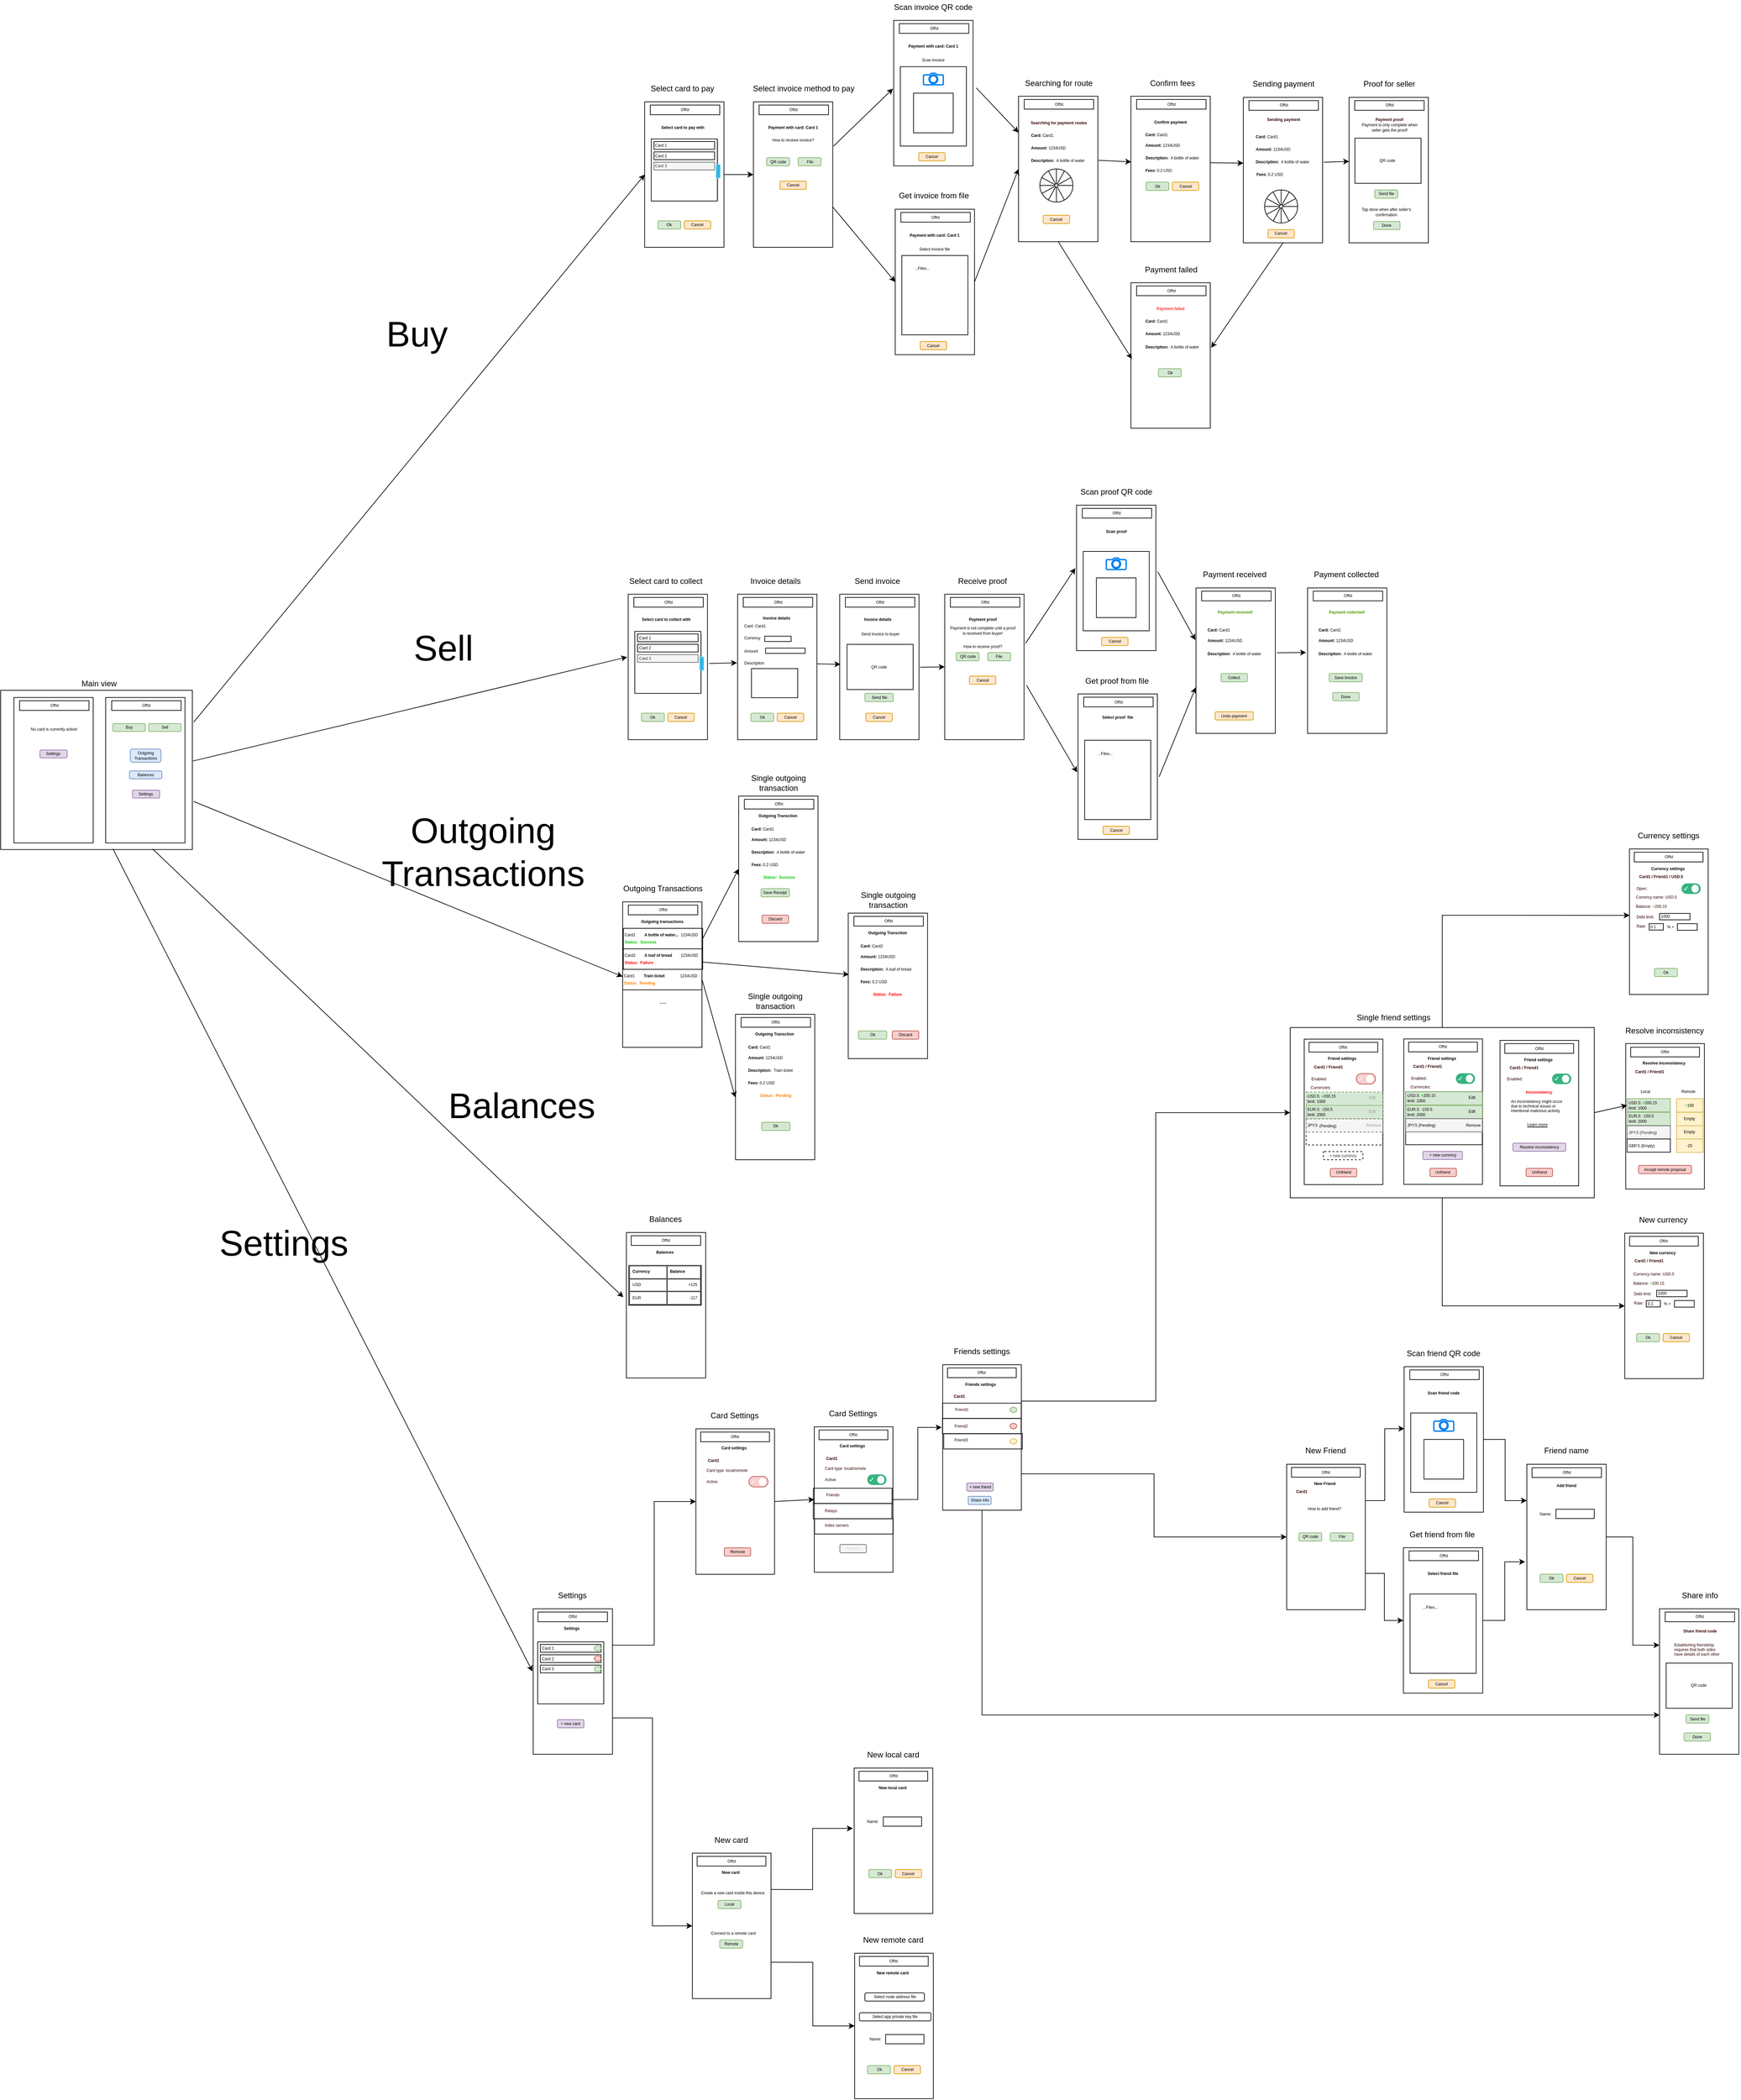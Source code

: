 <mxfile version="12.6.5" type="device" pages="5"><diagram id="j2sOwW00Dofo1SW7xhwW" name="user-flow"><mxGraphModel dx="473" dy="280" grid="1" gridSize="10" guides="1" tooltips="1" connect="1" arrows="1" fold="1" page="1" pageScale="1" pageWidth="3300" pageHeight="4681" background="none" math="0" shadow="0"><root><mxCell id="w3SC70haiyUQFGVsewV3-0"/><mxCell id="w3SC70haiyUQFGVsewV3-1" parent="w3SC70haiyUQFGVsewV3-0"/><mxCell id="0EPsVUV-dtqkS_YzED9C-816" style="edgeStyle=orthogonalEdgeStyle;rounded=0;orthogonalLoop=1;jettySize=auto;html=1;exitX=0.5;exitY=1;exitDx=0;exitDy=0;entryX=0;entryY=0.5;entryDx=0;entryDy=0;fontSize=6;fontColor=#000000;" edge="1" parent="w3SC70haiyUQFGVsewV3-1" source="0EPsVUV-dtqkS_YzED9C-785" target="0EPsVUV-dtqkS_YzED9C-789"><mxGeometry relative="1" as="geometry"/></mxCell><mxCell id="0EPsVUV-dtqkS_YzED9C-817" style="edgeStyle=orthogonalEdgeStyle;rounded=0;orthogonalLoop=1;jettySize=auto;html=1;exitX=0.5;exitY=0;exitDx=0;exitDy=0;entryX=0.002;entryY=0.456;entryDx=0;entryDy=0;entryPerimeter=0;fontSize=6;fontColor=#000000;" edge="1" parent="w3SC70haiyUQFGVsewV3-1" source="0EPsVUV-dtqkS_YzED9C-785" target="0EPsVUV-dtqkS_YzED9C-702"><mxGeometry relative="1" as="geometry"/></mxCell><mxCell id="0EPsVUV-dtqkS_YzED9C-785" value="" style="rounded=0;whiteSpace=wrap;html=1;shadow=0;strokeColor=#000000;fillColor=none;fontSize=6;fontColor=#000000;align=center;" vertex="1" parent="w3SC70haiyUQFGVsewV3-1"><mxGeometry x="2121" y="1790" width="460" height="257.57" as="geometry"/></mxCell><mxCell id="0EPsVUV-dtqkS_YzED9C-764" value="" style="rounded=0;whiteSpace=wrap;html=1;fillColor=none;shadow=0;fontSize=6;" vertex="1" parent="w3SC70haiyUQFGVsewV3-1"><mxGeometry x="2628.62" y="1814.29" width="119" height="220" as="geometry"/></mxCell><mxCell id="0EPsVUV-dtqkS_YzED9C-728" value="" style="rounded=0;whiteSpace=wrap;html=1;fillColor=none;shadow=0;fontSize=6;" vertex="1" parent="w3SC70haiyUQFGVsewV3-1"><mxGeometry x="2438.41" y="1809.49" width="119" height="220" as="geometry"/></mxCell><mxCell id="0EPsVUV-dtqkS_YzED9C-740" value="&lt;font color=&quot;#000000&quot;&gt;USD.5: &lt;/font&gt;&lt;b&gt;&lt;font color=&quot;#00cc00&quot;&gt;+&lt;/font&gt;&lt;/b&gt;&lt;font color=&quot;#000000&quot;&gt;200.15&lt;/font&gt;&lt;br&gt;&lt;font color=&quot;#000000&quot;&gt;limit: 1000&lt;br&gt;&lt;/font&gt;" style="rounded=0;whiteSpace=wrap;html=1;shadow=0;fontSize=6;align=left;fillColor=#d5e8d4;strokeColor=#82b366;" vertex="1" parent="w3SC70haiyUQFGVsewV3-1"><mxGeometry x="2630.75" y="1897.63" width="65.34" height="20" as="geometry"/></mxCell><mxCell id="0EPsVUV-dtqkS_YzED9C-583" value="" style="rounded=0;whiteSpace=wrap;html=1;shadow=0;fillColor=none;fontSize=6;fontColor=#330000;align=left;" vertex="1" parent="w3SC70haiyUQFGVsewV3-1"><mxGeometry x="1399.62" y="2486.76" width="119" height="23.08" as="geometry"/></mxCell><mxCell id="0EPsVUV-dtqkS_YzED9C-584" value="" style="rounded=0;whiteSpace=wrap;html=1;shadow=0;fillColor=none;fontSize=6;fontColor=#330000;align=left;" vertex="1" parent="w3SC70haiyUQFGVsewV3-1"><mxGeometry x="1399.41" y="2509.84" width="119" height="23.08" as="geometry"/></mxCell><mxCell id="0EPsVUV-dtqkS_YzED9C-585" value="" style="rounded=0;whiteSpace=wrap;html=1;shadow=0;fillColor=none;fontSize=6;fontColor=#330000;align=left;" vertex="1" parent="w3SC70haiyUQFGVsewV3-1"><mxGeometry x="1401.3" y="2532.92" width="119" height="23.08" as="geometry"/></mxCell><mxCell id="0EPsVUV-dtqkS_YzED9C-851" style="edgeStyle=orthogonalEdgeStyle;rounded=0;orthogonalLoop=1;jettySize=auto;html=1;exitX=1;exitY=0.75;exitDx=0;exitDy=0;entryX=0;entryY=0.5;entryDx=0;entryDy=0;fontSize=16;fontColor=#000000;" edge="1" parent="w3SC70haiyUQFGVsewV3-1" source="0EPsVUV-dtqkS_YzED9C-545" target="0EPsVUV-dtqkS_YzED9C-842"><mxGeometry relative="1" as="geometry"/></mxCell><mxCell id="0EPsVUV-dtqkS_YzED9C-545" value="" style="rounded=0;whiteSpace=wrap;html=1;fillColor=none;shadow=0;fontSize=6;" vertex="1" parent="w3SC70haiyUQFGVsewV3-1"><mxGeometry x="975.65" y="2669.11" width="120" height="220" as="geometry"/></mxCell><mxCell id="0EPsVUV-dtqkS_YzED9C-550" value="" style="group" vertex="1" connectable="0" parent="w3SC70haiyUQFGVsewV3-1"><mxGeometry x="982.44" y="2719.11" width="100" height="93.84" as="geometry"/></mxCell><mxCell id="0EPsVUV-dtqkS_YzED9C-551" value="" style="rounded=0;whiteSpace=wrap;html=1;shadow=0;fontSize=6;" vertex="1" parent="0EPsVUV-dtqkS_YzED9C-550"><mxGeometry width="100" height="93.84" as="geometry"/></mxCell><mxCell id="0EPsVUV-dtqkS_YzED9C-552" value="Card 1" style="rounded=0;whiteSpace=wrap;html=1;shadow=0;align=left;fontSize=6;" vertex="1" parent="0EPsVUV-dtqkS_YzED9C-550"><mxGeometry x="4.167" y="3.91" width="91.667" height="11.73" as="geometry"/></mxCell><mxCell id="0EPsVUV-dtqkS_YzED9C-553" value="Card 2" style="rounded=0;whiteSpace=wrap;html=1;shadow=0;align=left;fontSize=6;" vertex="1" parent="0EPsVUV-dtqkS_YzED9C-550"><mxGeometry x="4.167" y="19.55" width="91.667" height="11.73" as="geometry"/></mxCell><mxCell id="0EPsVUV-dtqkS_YzED9C-554" value="Card 3" style="rounded=0;whiteSpace=wrap;html=1;shadow=0;align=left;fontSize=6;" vertex="1" parent="0EPsVUV-dtqkS_YzED9C-550"><mxGeometry x="4.167" y="35.19" width="91.667" height="11.73" as="geometry"/></mxCell><mxCell id="0EPsVUV-dtqkS_YzED9C-557" value="" style="ellipse;whiteSpace=wrap;html=1;rounded=0;shadow=0;fillColor=#d5e8d4;strokeColor=#82b366;fontSize=6;" vertex="1" parent="0EPsVUV-dtqkS_YzED9C-550"><mxGeometry x="85.69" y="5.633" width="10.146" height="8.276" as="geometry"/></mxCell><mxCell id="0EPsVUV-dtqkS_YzED9C-558" value="" style="ellipse;whiteSpace=wrap;html=1;rounded=0;shadow=0;fillColor=#d5e8d4;strokeColor=#82b366;fontSize=6;" vertex="1" parent="0EPsVUV-dtqkS_YzED9C-550"><mxGeometry x="85.69" y="36.913" width="10.146" height="8.276" as="geometry"/></mxCell><mxCell id="0EPsVUV-dtqkS_YzED9C-559" value="" style="ellipse;whiteSpace=wrap;html=1;rounded=0;shadow=0;fillColor=#f8cecc;strokeColor=#b85450;fontSize=6;" vertex="1" parent="0EPsVUV-dtqkS_YzED9C-550"><mxGeometry x="85.69" y="21.273" width="10.146" height="8.276" as="geometry"/></mxCell><mxCell id="0EPsVUV-dtqkS_YzED9C-526" value="" style="rounded=0;whiteSpace=wrap;html=1;fillColor=none;shadow=0;fontSize=6;" vertex="1" parent="w3SC70haiyUQFGVsewV3-1"><mxGeometry x="1116.69" y="2100" width="120" height="220" as="geometry"/></mxCell><mxCell id="0EPsVUV-dtqkS_YzED9C-13" value="" style="rounded=0;whiteSpace=wrap;html=1;fillColor=none;shadow=0;fontSize=6;" vertex="1" parent="w3SC70haiyUQFGVsewV3-1"><mxGeometry x="328.87" y="1290.86" width="120" height="220" as="geometry"/></mxCell><mxCell id="0EPsVUV-dtqkS_YzED9C-37" value="" style="group;fontSize=6;" vertex="1" connectable="0" parent="w3SC70haiyUQFGVsewV3-1"><mxGeometry x="190" y="1290.86" width="270" height="230" as="geometry"/></mxCell><mxCell id="0EPsVUV-dtqkS_YzED9C-961" value="" style="rounded=0;whiteSpace=wrap;html=1;shadow=0;strokeColor=#000000;fillColor=none;fontSize=16;fontColor=#000000;align=left;" vertex="1" parent="0EPsVUV-dtqkS_YzED9C-37"><mxGeometry x="-20" y="-10.86" width="290" height="240.86" as="geometry"/></mxCell><mxCell id="0EPsVUV-dtqkS_YzED9C-38" value="" style="rounded=0;whiteSpace=wrap;html=1;fillColor=none;shadow=0;fontSize=6;" vertex="1" parent="0EPsVUV-dtqkS_YzED9C-37"><mxGeometry width="120" height="220" as="geometry"/></mxCell><mxCell id="0EPsVUV-dtqkS_YzED9C-39" value="Offst" style="rounded=0;whiteSpace=wrap;html=1;shadow=0;fontSize=6;" vertex="1" parent="0EPsVUV-dtqkS_YzED9C-37"><mxGeometry x="8.576" y="4.884" width="105.043" height="14.653" as="geometry"/></mxCell><mxCell id="0EPsVUV-dtqkS_YzED9C-42" value="Settings" style="rounded=1;whiteSpace=wrap;html=1;shadow=0;fontSize=6;fillColor=#e1d5e7;strokeColor=#9673a6;" vertex="1" parent="0EPsVUV-dtqkS_YzED9C-37"><mxGeometry x="39.396" y="79.566" width="41.209" height="11.874" as="geometry"/></mxCell><mxCell id="0EPsVUV-dtqkS_YzED9C-44" value="No card is currently active!" style="text;html=1;strokeColor=none;fillColor=none;align=center;verticalAlign=middle;whiteSpace=wrap;rounded=0;shadow=0;fontSize=6;" vertex="1" parent="0EPsVUV-dtqkS_YzED9C-37"><mxGeometry x="9.231" y="38.261" width="104.391" height="19.13" as="geometry"/></mxCell><mxCell id="0EPsVUV-dtqkS_YzED9C-126" value="Settings" style="rounded=1;whiteSpace=wrap;html=1;shadow=0;fontSize=6;fillColor=#e1d5e7;strokeColor=#9673a6;" vertex="1" parent="0EPsVUV-dtqkS_YzED9C-37"><mxGeometry x="179.346" y="140.156" width="41.209" height="11.874" as="geometry"/></mxCell><mxCell id="0EPsVUV-dtqkS_YzED9C-36" value="Balances" style="rounded=1;whiteSpace=wrap;html=1;shadow=0;fontSize=6;fillColor=#dae8fc;strokeColor=#6c8ebf;" vertex="1" parent="0EPsVUV-dtqkS_YzED9C-37"><mxGeometry x="174.84" y="111.09" width="49.09" height="11.87" as="geometry"/></mxCell><mxCell id="0EPsVUV-dtqkS_YzED9C-234" value="Outgoing Transactions" style="rounded=1;whiteSpace=wrap;html=1;shadow=0;fontSize=6;fillColor=#dae8fc;strokeColor=#6c8ebf;" vertex="1" parent="0EPsVUV-dtqkS_YzED9C-37"><mxGeometry x="176.11" y="77.97" width="46.55" height="20" as="geometry"/></mxCell><mxCell id="0EPsVUV-dtqkS_YzED9C-46" value="&lt;font style=&quot;font-size: 12px&quot;&gt;Main view&lt;/font&gt;" style="text;html=1;strokeColor=none;fillColor=none;align=center;verticalAlign=middle;whiteSpace=wrap;rounded=0;shadow=0;fontSize=6;" vertex="1" parent="w3SC70haiyUQFGVsewV3-1"><mxGeometry x="268.87" y="1260" width="100" height="20" as="geometry"/></mxCell><mxCell id="0EPsVUV-dtqkS_YzED9C-49" value="" style="rounded=0;whiteSpace=wrap;html=1;fillColor=none;shadow=0;fontSize=6;" vertex="1" parent="w3SC70haiyUQFGVsewV3-1"><mxGeometry x="1144.32" y="390" width="120" height="220" as="geometry"/></mxCell><mxCell id="0EPsVUV-dtqkS_YzED9C-50" value="" style="group;fontSize=6;" vertex="1" connectable="0" parent="w3SC70haiyUQFGVsewV3-1"><mxGeometry x="1144.32" y="390" width="120" height="220" as="geometry"/></mxCell><mxCell id="0EPsVUV-dtqkS_YzED9C-51" value="Offst" style="rounded=0;whiteSpace=wrap;html=1;shadow=0;fontSize=6;" vertex="1" parent="0EPsVUV-dtqkS_YzED9C-50"><mxGeometry x="8.576" y="4.884" width="105.043" height="14.653" as="geometry"/></mxCell><mxCell id="0EPsVUV-dtqkS_YzED9C-62" value="" style="group" vertex="1" connectable="0" parent="w3SC70haiyUQFGVsewV3-1"><mxGeometry x="1154.32" y="446.16" width="100" height="93.84" as="geometry"/></mxCell><mxCell id="0EPsVUV-dtqkS_YzED9C-55" value="" style="rounded=0;whiteSpace=wrap;html=1;shadow=0;fontSize=6;" vertex="1" parent="0EPsVUV-dtqkS_YzED9C-62"><mxGeometry width="100" height="93.84" as="geometry"/></mxCell><mxCell id="0EPsVUV-dtqkS_YzED9C-56" value="Card 1" style="rounded=0;whiteSpace=wrap;html=1;shadow=0;align=left;fontSize=6;" vertex="1" parent="0EPsVUV-dtqkS_YzED9C-62"><mxGeometry x="4.167" y="3.91" width="91.667" height="11.73" as="geometry"/></mxCell><mxCell id="0EPsVUV-dtqkS_YzED9C-57" value="Card 2" style="rounded=0;whiteSpace=wrap;html=1;shadow=0;align=left;fontSize=6;" vertex="1" parent="0EPsVUV-dtqkS_YzED9C-62"><mxGeometry x="4.167" y="19.55" width="91.667" height="11.73" as="geometry"/></mxCell><mxCell id="0EPsVUV-dtqkS_YzED9C-58" value="Card 3" style="rounded=0;whiteSpace=wrap;html=1;shadow=0;align=left;fontSize=6;fillColor=#f5f5f5;strokeColor=#666666;fontColor=#333333;" vertex="1" parent="0EPsVUV-dtqkS_YzED9C-62"><mxGeometry x="4.167" y="35.19" width="91.667" height="11.73" as="geometry"/></mxCell><mxCell id="0EPsVUV-dtqkS_YzED9C-63" value="" style="verticalLabelPosition=bottom;verticalAlign=top;html=1;shadow=0;dashed=0;strokeWidth=1;shape=mxgraph.android.quickscroll3;dy=0.5;fillColor=#33b5e5;strokeColor=#66D5F5;rounded=0;fontSize=6;" vertex="1" parent="w3SC70haiyUQFGVsewV3-1"><mxGeometry x="1254.32" y="450" width="2.44" height="90" as="geometry"/></mxCell><mxCell id="0EPsVUV-dtqkS_YzED9C-64" value="&lt;b&gt;Select card to pay with&lt;/b&gt;" style="text;html=1;strokeColor=none;fillColor=none;align=center;verticalAlign=middle;whiteSpace=wrap;rounded=0;shadow=0;fontSize=6;" vertex="1" parent="w3SC70haiyUQFGVsewV3-1"><mxGeometry x="1149.931" y="419.031" width="104.391" height="19.13" as="geometry"/></mxCell><mxCell id="0EPsVUV-dtqkS_YzED9C-65" value="Ok" style="rounded=1;whiteSpace=wrap;html=1;shadow=0;fillColor=#d5e8d4;strokeColor=#82b366;fontSize=6;" vertex="1" parent="w3SC70haiyUQFGVsewV3-1"><mxGeometry x="1164.32" y="570" width="34.65" height="12.41" as="geometry"/></mxCell><mxCell id="0EPsVUV-dtqkS_YzED9C-80" value="Cancel" style="rounded=1;whiteSpace=wrap;html=1;shadow=0;fillColor=#ffe6cc;strokeColor=#d79b00;fontSize=6;" vertex="1" parent="w3SC70haiyUQFGVsewV3-1"><mxGeometry x="1204.32" y="570" width="40" height="12.41" as="geometry"/></mxCell><mxCell id="0EPsVUV-dtqkS_YzED9C-83" value="&lt;font style=&quot;font-size: 12px&quot;&gt;Select card to pay&lt;br&gt;&lt;/font&gt;" style="text;html=1;strokeColor=none;fillColor=none;align=center;verticalAlign=middle;whiteSpace=wrap;rounded=0;shadow=0;fontSize=6;" vertex="1" parent="w3SC70haiyUQFGVsewV3-1"><mxGeometry x="1141" y="360" width="121.25" height="20" as="geometry"/></mxCell><mxCell id="0EPsVUV-dtqkS_YzED9C-84" value="" style="rounded=0;whiteSpace=wrap;html=1;fillColor=none;shadow=0;fontSize=6;" vertex="1" parent="w3SC70haiyUQFGVsewV3-1"><mxGeometry x="1308.87" y="390" width="120" height="220" as="geometry"/></mxCell><mxCell id="0EPsVUV-dtqkS_YzED9C-85" value="" style="group;fontSize=6;" vertex="1" connectable="0" parent="w3SC70haiyUQFGVsewV3-1"><mxGeometry x="1308.87" y="390" width="120" height="220" as="geometry"/></mxCell><mxCell id="0EPsVUV-dtqkS_YzED9C-86" value="Offst" style="rounded=0;whiteSpace=wrap;html=1;shadow=0;fontSize=6;" vertex="1" parent="0EPsVUV-dtqkS_YzED9C-85"><mxGeometry x="8.576" y="4.884" width="105.043" height="14.653" as="geometry"/></mxCell><mxCell id="0EPsVUV-dtqkS_YzED9C-93" value="How to receive invoice?" style="text;html=1;strokeColor=none;fillColor=none;align=center;verticalAlign=middle;whiteSpace=wrap;rounded=0;shadow=0;fontSize=6;" vertex="1" parent="w3SC70haiyUQFGVsewV3-1"><mxGeometry x="1316.671" y="438.161" width="104.391" height="19.13" as="geometry"/></mxCell><mxCell id="0EPsVUV-dtqkS_YzED9C-94" value="QR code" style="rounded=1;whiteSpace=wrap;html=1;shadow=0;fillColor=#d5e8d4;strokeColor=#82b366;fontSize=6;" vertex="1" parent="w3SC70haiyUQFGVsewV3-1"><mxGeometry x="1328.87" y="474.47" width="34.65" height="12.41" as="geometry"/></mxCell><mxCell id="0EPsVUV-dtqkS_YzED9C-96" value="&lt;font style=&quot;font-size: 12px&quot;&gt;Select invoice method to pay&lt;br&gt;&lt;/font&gt;" style="text;html=1;strokeColor=none;fillColor=none;align=center;verticalAlign=middle;whiteSpace=wrap;rounded=0;shadow=0;fontSize=6;" vertex="1" parent="w3SC70haiyUQFGVsewV3-1"><mxGeometry x="1290" y="360" width="190" height="20" as="geometry"/></mxCell><mxCell id="0EPsVUV-dtqkS_YzED9C-97" value="File" style="rounded=1;whiteSpace=wrap;html=1;shadow=0;fillColor=#d5e8d4;strokeColor=#82b366;fontSize=6;" vertex="1" parent="w3SC70haiyUQFGVsewV3-1"><mxGeometry x="1376.55" y="474.47" width="34.65" height="12.41" as="geometry"/></mxCell><mxCell id="0EPsVUV-dtqkS_YzED9C-98" value="&lt;b&gt;Payment with card: Card 1&lt;/b&gt;" style="text;html=1;strokeColor=none;fillColor=none;align=center;verticalAlign=middle;whiteSpace=wrap;rounded=0;shadow=0;fontSize=6;" vertex="1" parent="w3SC70haiyUQFGVsewV3-1"><mxGeometry x="1316.671" y="419.031" width="104.391" height="19.13" as="geometry"/></mxCell><mxCell id="0EPsVUV-dtqkS_YzED9C-99" value="" style="rounded=0;whiteSpace=wrap;html=1;fillColor=none;shadow=0;fontSize=6;" vertex="1" parent="w3SC70haiyUQFGVsewV3-1"><mxGeometry x="1521.12" y="266.88" width="120" height="220" as="geometry"/></mxCell><mxCell id="0EPsVUV-dtqkS_YzED9C-100" value="" style="group;fontSize=6;" vertex="1" connectable="0" parent="w3SC70haiyUQFGVsewV3-1"><mxGeometry x="1521.12" y="266.88" width="120" height="220" as="geometry"/></mxCell><mxCell id="0EPsVUV-dtqkS_YzED9C-101" value="Offst" style="rounded=0;whiteSpace=wrap;html=1;shadow=0;fontSize=6;" vertex="1" parent="0EPsVUV-dtqkS_YzED9C-100"><mxGeometry x="8.576" y="4.884" width="105.043" height="14.653" as="geometry"/></mxCell><mxCell id="0EPsVUV-dtqkS_YzED9C-105" value="Scan invoice" style="text;html=1;strokeColor=none;fillColor=none;align=center;verticalAlign=middle;whiteSpace=wrap;rounded=0;shadow=0;fontSize=6;" vertex="1" parent="w3SC70haiyUQFGVsewV3-1"><mxGeometry x="1528.921" y="317.751" width="104.391" height="19.13" as="geometry"/></mxCell><mxCell id="0EPsVUV-dtqkS_YzED9C-106" value="" style="rounded=0;whiteSpace=wrap;html=1;shadow=0;fillColor=none;fontSize=6;align=center;" vertex="1" parent="w3SC70haiyUQFGVsewV3-1"><mxGeometry x="1531.12" y="336.88" width="100" height="120" as="geometry"/></mxCell><mxCell id="0EPsVUV-dtqkS_YzED9C-107" value="" style="rounded=0;whiteSpace=wrap;html=1;shadow=0;fillColor=none;fontSize=6;align=center;" vertex="1" parent="w3SC70haiyUQFGVsewV3-1"><mxGeometry x="1551.12" y="376.88" width="60" height="60" as="geometry"/></mxCell><mxCell id="0EPsVUV-dtqkS_YzED9C-109" value="" style="html=1;verticalLabelPosition=bottom;align=center;labelBackgroundColor=#ffffff;verticalAlign=top;strokeWidth=2;strokeColor=#0080F0;shadow=0;dashed=0;shape=mxgraph.ios7.icons.camera;rounded=0;fillColor=none;fontSize=6;" vertex="1" parent="w3SC70haiyUQFGVsewV3-1"><mxGeometry x="1566.12" y="346.88" width="30" height="17.4" as="geometry"/></mxCell><mxCell id="0EPsVUV-dtqkS_YzED9C-110" value="&lt;b&gt;Payment with card: Card 1&lt;/b&gt;" style="text;html=1;strokeColor=none;fillColor=none;align=center;verticalAlign=middle;whiteSpace=wrap;rounded=0;shadow=0;fontSize=6;" vertex="1" parent="w3SC70haiyUQFGVsewV3-1"><mxGeometry x="1528.921" y="296.881" width="104.391" height="19.13" as="geometry"/></mxCell><mxCell id="0EPsVUV-dtqkS_YzED9C-111" value="Cancel" style="rounded=1;whiteSpace=wrap;html=1;shadow=0;fillColor=#ffe6cc;strokeColor=#d79b00;fontSize=6;" vertex="1" parent="w3SC70haiyUQFGVsewV3-1"><mxGeometry x="1558.93" y="466.88" width="40" height="12.41" as="geometry"/></mxCell><mxCell id="0EPsVUV-dtqkS_YzED9C-112" value="Cancel" style="rounded=1;whiteSpace=wrap;html=1;shadow=0;fillColor=#ffe6cc;strokeColor=#d79b00;fontSize=6;" vertex="1" parent="w3SC70haiyUQFGVsewV3-1"><mxGeometry x="1348.87" y="510" width="40" height="12.41" as="geometry"/></mxCell><mxCell id="0EPsVUV-dtqkS_YzED9C-113" value="" style="rounded=0;whiteSpace=wrap;html=1;fillColor=none;shadow=0;fontSize=6;" vertex="1" parent="w3SC70haiyUQFGVsewV3-1"><mxGeometry x="1523.37" y="552.41" width="120" height="220" as="geometry"/></mxCell><mxCell id="0EPsVUV-dtqkS_YzED9C-114" value="" style="group;fontSize=6;" vertex="1" connectable="0" parent="w3SC70haiyUQFGVsewV3-1"><mxGeometry x="1523.37" y="552.41" width="120" height="220" as="geometry"/></mxCell><mxCell id="0EPsVUV-dtqkS_YzED9C-115" value="Offst" style="rounded=0;whiteSpace=wrap;html=1;shadow=0;fontSize=6;" vertex="1" parent="0EPsVUV-dtqkS_YzED9C-114"><mxGeometry x="8.576" y="4.884" width="105.043" height="14.653" as="geometry"/></mxCell><mxCell id="0EPsVUV-dtqkS_YzED9C-116" value="Select invoice file" style="text;html=1;strokeColor=none;fillColor=none;align=center;verticalAlign=middle;whiteSpace=wrap;rounded=0;shadow=0;fontSize=6;" vertex="1" parent="w3SC70haiyUQFGVsewV3-1"><mxGeometry x="1531.171" y="603.281" width="104.391" height="19.13" as="geometry"/></mxCell><mxCell id="0EPsVUV-dtqkS_YzED9C-117" value="" style="rounded=0;whiteSpace=wrap;html=1;shadow=0;fillColor=none;fontSize=6;align=center;" vertex="1" parent="w3SC70haiyUQFGVsewV3-1"><mxGeometry x="1533.37" y="622.41" width="100" height="120" as="geometry"/></mxCell><mxCell id="0EPsVUV-dtqkS_YzED9C-120" value="&lt;b&gt;Payment with card: Card 1&lt;/b&gt;" style="text;html=1;strokeColor=none;fillColor=none;align=center;verticalAlign=middle;whiteSpace=wrap;rounded=0;shadow=0;fontSize=6;" vertex="1" parent="w3SC70haiyUQFGVsewV3-1"><mxGeometry x="1531.171" y="582.411" width="104.391" height="19.13" as="geometry"/></mxCell><mxCell id="0EPsVUV-dtqkS_YzED9C-121" value="Cancel" style="rounded=1;whiteSpace=wrap;html=1;shadow=0;fillColor=#ffe6cc;strokeColor=#d79b00;fontSize=6;" vertex="1" parent="w3SC70haiyUQFGVsewV3-1"><mxGeometry x="1561.18" y="752.41" width="40" height="12.41" as="geometry"/></mxCell><mxCell id="0EPsVUV-dtqkS_YzED9C-122" value="...Files..." style="text;html=1;strokeColor=none;fillColor=none;align=center;verticalAlign=middle;whiteSpace=wrap;rounded=0;shadow=0;fontSize=6;" vertex="1" parent="w3SC70haiyUQFGVsewV3-1"><mxGeometry x="1544.37" y="632.41" width="40" height="20" as="geometry"/></mxCell><mxCell id="0EPsVUV-dtqkS_YzED9C-123" value="&lt;font style=&quot;font-size: 12px&quot;&gt;Scan invoice QR code&lt;br&gt;&lt;/font&gt;" style="text;html=1;strokeColor=none;fillColor=none;align=center;verticalAlign=middle;whiteSpace=wrap;rounded=0;shadow=0;fontSize=6;" vertex="1" parent="w3SC70haiyUQFGVsewV3-1"><mxGeometry x="1520" y="236.88" width="122.25" height="20" as="geometry"/></mxCell><mxCell id="0EPsVUV-dtqkS_YzED9C-124" value="&lt;font style=&quot;font-size: 12px&quot;&gt;Get invoice from file&lt;br&gt;&lt;/font&gt;" style="text;html=1;strokeColor=none;fillColor=none;align=center;verticalAlign=middle;whiteSpace=wrap;rounded=0;shadow=0;fontSize=6;" vertex="1" parent="w3SC70haiyUQFGVsewV3-1"><mxGeometry x="1521.12" y="522.41" width="122.25" height="20" as="geometry"/></mxCell><mxCell id="0EPsVUV-dtqkS_YzED9C-129" value="" style="rounded=0;whiteSpace=wrap;html=1;fillColor=none;shadow=0;fontSize=6;" vertex="1" parent="w3SC70haiyUQFGVsewV3-1"><mxGeometry x="1880" y="381.54" width="120" height="220" as="geometry"/></mxCell><mxCell id="0EPsVUV-dtqkS_YzED9C-130" value="" style="group;fontSize=6;" vertex="1" connectable="0" parent="w3SC70haiyUQFGVsewV3-1"><mxGeometry x="1880" y="381.54" width="120" height="220" as="geometry"/></mxCell><mxCell id="0EPsVUV-dtqkS_YzED9C-131" value="Offst" style="rounded=0;whiteSpace=wrap;html=1;shadow=0;fontSize=6;" vertex="1" parent="0EPsVUV-dtqkS_YzED9C-130"><mxGeometry x="8.576" y="4.884" width="105.043" height="14.653" as="geometry"/></mxCell><mxCell id="0EPsVUV-dtqkS_YzED9C-132" value="&lt;b&gt;Card:&lt;/b&gt; Card1" style="text;html=1;strokeColor=none;fillColor=none;align=left;verticalAlign=middle;whiteSpace=wrap;rounded=0;shadow=0;fontSize=6;" vertex="1" parent="w3SC70haiyUQFGVsewV3-1"><mxGeometry x="1900" y="430.67" width="85.52" height="19.13" as="geometry"/></mxCell><mxCell id="0EPsVUV-dtqkS_YzED9C-134" value="&lt;b&gt;Confirm payment&lt;/b&gt;" style="text;html=1;strokeColor=none;fillColor=none;align=center;verticalAlign=middle;whiteSpace=wrap;rounded=0;shadow=0;fontSize=6;" vertex="1" parent="w3SC70haiyUQFGVsewV3-1"><mxGeometry x="1887.801" y="411.541" width="104.391" height="19.13" as="geometry"/></mxCell><mxCell id="0EPsVUV-dtqkS_YzED9C-137" value="&lt;b&gt;Amount:&lt;/b&gt; 1234USD" style="text;html=1;strokeColor=none;fillColor=none;align=left;verticalAlign=middle;whiteSpace=wrap;rounded=0;shadow=0;fontSize=6;" vertex="1" parent="w3SC70haiyUQFGVsewV3-1"><mxGeometry x="1900" y="446.67" width="85.52" height="19.13" as="geometry"/></mxCell><mxCell id="0EPsVUV-dtqkS_YzED9C-138" value="&lt;b&gt;Fees:&lt;/b&gt; 0.2 USD" style="text;html=1;strokeColor=none;fillColor=none;align=left;verticalAlign=middle;whiteSpace=wrap;rounded=0;shadow=0;fontSize=6;" vertex="1" parent="w3SC70haiyUQFGVsewV3-1"><mxGeometry x="1900" y="484.93" width="85.52" height="19.13" as="geometry"/></mxCell><mxCell id="0EPsVUV-dtqkS_YzED9C-139" value="Ok" style="rounded=1;whiteSpace=wrap;html=1;shadow=0;fillColor=#d5e8d4;strokeColor=#82b366;fontSize=6;" vertex="1" parent="w3SC70haiyUQFGVsewV3-1"><mxGeometry x="1902.76" y="511.54" width="34.65" height="12.41" as="geometry"/></mxCell><mxCell id="0EPsVUV-dtqkS_YzED9C-140" value="Cancel" style="rounded=1;whiteSpace=wrap;html=1;shadow=0;fillColor=#ffe6cc;strokeColor=#d79b00;fontSize=6;" vertex="1" parent="w3SC70haiyUQFGVsewV3-1"><mxGeometry x="1942.76" y="511.54" width="40" height="12.41" as="geometry"/></mxCell><mxCell id="0EPsVUV-dtqkS_YzED9C-142" value="" style="rounded=0;whiteSpace=wrap;html=1;fillColor=none;shadow=0;fontSize=6;" vertex="1" parent="w3SC70haiyUQFGVsewV3-1"><mxGeometry x="1880.01" y="663.62" width="120" height="220" as="geometry"/></mxCell><mxCell id="0EPsVUV-dtqkS_YzED9C-143" value="" style="group;fontSize=6;" vertex="1" connectable="0" parent="w3SC70haiyUQFGVsewV3-1"><mxGeometry x="1880.01" y="663.62" width="120" height="220" as="geometry"/></mxCell><mxCell id="0EPsVUV-dtqkS_YzED9C-144" value="Offst" style="rounded=0;whiteSpace=wrap;html=1;shadow=0;fontSize=6;" vertex="1" parent="0EPsVUV-dtqkS_YzED9C-143"><mxGeometry x="8.576" y="4.884" width="105.043" height="14.653" as="geometry"/></mxCell><mxCell id="0EPsVUV-dtqkS_YzED9C-145" value="&lt;b&gt;Card:&lt;/b&gt; Card1" style="text;html=1;strokeColor=none;fillColor=none;align=left;verticalAlign=middle;whiteSpace=wrap;rounded=0;shadow=0;fontSize=6;" vertex="1" parent="w3SC70haiyUQFGVsewV3-1"><mxGeometry x="1900.01" y="712.75" width="85.52" height="19.13" as="geometry"/></mxCell><mxCell id="0EPsVUV-dtqkS_YzED9C-146" value="&lt;b&gt;&lt;font color=&quot;#ff3333&quot;&gt;Payment failed&lt;/font&gt;&lt;/b&gt;" style="text;html=1;strokeColor=none;fillColor=none;align=center;verticalAlign=middle;whiteSpace=wrap;rounded=0;shadow=0;fontSize=6;" vertex="1" parent="w3SC70haiyUQFGVsewV3-1"><mxGeometry x="1887.811" y="693.621" width="104.391" height="19.13" as="geometry"/></mxCell><mxCell id="0EPsVUV-dtqkS_YzED9C-147" value="&lt;b&gt;Amount: &lt;/b&gt;1234USD" style="text;html=1;strokeColor=none;fillColor=none;align=left;verticalAlign=middle;whiteSpace=wrap;rounded=0;shadow=0;fontSize=6;" vertex="1" parent="w3SC70haiyUQFGVsewV3-1"><mxGeometry x="1900.01" y="731.88" width="85.52" height="19.13" as="geometry"/></mxCell><mxCell id="0EPsVUV-dtqkS_YzED9C-149" value="Ok" style="rounded=1;whiteSpace=wrap;html=1;shadow=0;fillColor=#d5e8d4;strokeColor=#82b366;fontSize=6;" vertex="1" parent="w3SC70haiyUQFGVsewV3-1"><mxGeometry x="1921.56" y="793.62" width="34.65" height="12.41" as="geometry"/></mxCell><mxCell id="0EPsVUV-dtqkS_YzED9C-151" value="&lt;b&gt;Description:&lt;/b&gt;&amp;nbsp; A bottle of water" style="text;html=1;strokeColor=none;fillColor=none;align=left;verticalAlign=middle;whiteSpace=wrap;rounded=0;shadow=0;fontSize=6;" vertex="1" parent="w3SC70haiyUQFGVsewV3-1"><mxGeometry x="1900.01" y="751.01" width="85.52" height="19.13" as="geometry"/></mxCell><mxCell id="0EPsVUV-dtqkS_YzED9C-152" value="&lt;b&gt;Description:&amp;nbsp;&lt;/b&gt; A bottle of water" style="text;html=1;strokeColor=none;fillColor=none;align=left;verticalAlign=middle;whiteSpace=wrap;rounded=0;shadow=0;fontSize=6;" vertex="1" parent="w3SC70haiyUQFGVsewV3-1"><mxGeometry x="1900" y="465.8" width="85.52" height="19.13" as="geometry"/></mxCell><mxCell id="0EPsVUV-dtqkS_YzED9C-153" value="&lt;font style=&quot;font-size: 12px&quot;&gt;Payment failed&lt;br&gt;&lt;/font&gt;" style="text;html=1;strokeColor=none;fillColor=none;align=center;verticalAlign=middle;whiteSpace=wrap;rounded=0;shadow=0;fontSize=6;" vertex="1" parent="w3SC70haiyUQFGVsewV3-1"><mxGeometry x="1880" y="633.62" width="122.25" height="20" as="geometry"/></mxCell><mxCell id="0EPsVUV-dtqkS_YzED9C-154" value="&lt;font style=&quot;font-size: 12px&quot;&gt;Confirm fees&lt;br&gt;&lt;/font&gt;" style="text;html=1;strokeColor=none;fillColor=none;align=center;verticalAlign=middle;whiteSpace=wrap;rounded=0;shadow=0;fontSize=6;" vertex="1" parent="w3SC70haiyUQFGVsewV3-1"><mxGeometry x="1882.25" y="351.54" width="122.25" height="20" as="geometry"/></mxCell><mxCell id="0EPsVUV-dtqkS_YzED9C-156" value="" style="rounded=0;whiteSpace=wrap;html=1;fillColor=none;shadow=0;fontSize=6;" vertex="1" parent="w3SC70haiyUQFGVsewV3-1"><mxGeometry x="1710.01" y="381.54" width="120" height="220" as="geometry"/></mxCell><mxCell id="0EPsVUV-dtqkS_YzED9C-157" value="" style="group;fontSize=6;" vertex="1" connectable="0" parent="w3SC70haiyUQFGVsewV3-1"><mxGeometry x="1710.01" y="381.54" width="120" height="220" as="geometry"/></mxCell><mxCell id="0EPsVUV-dtqkS_YzED9C-158" value="Offst" style="rounded=0;whiteSpace=wrap;html=1;shadow=0;fontSize=6;" vertex="1" parent="0EPsVUV-dtqkS_YzED9C-157"><mxGeometry x="8.576" y="4.884" width="105.043" height="14.653" as="geometry"/></mxCell><mxCell id="0EPsVUV-dtqkS_YzED9C-160" value="&lt;b&gt;&lt;font color=&quot;#330000&quot;&gt;Searching for payment routes&lt;/font&gt;&lt;/b&gt;" style="text;html=1;strokeColor=none;fillColor=none;align=center;verticalAlign=middle;whiteSpace=wrap;rounded=0;shadow=0;fontSize=6;" vertex="1" parent="w3SC70haiyUQFGVsewV3-1"><mxGeometry x="1718.931" y="412.411" width="104.391" height="19.13" as="geometry"/></mxCell><mxCell id="0EPsVUV-dtqkS_YzED9C-164" value="&lt;font style=&quot;font-size: 12px&quot;&gt;Searching for route&lt;br&gt;&lt;/font&gt;" style="text;html=1;strokeColor=none;fillColor=none;align=center;verticalAlign=middle;whiteSpace=wrap;rounded=0;shadow=0;fontSize=6;" vertex="1" parent="w3SC70haiyUQFGVsewV3-1"><mxGeometry x="1710" y="351.54" width="122.25" height="20" as="geometry"/></mxCell><mxCell id="0EPsVUV-dtqkS_YzED9C-166" value="" style="verticalLabelPosition=bottom;html=1;verticalAlign=top;align=center;shape=mxgraph.floorplan.spiral_stairs;rounded=0;shadow=0;fillColor=none;fontSize=6;" vertex="1" parent="w3SC70haiyUQFGVsewV3-1"><mxGeometry x="1742.25" y="491.54" width="50" height="50" as="geometry"/></mxCell><mxCell id="0EPsVUV-dtqkS_YzED9C-167" value="Cancel" style="rounded=1;whiteSpace=wrap;html=1;shadow=0;fillColor=#ffe6cc;strokeColor=#d79b00;fontSize=6;" vertex="1" parent="w3SC70haiyUQFGVsewV3-1"><mxGeometry x="1747.25" y="561.54" width="40" height="12.41" as="geometry"/></mxCell><mxCell id="0EPsVUV-dtqkS_YzED9C-168" value="&lt;b&gt;Card:&lt;/b&gt; Card1" style="text;html=1;strokeColor=none;fillColor=none;align=left;verticalAlign=middle;whiteSpace=wrap;rounded=0;shadow=0;fontSize=6;" vertex="1" parent="w3SC70haiyUQFGVsewV3-1"><mxGeometry x="1727.3" y="431.54" width="85.52" height="19.13" as="geometry"/></mxCell><mxCell id="0EPsVUV-dtqkS_YzED9C-169" value="&lt;b&gt;Amount: &lt;/b&gt;1234USD" style="text;html=1;strokeColor=none;fillColor=none;align=left;verticalAlign=middle;whiteSpace=wrap;rounded=0;shadow=0;fontSize=6;" vertex="1" parent="w3SC70haiyUQFGVsewV3-1"><mxGeometry x="1727.3" y="450.67" width="85.52" height="19.13" as="geometry"/></mxCell><mxCell id="0EPsVUV-dtqkS_YzED9C-170" value="&lt;b&gt;Description:&lt;/b&gt;&amp;nbsp; A bottle of water" style="text;html=1;strokeColor=none;fillColor=none;align=left;verticalAlign=middle;whiteSpace=wrap;rounded=0;shadow=0;fontSize=6;" vertex="1" parent="w3SC70haiyUQFGVsewV3-1"><mxGeometry x="1727.3" y="469.8" width="85.52" height="19.13" as="geometry"/></mxCell><mxCell id="0EPsVUV-dtqkS_YzED9C-171" value="" style="rounded=0;whiteSpace=wrap;html=1;fillColor=none;shadow=0;fontSize=6;" vertex="1" parent="w3SC70haiyUQFGVsewV3-1"><mxGeometry x="2050.01" y="383.28" width="120" height="220" as="geometry"/></mxCell><mxCell id="0EPsVUV-dtqkS_YzED9C-172" value="" style="group;fontSize=6;" vertex="1" connectable="0" parent="w3SC70haiyUQFGVsewV3-1"><mxGeometry x="2050.01" y="383.28" width="120" height="220" as="geometry"/></mxCell><mxCell id="0EPsVUV-dtqkS_YzED9C-173" value="Offst" style="rounded=0;whiteSpace=wrap;html=1;shadow=0;fontSize=6;" vertex="1" parent="0EPsVUV-dtqkS_YzED9C-172"><mxGeometry x="8.576" y="4.884" width="105.043" height="14.653" as="geometry"/></mxCell><mxCell id="0EPsVUV-dtqkS_YzED9C-174" value="&lt;b&gt;&lt;font color=&quot;#330000&quot;&gt;Sending payment&lt;/font&gt;&lt;/b&gt;" style="text;html=1;strokeColor=none;fillColor=none;align=center;verticalAlign=middle;whiteSpace=wrap;rounded=0;shadow=0;fontSize=6;" vertex="1" parent="w3SC70haiyUQFGVsewV3-1"><mxGeometry x="2058.931" y="407.281" width="104.391" height="19.13" as="geometry"/></mxCell><mxCell id="0EPsVUV-dtqkS_YzED9C-175" value="&lt;font style=&quot;font-size: 12px&quot;&gt;Sending payment&lt;br&gt;&lt;/font&gt;" style="text;html=1;strokeColor=none;fillColor=none;align=center;verticalAlign=middle;whiteSpace=wrap;rounded=0;shadow=0;fontSize=6;" vertex="1" parent="w3SC70haiyUQFGVsewV3-1"><mxGeometry x="2050" y="353.28" width="122.25" height="20" as="geometry"/></mxCell><mxCell id="0EPsVUV-dtqkS_YzED9C-176" value="" style="verticalLabelPosition=bottom;html=1;verticalAlign=top;align=center;shape=mxgraph.floorplan.spiral_stairs;rounded=0;shadow=0;fillColor=none;fontSize=6;" vertex="1" parent="w3SC70haiyUQFGVsewV3-1"><mxGeometry x="2082.25" y="523.28" width="50" height="50" as="geometry"/></mxCell><mxCell id="0EPsVUV-dtqkS_YzED9C-177" value="Cancel" style="rounded=1;whiteSpace=wrap;html=1;shadow=0;fillColor=#ffe6cc;strokeColor=#d79b00;fontSize=6;" vertex="1" parent="w3SC70haiyUQFGVsewV3-1"><mxGeometry x="2087.25" y="583.28" width="40" height="12.41" as="geometry"/></mxCell><mxCell id="0EPsVUV-dtqkS_YzED9C-178" value="&lt;b&gt;Card:&lt;/b&gt; Card1" style="text;html=1;strokeColor=none;fillColor=none;align=left;verticalAlign=middle;whiteSpace=wrap;rounded=0;shadow=0;fontSize=6;" vertex="1" parent="w3SC70haiyUQFGVsewV3-1"><mxGeometry x="2067.3" y="433.28" width="85.52" height="19.13" as="geometry"/></mxCell><mxCell id="0EPsVUV-dtqkS_YzED9C-179" value="&lt;b&gt;Amount: &lt;/b&gt;1234USD" style="text;html=1;strokeColor=none;fillColor=none;align=left;verticalAlign=middle;whiteSpace=wrap;rounded=0;shadow=0;fontSize=6;" vertex="1" parent="w3SC70haiyUQFGVsewV3-1"><mxGeometry x="2067.3" y="452.41" width="85.52" height="19.13" as="geometry"/></mxCell><mxCell id="0EPsVUV-dtqkS_YzED9C-180" value="&lt;b&gt;Description:&lt;/b&gt;&amp;nbsp; A bottle of water" style="text;html=1;strokeColor=none;fillColor=none;align=left;verticalAlign=middle;whiteSpace=wrap;rounded=0;shadow=0;fontSize=6;" vertex="1" parent="w3SC70haiyUQFGVsewV3-1"><mxGeometry x="2067.3" y="471.54" width="85.52" height="19.13" as="geometry"/></mxCell><mxCell id="0EPsVUV-dtqkS_YzED9C-181" value="&lt;b&gt;Fees:&lt;/b&gt; 0.2 USD" style="text;html=1;strokeColor=none;fillColor=none;align=left;verticalAlign=middle;whiteSpace=wrap;rounded=0;shadow=0;fontSize=6;" vertex="1" parent="w3SC70haiyUQFGVsewV3-1"><mxGeometry x="2068.37" y="490.67" width="85.52" height="19.13" as="geometry"/></mxCell><mxCell id="0EPsVUV-dtqkS_YzED9C-182" value="" style="rounded=0;whiteSpace=wrap;html=1;fillColor=none;shadow=0;fontSize=6;" vertex="1" parent="w3SC70haiyUQFGVsewV3-1"><mxGeometry x="2210.01" y="383.28" width="120" height="220" as="geometry"/></mxCell><mxCell id="0EPsVUV-dtqkS_YzED9C-183" value="" style="group;fontSize=6;" vertex="1" connectable="0" parent="w3SC70haiyUQFGVsewV3-1"><mxGeometry x="2210.01" y="383.28" width="120" height="220" as="geometry"/></mxCell><mxCell id="0EPsVUV-dtqkS_YzED9C-184" value="Offst" style="rounded=0;whiteSpace=wrap;html=1;shadow=0;fontSize=6;" vertex="1" parent="0EPsVUV-dtqkS_YzED9C-183"><mxGeometry x="8.576" y="4.884" width="105.043" height="14.653" as="geometry"/></mxCell><mxCell id="0EPsVUV-dtqkS_YzED9C-185" value="&lt;font color=&quot;#330000&quot;&gt;&lt;b&gt;Payment proof&lt;/b&gt;&lt;/font&gt;" style="text;html=1;strokeColor=none;fillColor=none;align=center;verticalAlign=middle;whiteSpace=wrap;rounded=0;shadow=0;fontSize=6;" vertex="1" parent="w3SC70haiyUQFGVsewV3-1"><mxGeometry x="2218.931" y="407.281" width="104.391" height="19.13" as="geometry"/></mxCell><mxCell id="0EPsVUV-dtqkS_YzED9C-186" value="&lt;font style=&quot;font-size: 12px&quot;&gt;Proof for seller&lt;br&gt;&lt;/font&gt;" style="text;html=1;strokeColor=none;fillColor=none;align=center;verticalAlign=middle;whiteSpace=wrap;rounded=0;shadow=0;fontSize=6;" vertex="1" parent="w3SC70haiyUQFGVsewV3-1"><mxGeometry x="2210" y="353.28" width="122.25" height="20" as="geometry"/></mxCell><mxCell id="0EPsVUV-dtqkS_YzED9C-188" value="Done" style="rounded=1;whiteSpace=wrap;html=1;shadow=0;fillColor=#d5e8d4;strokeColor=#82b366;fontSize=6;" vertex="1" parent="w3SC70haiyUQFGVsewV3-1"><mxGeometry x="2247.1" y="570.87" width="40" height="12.41" as="geometry"/></mxCell><mxCell id="0EPsVUV-dtqkS_YzED9C-195" value="Send file" style="rounded=1;whiteSpace=wrap;html=1;shadow=0;fillColor=#d5e8d4;strokeColor=#82b366;fontSize=6;" vertex="1" parent="w3SC70haiyUQFGVsewV3-1"><mxGeometry x="2248.94" y="523.28" width="34.65" height="12.41" as="geometry"/></mxCell><mxCell id="0EPsVUV-dtqkS_YzED9C-212" value="" style="rounded=0;whiteSpace=wrap;html=1;shadow=0;fillColor=none;fontSize=6;align=left;" vertex="1" parent="w3SC70haiyUQFGVsewV3-1"><mxGeometry x="2218.89" y="444.97" width="100" height="68.31" as="geometry"/></mxCell><mxCell id="0EPsVUV-dtqkS_YzED9C-213" value="QR code" style="text;html=1;strokeColor=none;fillColor=none;align=center;verticalAlign=middle;whiteSpace=wrap;rounded=0;shadow=0;fontSize=6;" vertex="1" parent="w3SC70haiyUQFGVsewV3-1"><mxGeometry x="2247.76" y="469.12" width="40" height="20" as="geometry"/></mxCell><mxCell id="0EPsVUV-dtqkS_YzED9C-214" value="Payment is only complete when seller gets the proof!" style="text;html=1;strokeColor=none;fillColor=none;align=center;verticalAlign=middle;whiteSpace=wrap;rounded=0;shadow=0;fontSize=6;" vertex="1" parent="w3SC70haiyUQFGVsewV3-1"><mxGeometry x="2221.63" y="413.28" width="99" height="32" as="geometry"/></mxCell><mxCell id="0EPsVUV-dtqkS_YzED9C-14" value="Offst" style="rounded=0;whiteSpace=wrap;html=1;shadow=0;fontSize=6;" vertex="1" parent="w3SC70haiyUQFGVsewV3-1"><mxGeometry x="337.966" y="1295.744" width="105.043" height="14.653" as="geometry"/></mxCell><mxCell id="0EPsVUV-dtqkS_YzED9C-34" value="Buy" style="rounded=1;whiteSpace=wrap;html=1;shadow=0;fillColor=#d5e8d4;strokeColor=#82b366;fontSize=6;" vertex="1" parent="w3SC70haiyUQFGVsewV3-1"><mxGeometry x="339.78" y="1330.43" width="49.09" height="11.87" as="geometry"/></mxCell><mxCell id="0EPsVUV-dtqkS_YzED9C-35" value="Sell" style="rounded=1;whiteSpace=wrap;html=1;shadow=0;fillColor=#d5e8d4;strokeColor=#82b366;fontSize=6;" vertex="1" parent="w3SC70haiyUQFGVsewV3-1"><mxGeometry x="393.92" y="1330.43" width="49.09" height="11.87" as="geometry"/></mxCell><mxCell id="0EPsVUV-dtqkS_YzED9C-235" value="Tap done when after seller's confirmation" style="text;html=1;strokeColor=none;fillColor=none;align=center;verticalAlign=middle;whiteSpace=wrap;rounded=0;shadow=0;fontSize=6;" vertex="1" parent="w3SC70haiyUQFGVsewV3-1"><mxGeometry x="2216.69" y="541.28" width="99" height="32" as="geometry"/></mxCell><mxCell id="0EPsVUV-dtqkS_YzED9C-243" value="" style="endArrow=classic;html=1;fontSize=6;exitX=1;exitY=0.5;exitDx=0;exitDy=0;" edge="1" parent="w3SC70haiyUQFGVsewV3-1" source="0EPsVUV-dtqkS_YzED9C-49" target="0EPsVUV-dtqkS_YzED9C-84"><mxGeometry width="50" height="50" relative="1" as="geometry"><mxPoint x="1270" y="700" as="sourcePoint"/><mxPoint x="1320" y="650" as="targetPoint"/></mxGeometry></mxCell><mxCell id="0EPsVUV-dtqkS_YzED9C-244" value="" style="endArrow=classic;html=1;fontSize=6;entryX=-0.009;entryY=0.469;entryDx=0;entryDy=0;entryPerimeter=0;exitX=1.009;exitY=0.305;exitDx=0;exitDy=0;exitPerimeter=0;" edge="1" parent="w3SC70haiyUQFGVsewV3-1" source="0EPsVUV-dtqkS_YzED9C-84" target="0EPsVUV-dtqkS_YzED9C-99"><mxGeometry width="50" height="50" relative="1" as="geometry"><mxPoint x="1410" y="730" as="sourcePoint"/><mxPoint x="1460" y="680" as="targetPoint"/></mxGeometry></mxCell><mxCell id="0EPsVUV-dtqkS_YzED9C-245" value="" style="endArrow=classic;html=1;fontSize=6;exitX=1.001;exitY=0.723;exitDx=0;exitDy=0;exitPerimeter=0;entryX=0;entryY=0.5;entryDx=0;entryDy=0;" edge="1" parent="w3SC70haiyUQFGVsewV3-1" source="0EPsVUV-dtqkS_YzED9C-84" target="0EPsVUV-dtqkS_YzED9C-113"><mxGeometry width="50" height="50" relative="1" as="geometry"><mxPoint x="1420" y="750" as="sourcePoint"/><mxPoint x="1470" y="700" as="targetPoint"/></mxGeometry></mxCell><mxCell id="0EPsVUV-dtqkS_YzED9C-246" value="" style="endArrow=classic;html=1;fontSize=6;exitX=1.041;exitY=0.464;exitDx=0;exitDy=0;exitPerimeter=0;entryX=0;entryY=0.25;entryDx=0;entryDy=0;" edge="1" parent="w3SC70haiyUQFGVsewV3-1" source="0EPsVUV-dtqkS_YzED9C-99" target="0EPsVUV-dtqkS_YzED9C-156"><mxGeometry width="50" height="50" relative="1" as="geometry"><mxPoint x="1360" y="760" as="sourcePoint"/><mxPoint x="1410" y="710" as="targetPoint"/></mxGeometry></mxCell><mxCell id="0EPsVUV-dtqkS_YzED9C-247" value="" style="endArrow=classic;html=1;fontSize=6;entryX=0;entryY=0.5;entryDx=0;entryDy=0;exitX=1;exitY=0.5;exitDx=0;exitDy=0;" edge="1" parent="w3SC70haiyUQFGVsewV3-1" source="0EPsVUV-dtqkS_YzED9C-113" target="0EPsVUV-dtqkS_YzED9C-156"><mxGeometry width="50" height="50" relative="1" as="geometry"><mxPoint x="1400" y="780" as="sourcePoint"/><mxPoint x="1450" y="730" as="targetPoint"/></mxGeometry></mxCell><mxCell id="0EPsVUV-dtqkS_YzED9C-248" value="" style="endArrow=classic;html=1;fontSize=6;entryX=0.005;entryY=0.451;entryDx=0;entryDy=0;entryPerimeter=0;exitX=1.008;exitY=0.441;exitDx=0;exitDy=0;exitPerimeter=0;" edge="1" parent="w3SC70haiyUQFGVsewV3-1" source="0EPsVUV-dtqkS_YzED9C-156" target="0EPsVUV-dtqkS_YzED9C-129"><mxGeometry width="50" height="50" relative="1" as="geometry"><mxPoint x="1860" y="320" as="sourcePoint"/><mxPoint x="1910" y="270" as="targetPoint"/></mxGeometry></mxCell><mxCell id="0EPsVUV-dtqkS_YzED9C-249" value="" style="endArrow=classic;html=1;fontSize=6;exitX=0.5;exitY=1;exitDx=0;exitDy=0;entryX=0.011;entryY=0.523;entryDx=0;entryDy=0;entryPerimeter=0;" edge="1" parent="w3SC70haiyUQFGVsewV3-1" source="0EPsVUV-dtqkS_YzED9C-156" target="0EPsVUV-dtqkS_YzED9C-142"><mxGeometry width="50" height="50" relative="1" as="geometry"><mxPoint x="1750" y="720" as="sourcePoint"/><mxPoint x="1800" y="670" as="targetPoint"/></mxGeometry></mxCell><mxCell id="0EPsVUV-dtqkS_YzED9C-250" value="" style="endArrow=classic;html=1;fontSize=6;exitX=1.005;exitY=0.457;exitDx=0;exitDy=0;exitPerimeter=0;entryX=0.002;entryY=0.452;entryDx=0;entryDy=0;entryPerimeter=0;" edge="1" parent="w3SC70haiyUQFGVsewV3-1" source="0EPsVUV-dtqkS_YzED9C-129" target="0EPsVUV-dtqkS_YzED9C-171"><mxGeometry width="50" height="50" relative="1" as="geometry"><mxPoint x="2110" y="700" as="sourcePoint"/><mxPoint x="2160" y="650" as="targetPoint"/></mxGeometry></mxCell><mxCell id="0EPsVUV-dtqkS_YzED9C-251" value="" style="endArrow=classic;html=1;fontSize=6;exitX=0.5;exitY=1;exitDx=0;exitDy=0;entryX=1.011;entryY=0.447;entryDx=0;entryDy=0;entryPerimeter=0;" edge="1" parent="w3SC70haiyUQFGVsewV3-1" source="0EPsVUV-dtqkS_YzED9C-171" target="0EPsVUV-dtqkS_YzED9C-142"><mxGeometry width="50" height="50" relative="1" as="geometry"><mxPoint x="2150" y="690" as="sourcePoint"/><mxPoint x="2200" y="640" as="targetPoint"/></mxGeometry></mxCell><mxCell id="0EPsVUV-dtqkS_YzED9C-253" value="" style="endArrow=classic;html=1;fontSize=6;entryX=0.002;entryY=0.44;entryDx=0;entryDy=0;entryPerimeter=0;exitX=1.014;exitY=0.446;exitDx=0;exitDy=0;exitPerimeter=0;" edge="1" parent="w3SC70haiyUQFGVsewV3-1" source="0EPsVUV-dtqkS_YzED9C-171" target="0EPsVUV-dtqkS_YzED9C-182"><mxGeometry width="50" height="50" relative="1" as="geometry"><mxPoint x="2180" y="670" as="sourcePoint"/><mxPoint x="2230" y="620" as="targetPoint"/></mxGeometry></mxCell><mxCell id="0EPsVUV-dtqkS_YzED9C-257" value="" style="rounded=0;whiteSpace=wrap;html=1;fillColor=none;shadow=0;fontSize=6;" vertex="1" parent="w3SC70haiyUQFGVsewV3-1"><mxGeometry x="1119.39" y="1134.68" width="120" height="220" as="geometry"/></mxCell><mxCell id="0EPsVUV-dtqkS_YzED9C-258" value="" style="group;fontSize=6;" vertex="1" connectable="0" parent="w3SC70haiyUQFGVsewV3-1"><mxGeometry x="1119.39" y="1134.68" width="120" height="220" as="geometry"/></mxCell><mxCell id="0EPsVUV-dtqkS_YzED9C-259" value="Offst" style="rounded=0;whiteSpace=wrap;html=1;shadow=0;fontSize=6;" vertex="1" parent="0EPsVUV-dtqkS_YzED9C-258"><mxGeometry x="8.576" y="4.884" width="105.043" height="14.653" as="geometry"/></mxCell><mxCell id="0EPsVUV-dtqkS_YzED9C-260" value="" style="group" vertex="1" connectable="0" parent="w3SC70haiyUQFGVsewV3-1"><mxGeometry x="1129.39" y="1190.84" width="100" height="93.84" as="geometry"/></mxCell><mxCell id="0EPsVUV-dtqkS_YzED9C-261" value="" style="rounded=0;whiteSpace=wrap;html=1;shadow=0;fontSize=6;" vertex="1" parent="0EPsVUV-dtqkS_YzED9C-260"><mxGeometry width="100" height="93.84" as="geometry"/></mxCell><mxCell id="0EPsVUV-dtqkS_YzED9C-262" value="Card 1" style="rounded=0;whiteSpace=wrap;html=1;shadow=0;align=left;fontSize=6;" vertex="1" parent="0EPsVUV-dtqkS_YzED9C-260"><mxGeometry x="4.167" y="3.91" width="91.667" height="11.73" as="geometry"/></mxCell><mxCell id="0EPsVUV-dtqkS_YzED9C-263" value="Card 2" style="rounded=0;whiteSpace=wrap;html=1;shadow=0;align=left;fontSize=6;" vertex="1" parent="0EPsVUV-dtqkS_YzED9C-260"><mxGeometry x="4.167" y="19.55" width="91.667" height="11.73" as="geometry"/></mxCell><mxCell id="0EPsVUV-dtqkS_YzED9C-264" value="Card 3" style="rounded=0;whiteSpace=wrap;html=1;shadow=0;align=left;fontSize=6;fillColor=#f5f5f5;strokeColor=#666666;fontColor=#333333;" vertex="1" parent="0EPsVUV-dtqkS_YzED9C-260"><mxGeometry x="4.167" y="35.19" width="91.667" height="11.73" as="geometry"/></mxCell><mxCell id="0EPsVUV-dtqkS_YzED9C-265" value="" style="verticalLabelPosition=bottom;verticalAlign=top;html=1;shadow=0;dashed=0;strokeWidth=1;shape=mxgraph.android.quickscroll3;dy=0.5;fillColor=#33b5e5;strokeColor=#66D5F5;rounded=0;fontSize=6;" vertex="1" parent="w3SC70haiyUQFGVsewV3-1"><mxGeometry x="1229.39" y="1194.68" width="2.44" height="90" as="geometry"/></mxCell><mxCell id="0EPsVUV-dtqkS_YzED9C-266" value="&lt;b&gt;Select card to collect with&lt;/b&gt;" style="text;html=1;strokeColor=none;fillColor=none;align=center;verticalAlign=middle;whiteSpace=wrap;rounded=0;shadow=0;fontSize=6;" vertex="1" parent="w3SC70haiyUQFGVsewV3-1"><mxGeometry x="1125.001" y="1163.711" width="104.391" height="19.13" as="geometry"/></mxCell><mxCell id="0EPsVUV-dtqkS_YzED9C-267" value="Ok" style="rounded=1;whiteSpace=wrap;html=1;shadow=0;fillColor=#d5e8d4;strokeColor=#82b366;fontSize=6;" vertex="1" parent="w3SC70haiyUQFGVsewV3-1"><mxGeometry x="1139.39" y="1314.68" width="34.65" height="12.41" as="geometry"/></mxCell><mxCell id="0EPsVUV-dtqkS_YzED9C-268" value="Cancel" style="rounded=1;whiteSpace=wrap;html=1;shadow=0;fillColor=#ffe6cc;strokeColor=#d79b00;fontSize=6;" vertex="1" parent="w3SC70haiyUQFGVsewV3-1"><mxGeometry x="1179.39" y="1314.68" width="40" height="12.41" as="geometry"/></mxCell><mxCell id="0EPsVUV-dtqkS_YzED9C-269" value="&lt;font style=&quot;font-size: 12px&quot;&gt;Select card to collect&lt;br&gt;&lt;/font&gt;" style="text;html=1;strokeColor=none;fillColor=none;align=center;verticalAlign=middle;whiteSpace=wrap;rounded=0;shadow=0;fontSize=6;" vertex="1" parent="w3SC70haiyUQFGVsewV3-1"><mxGeometry x="1116.07" y="1104.68" width="121.25" height="20" as="geometry"/></mxCell><mxCell id="0EPsVUV-dtqkS_YzED9C-270" value="" style="rounded=0;whiteSpace=wrap;html=1;fillColor=none;shadow=0;fontSize=6;" vertex="1" parent="w3SC70haiyUQFGVsewV3-1"><mxGeometry x="1284.94" y="1134.68" width="120" height="220" as="geometry"/></mxCell><mxCell id="0EPsVUV-dtqkS_YzED9C-279" value="&lt;b&gt;Invoice details&lt;/b&gt;" style="text;html=1;strokeColor=none;fillColor=none;align=center;verticalAlign=middle;whiteSpace=wrap;rounded=0;shadow=0;fontSize=6;" vertex="1" parent="w3SC70haiyUQFGVsewV3-1"><mxGeometry x="1292.161" y="1161.421" width="104.391" height="19.13" as="geometry"/></mxCell><mxCell id="0EPsVUV-dtqkS_YzED9C-280" value="Ok" style="rounded=1;whiteSpace=wrap;html=1;shadow=0;fillColor=#d5e8d4;strokeColor=#82b366;fontSize=6;" vertex="1" parent="w3SC70haiyUQFGVsewV3-1"><mxGeometry x="1304.94" y="1314.68" width="34.65" height="12.41" as="geometry"/></mxCell><mxCell id="0EPsVUV-dtqkS_YzED9C-281" value="Cancel" style="rounded=1;whiteSpace=wrap;html=1;shadow=0;fillColor=#ffe6cc;strokeColor=#d79b00;fontSize=6;" vertex="1" parent="w3SC70haiyUQFGVsewV3-1"><mxGeometry x="1344.94" y="1314.68" width="40" height="12.41" as="geometry"/></mxCell><mxCell id="0EPsVUV-dtqkS_YzED9C-282" value="&lt;font style=&quot;font-size: 12px&quot;&gt;Invoice details&lt;br&gt;&lt;/font&gt;" style="text;html=1;strokeColor=none;fillColor=none;align=center;verticalAlign=middle;whiteSpace=wrap;rounded=0;shadow=0;fontSize=6;" vertex="1" parent="w3SC70haiyUQFGVsewV3-1"><mxGeometry x="1281.62" y="1104.68" width="121.25" height="20" as="geometry"/></mxCell><mxCell id="0EPsVUV-dtqkS_YzED9C-286" value="Amount" style="text;html=1;strokeColor=none;fillColor=none;align=left;verticalAlign=top;whiteSpace=wrap;rounded=0;shadow=0;fontSize=6;" vertex="1" parent="w3SC70haiyUQFGVsewV3-1"><mxGeometry x="1293.07" y="1211.17" width="31.87" height="18" as="geometry"/></mxCell><mxCell id="0EPsVUV-dtqkS_YzED9C-287" value="" style="rounded=0;whiteSpace=wrap;html=1;shadow=0;fillColor=none;fontSize=6;align=left;" vertex="1" parent="w3SC70haiyUQFGVsewV3-1"><mxGeometry x="1327.27" y="1216.17" width="59.87" height="8" as="geometry"/></mxCell><mxCell id="0EPsVUV-dtqkS_YzED9C-288" value="Description" style="text;html=1;strokeColor=none;fillColor=none;align=left;verticalAlign=top;whiteSpace=wrap;rounded=0;shadow=0;fontSize=6;" vertex="1" parent="w3SC70haiyUQFGVsewV3-1"><mxGeometry x="1293.07" y="1229.17" width="31.87" height="18" as="geometry"/></mxCell><mxCell id="0EPsVUV-dtqkS_YzED9C-289" value="" style="rounded=0;whiteSpace=wrap;html=1;shadow=0;fillColor=none;fontSize=6;align=left;" vertex="1" parent="w3SC70haiyUQFGVsewV3-1"><mxGeometry x="1305.94" y="1247.17" width="70" height="44" as="geometry"/></mxCell><mxCell id="0EPsVUV-dtqkS_YzED9C-272" value="Offst" style="rounded=0;whiteSpace=wrap;html=1;shadow=0;fontSize=6;" vertex="1" parent="w3SC70haiyUQFGVsewV3-1"><mxGeometry x="1293.516" y="1139.564" width="105.043" height="14.653" as="geometry"/></mxCell><mxCell id="0EPsVUV-dtqkS_YzED9C-283" value="Currency" style="text;html=1;strokeColor=none;fillColor=none;align=left;verticalAlign=top;whiteSpace=wrap;rounded=0;shadow=0;fontSize=6;" vertex="1" parent="w3SC70haiyUQFGVsewV3-1"><mxGeometry x="1293.07" y="1190.84" width="31.87" height="18" as="geometry"/></mxCell><mxCell id="0EPsVUV-dtqkS_YzED9C-285" value="" style="rounded=0;whiteSpace=wrap;html=1;shadow=0;fillColor=none;fontSize=6;align=left;" vertex="1" parent="w3SC70haiyUQFGVsewV3-1"><mxGeometry x="1325.91" y="1198.17" width="40" height="8" as="geometry"/></mxCell><mxCell id="0EPsVUV-dtqkS_YzED9C-290" value="" style="rounded=0;whiteSpace=wrap;html=1;fillColor=none;shadow=0;fontSize=6;" vertex="1" parent="w3SC70haiyUQFGVsewV3-1"><mxGeometry x="1439.39" y="1134.68" width="120" height="220" as="geometry"/></mxCell><mxCell id="0EPsVUV-dtqkS_YzED9C-291" value="&lt;b&gt;Invoice details&lt;/b&gt;" style="text;html=1;strokeColor=none;fillColor=none;align=center;verticalAlign=middle;whiteSpace=wrap;rounded=0;shadow=0;fontSize=6;" vertex="1" parent="w3SC70haiyUQFGVsewV3-1"><mxGeometry x="1445.001" y="1163.711" width="104.391" height="19.13" as="geometry"/></mxCell><mxCell id="0EPsVUV-dtqkS_YzED9C-294" value="&lt;font style=&quot;font-size: 12px&quot;&gt;Send invoice&lt;br&gt;&lt;/font&gt;" style="text;html=1;strokeColor=none;fillColor=none;align=center;verticalAlign=middle;whiteSpace=wrap;rounded=0;shadow=0;fontSize=6;" vertex="1" parent="w3SC70haiyUQFGVsewV3-1"><mxGeometry x="1436.07" y="1104.68" width="121.25" height="20" as="geometry"/></mxCell><mxCell id="0EPsVUV-dtqkS_YzED9C-299" value="Offst" style="rounded=0;whiteSpace=wrap;html=1;shadow=0;fontSize=6;" vertex="1" parent="w3SC70haiyUQFGVsewV3-1"><mxGeometry x="1447.966" y="1139.564" width="105.043" height="14.653" as="geometry"/></mxCell><mxCell id="0EPsVUV-dtqkS_YzED9C-303" value="Send file" style="rounded=1;whiteSpace=wrap;html=1;shadow=0;fillColor=#d5e8d4;strokeColor=#82b366;fontSize=6;" vertex="1" parent="w3SC70haiyUQFGVsewV3-1"><mxGeometry x="1477.53" y="1284.68" width="42.91" height="12.41" as="geometry"/></mxCell><mxCell id="0EPsVUV-dtqkS_YzED9C-304" value="Cancel" style="rounded=1;whiteSpace=wrap;html=1;shadow=0;fillColor=#ffe6cc;strokeColor=#d79b00;fontSize=6;" vertex="1" parent="w3SC70haiyUQFGVsewV3-1"><mxGeometry x="1478.98" y="1314.68" width="40" height="12.41" as="geometry"/></mxCell><mxCell id="0EPsVUV-dtqkS_YzED9C-305" value="Send invoice to buyer" style="text;html=1;strokeColor=none;fillColor=none;align=center;verticalAlign=middle;whiteSpace=wrap;rounded=0;shadow=0;fontSize=6;" vertex="1" parent="w3SC70haiyUQFGVsewV3-1"><mxGeometry x="1448.621" y="1185.551" width="104.391" height="19.13" as="geometry"/></mxCell><mxCell id="0EPsVUV-dtqkS_YzED9C-306" value="" style="rounded=0;whiteSpace=wrap;html=1;shadow=0;fillColor=none;fontSize=6;align=left;" vertex="1" parent="w3SC70haiyUQFGVsewV3-1"><mxGeometry x="1450.49" y="1210.52" width="100" height="68.31" as="geometry"/></mxCell><mxCell id="0EPsVUV-dtqkS_YzED9C-307" value="QR code" style="text;html=1;strokeColor=none;fillColor=none;align=center;verticalAlign=middle;whiteSpace=wrap;rounded=0;shadow=0;fontSize=6;" vertex="1" parent="w3SC70haiyUQFGVsewV3-1"><mxGeometry x="1479.36" y="1234.67" width="40" height="20" as="geometry"/></mxCell><mxCell id="0EPsVUV-dtqkS_YzED9C-317" value="" style="rounded=0;whiteSpace=wrap;html=1;fillColor=none;shadow=0;fontSize=6;" vertex="1" parent="w3SC70haiyUQFGVsewV3-1"><mxGeometry x="1598.32" y="1134.68" width="120" height="220" as="geometry"/></mxCell><mxCell id="0EPsVUV-dtqkS_YzED9C-318" value="&lt;b&gt;Payment proof&lt;/b&gt;" style="text;html=1;strokeColor=none;fillColor=none;align=center;verticalAlign=middle;whiteSpace=wrap;rounded=0;shadow=0;fontSize=6;" vertex="1" parent="w3SC70haiyUQFGVsewV3-1"><mxGeometry x="1603.931" y="1163.711" width="104.391" height="19.13" as="geometry"/></mxCell><mxCell id="0EPsVUV-dtqkS_YzED9C-319" value="&lt;font style=&quot;font-size: 12px&quot;&gt;Receive proof&lt;br&gt;&lt;/font&gt;" style="text;html=1;strokeColor=none;fillColor=none;align=center;verticalAlign=middle;whiteSpace=wrap;rounded=0;shadow=0;fontSize=6;" vertex="1" parent="w3SC70haiyUQFGVsewV3-1"><mxGeometry x="1595" y="1104.68" width="121.25" height="20" as="geometry"/></mxCell><mxCell id="0EPsVUV-dtqkS_YzED9C-320" value="Offst" style="rounded=0;whiteSpace=wrap;html=1;shadow=0;fontSize=6;" vertex="1" parent="w3SC70haiyUQFGVsewV3-1"><mxGeometry x="1606.896" y="1139.564" width="105.043" height="14.653" as="geometry"/></mxCell><mxCell id="0EPsVUV-dtqkS_YzED9C-326" value="How to receive proof?" style="text;html=1;strokeColor=none;fillColor=none;align=center;verticalAlign=middle;whiteSpace=wrap;rounded=0;shadow=0;fontSize=6;" vertex="1" parent="w3SC70haiyUQFGVsewV3-1"><mxGeometry x="1603.931" y="1204.681" width="104.391" height="19.13" as="geometry"/></mxCell><mxCell id="0EPsVUV-dtqkS_YzED9C-327" value="QR code" style="rounded=1;whiteSpace=wrap;html=1;shadow=0;fillColor=#d5e8d4;strokeColor=#82b366;fontSize=6;" vertex="1" parent="w3SC70haiyUQFGVsewV3-1"><mxGeometry x="1615.63" y="1222.99" width="34.65" height="12.41" as="geometry"/></mxCell><mxCell id="0EPsVUV-dtqkS_YzED9C-328" value="File" style="rounded=1;whiteSpace=wrap;html=1;shadow=0;fillColor=#d5e8d4;strokeColor=#82b366;fontSize=6;" vertex="1" parent="w3SC70haiyUQFGVsewV3-1"><mxGeometry x="1663.31" y="1222.99" width="34.65" height="12.41" as="geometry"/></mxCell><mxCell id="0EPsVUV-dtqkS_YzED9C-329" value="Cancel" style="rounded=1;whiteSpace=wrap;html=1;shadow=0;fillColor=#ffe6cc;strokeColor=#d79b00;fontSize=6;" vertex="1" parent="w3SC70haiyUQFGVsewV3-1"><mxGeometry x="1635.63" y="1258.52" width="40" height="12.41" as="geometry"/></mxCell><mxCell id="0EPsVUV-dtqkS_YzED9C-330" value="Payment is not complete until a proof is received from buyer!" style="text;html=1;strokeColor=none;fillColor=none;align=center;verticalAlign=middle;whiteSpace=wrap;rounded=0;shadow=0;fontSize=6;" vertex="1" parent="w3SC70haiyUQFGVsewV3-1"><mxGeometry x="1603.931" y="1180.551" width="104.391" height="19.13" as="geometry"/></mxCell><mxCell id="0EPsVUV-dtqkS_YzED9C-331" value="" style="rounded=0;whiteSpace=wrap;html=1;fillColor=none;shadow=0;fontSize=6;" vertex="1" parent="w3SC70haiyUQFGVsewV3-1"><mxGeometry x="1797.75" y="1000" width="120" height="220" as="geometry"/></mxCell><mxCell id="0EPsVUV-dtqkS_YzED9C-332" value="" style="group;fontSize=6;" vertex="1" connectable="0" parent="w3SC70haiyUQFGVsewV3-1"><mxGeometry x="1797.75" y="1000" width="120" height="220" as="geometry"/></mxCell><mxCell id="0EPsVUV-dtqkS_YzED9C-333" value="Offst" style="rounded=0;whiteSpace=wrap;html=1;shadow=0;fontSize=6;" vertex="1" parent="0EPsVUV-dtqkS_YzED9C-332"><mxGeometry x="8.576" y="4.884" width="105.043" height="14.653" as="geometry"/></mxCell><mxCell id="0EPsVUV-dtqkS_YzED9C-335" value="" style="rounded=0;whiteSpace=wrap;html=1;shadow=0;fillColor=none;fontSize=6;align=center;" vertex="1" parent="w3SC70haiyUQFGVsewV3-1"><mxGeometry x="1807.75" y="1070" width="100" height="120" as="geometry"/></mxCell><mxCell id="0EPsVUV-dtqkS_YzED9C-336" value="" style="rounded=0;whiteSpace=wrap;html=1;shadow=0;fillColor=none;fontSize=6;align=center;" vertex="1" parent="w3SC70haiyUQFGVsewV3-1"><mxGeometry x="1827.75" y="1110" width="60" height="60" as="geometry"/></mxCell><mxCell id="0EPsVUV-dtqkS_YzED9C-337" value="" style="html=1;verticalLabelPosition=bottom;align=center;labelBackgroundColor=#ffffff;verticalAlign=top;strokeWidth=2;strokeColor=#0080F0;shadow=0;dashed=0;shape=mxgraph.ios7.icons.camera;rounded=0;fillColor=none;fontSize=6;" vertex="1" parent="w3SC70haiyUQFGVsewV3-1"><mxGeometry x="1842.75" y="1080" width="30" height="17.4" as="geometry"/></mxCell><mxCell id="0EPsVUV-dtqkS_YzED9C-338" value="&lt;b&gt;Scan proof&lt;/b&gt;" style="text;html=1;strokeColor=none;fillColor=none;align=center;verticalAlign=middle;whiteSpace=wrap;rounded=0;shadow=0;fontSize=6;" vertex="1" parent="w3SC70haiyUQFGVsewV3-1"><mxGeometry x="1805.551" y="1030.001" width="104.391" height="19.13" as="geometry"/></mxCell><mxCell id="0EPsVUV-dtqkS_YzED9C-339" value="Cancel" style="rounded=1;whiteSpace=wrap;html=1;shadow=0;fillColor=#ffe6cc;strokeColor=#d79b00;fontSize=6;" vertex="1" parent="w3SC70haiyUQFGVsewV3-1"><mxGeometry x="1835.56" y="1200" width="40" height="12.41" as="geometry"/></mxCell><mxCell id="0EPsVUV-dtqkS_YzED9C-340" value="" style="rounded=0;whiteSpace=wrap;html=1;fillColor=none;shadow=0;fontSize=6;" vertex="1" parent="w3SC70haiyUQFGVsewV3-1"><mxGeometry x="1800" y="1285.53" width="120" height="220" as="geometry"/></mxCell><mxCell id="0EPsVUV-dtqkS_YzED9C-341" value="" style="group;fontSize=6;" vertex="1" connectable="0" parent="w3SC70haiyUQFGVsewV3-1"><mxGeometry x="1800" y="1285.53" width="120" height="220" as="geometry"/></mxCell><mxCell id="0EPsVUV-dtqkS_YzED9C-342" value="Offst" style="rounded=0;whiteSpace=wrap;html=1;shadow=0;fontSize=6;" vertex="1" parent="0EPsVUV-dtqkS_YzED9C-341"><mxGeometry x="8.576" y="4.884" width="105.043" height="14.653" as="geometry"/></mxCell><mxCell id="0EPsVUV-dtqkS_YzED9C-343" value="&lt;b&gt;Select proof&amp;nbsp; file&lt;/b&gt;" style="text;html=1;strokeColor=none;fillColor=none;align=center;verticalAlign=middle;whiteSpace=wrap;rounded=0;shadow=0;fontSize=6;" vertex="1" parent="w3SC70haiyUQFGVsewV3-1"><mxGeometry x="1807.801" y="1311.321" width="104.391" height="19.13" as="geometry"/></mxCell><mxCell id="0EPsVUV-dtqkS_YzED9C-344" value="" style="rounded=0;whiteSpace=wrap;html=1;shadow=0;fillColor=none;fontSize=6;align=center;" vertex="1" parent="w3SC70haiyUQFGVsewV3-1"><mxGeometry x="1810" y="1355.53" width="100" height="120" as="geometry"/></mxCell><mxCell id="0EPsVUV-dtqkS_YzED9C-346" value="Cancel" style="rounded=1;whiteSpace=wrap;html=1;shadow=0;fillColor=#ffe6cc;strokeColor=#d79b00;fontSize=6;" vertex="1" parent="w3SC70haiyUQFGVsewV3-1"><mxGeometry x="1837.81" y="1485.53" width="40" height="12.41" as="geometry"/></mxCell><mxCell id="0EPsVUV-dtqkS_YzED9C-347" value="...Files..." style="text;html=1;strokeColor=none;fillColor=none;align=center;verticalAlign=middle;whiteSpace=wrap;rounded=0;shadow=0;fontSize=6;" vertex="1" parent="w3SC70haiyUQFGVsewV3-1"><mxGeometry x="1821" y="1365.53" width="40" height="20" as="geometry"/></mxCell><mxCell id="0EPsVUV-dtqkS_YzED9C-348" value="&lt;font style=&quot;font-size: 12px&quot;&gt;Scan proof QR code&lt;br&gt;&lt;/font&gt;" style="text;html=1;strokeColor=none;fillColor=none;align=center;verticalAlign=middle;whiteSpace=wrap;rounded=0;shadow=0;fontSize=6;" vertex="1" parent="w3SC70haiyUQFGVsewV3-1"><mxGeometry x="1796.63" y="970" width="122.25" height="20" as="geometry"/></mxCell><mxCell id="0EPsVUV-dtqkS_YzED9C-349" value="&lt;font style=&quot;font-size: 12px&quot;&gt;Get proof from file&lt;br&gt;&lt;/font&gt;" style="text;html=1;strokeColor=none;fillColor=none;align=center;verticalAlign=middle;whiteSpace=wrap;rounded=0;shadow=0;fontSize=6;" vertex="1" parent="w3SC70haiyUQFGVsewV3-1"><mxGeometry x="1797.75" y="1255.53" width="122.25" height="20" as="geometry"/></mxCell><mxCell id="0EPsVUV-dtqkS_YzED9C-350" value="Card: Card1" style="text;html=1;strokeColor=none;fillColor=none;align=left;verticalAlign=top;whiteSpace=wrap;rounded=0;shadow=0;fontSize=6;" vertex="1" parent="w3SC70haiyUQFGVsewV3-1"><mxGeometry x="1293.07" y="1172.84" width="46.93" height="18" as="geometry"/></mxCell><mxCell id="0EPsVUV-dtqkS_YzED9C-355" value="" style="rounded=0;whiteSpace=wrap;html=1;fillColor=none;shadow=0;fontSize=6;" vertex="1" parent="w3SC70haiyUQFGVsewV3-1"><mxGeometry x="1978.46" y="1125.17" width="120" height="220" as="geometry"/></mxCell><mxCell id="0EPsVUV-dtqkS_YzED9C-356" value="" style="group;fontSize=6;" vertex="1" connectable="0" parent="w3SC70haiyUQFGVsewV3-1"><mxGeometry x="1978.46" y="1125.17" width="120" height="220" as="geometry"/></mxCell><mxCell id="0EPsVUV-dtqkS_YzED9C-357" value="Offst" style="rounded=0;whiteSpace=wrap;html=1;shadow=0;fontSize=6;" vertex="1" parent="0EPsVUV-dtqkS_YzED9C-356"><mxGeometry x="8.576" y="4.884" width="105.043" height="14.653" as="geometry"/></mxCell><mxCell id="0EPsVUV-dtqkS_YzED9C-358" value="&lt;b&gt;&lt;font color=&quot;#4d9900&quot;&gt;Payment received!&lt;/font&gt;&lt;/b&gt;" style="text;html=1;strokeColor=none;fillColor=none;align=center;verticalAlign=middle;whiteSpace=wrap;rounded=0;shadow=0;fontSize=6;" vertex="1" parent="w3SC70haiyUQFGVsewV3-1"><mxGeometry x="1986.261" y="1151.991" width="104.391" height="19.13" as="geometry"/></mxCell><mxCell id="0EPsVUV-dtqkS_YzED9C-362" value="&lt;font style=&quot;font-size: 12px&quot;&gt;Payment received&lt;br&gt;&lt;/font&gt;" style="text;html=1;strokeColor=none;fillColor=none;align=center;verticalAlign=middle;whiteSpace=wrap;rounded=0;shadow=0;fontSize=6;" vertex="1" parent="w3SC70haiyUQFGVsewV3-1"><mxGeometry x="1976.21" y="1095.17" width="122.25" height="20" as="geometry"/></mxCell><mxCell id="0EPsVUV-dtqkS_YzED9C-363" value="&lt;b&gt;Card:&lt;/b&gt; Card1" style="text;html=1;strokeColor=none;fillColor=none;align=left;verticalAlign=middle;whiteSpace=wrap;rounded=0;shadow=0;fontSize=6;" vertex="1" parent="w3SC70haiyUQFGVsewV3-1"><mxGeometry x="1993.51" y="1179.91" width="85.52" height="19.13" as="geometry"/></mxCell><mxCell id="0EPsVUV-dtqkS_YzED9C-364" value="&lt;b&gt;Amount:&lt;/b&gt; 1234USD" style="text;html=1;strokeColor=none;fillColor=none;align=left;verticalAlign=middle;whiteSpace=wrap;rounded=0;shadow=0;fontSize=6;" vertex="1" parent="w3SC70haiyUQFGVsewV3-1"><mxGeometry x="1993.51" y="1195.91" width="85.52" height="19.13" as="geometry"/></mxCell><mxCell id="0EPsVUV-dtqkS_YzED9C-366" value="&lt;b&gt;Description:&amp;nbsp;&lt;/b&gt; A bottle of water" style="text;html=1;strokeColor=none;fillColor=none;align=left;verticalAlign=middle;whiteSpace=wrap;rounded=0;shadow=0;fontSize=6;" vertex="1" parent="w3SC70haiyUQFGVsewV3-1"><mxGeometry x="1993.51" y="1215.04" width="85.52" height="19.13" as="geometry"/></mxCell><mxCell id="0EPsVUV-dtqkS_YzED9C-367" value="Undo payment" style="rounded=1;whiteSpace=wrap;html=1;shadow=0;fillColor=#ffe6cc;strokeColor=#d79b00;fontSize=6;" vertex="1" parent="w3SC70haiyUQFGVsewV3-1"><mxGeometry x="2007.36" y="1312.45" width="57.82" height="12.41" as="geometry"/></mxCell><mxCell id="0EPsVUV-dtqkS_YzED9C-368" value="Collect" style="rounded=1;whiteSpace=wrap;html=1;shadow=0;fillColor=#d5e8d4;strokeColor=#82b366;fontSize=6;" vertex="1" parent="w3SC70haiyUQFGVsewV3-1"><mxGeometry x="2016.27" y="1254.67" width="40" height="12.41" as="geometry"/></mxCell><mxCell id="0EPsVUV-dtqkS_YzED9C-369" value="" style="endArrow=classic;html=1;fontSize=6;exitX=1.003;exitY=0.444;exitDx=0;exitDy=0;entryX=-0.013;entryY=0.432;entryDx=0;entryDy=0;entryPerimeter=0;exitPerimeter=0;" edge="1" parent="w3SC70haiyUQFGVsewV3-1" source="0EPsVUV-dtqkS_YzED9C-961" target="0EPsVUV-dtqkS_YzED9C-257"><mxGeometry width="50" height="50" relative="1" as="geometry"><mxPoint x="250" y="-220" as="sourcePoint"/><mxPoint x="300" y="-270" as="targetPoint"/></mxGeometry></mxCell><mxCell id="0EPsVUV-dtqkS_YzED9C-370" value="" style="endArrow=classic;html=1;fontSize=6;exitX=1.022;exitY=0.476;exitDx=0;exitDy=0;exitPerimeter=0;entryX=-0.007;entryY=0.472;entryDx=0;entryDy=0;entryPerimeter=0;" edge="1" parent="w3SC70haiyUQFGVsewV3-1" source="0EPsVUV-dtqkS_YzED9C-257" target="0EPsVUV-dtqkS_YzED9C-270"><mxGeometry width="50" height="50" relative="1" as="geometry"><mxPoint x="1260" y="1080" as="sourcePoint"/><mxPoint x="1310" y="1030" as="targetPoint"/></mxGeometry></mxCell><mxCell id="0EPsVUV-dtqkS_YzED9C-371" value="" style="endArrow=classic;html=1;fontSize=6;exitX=1.004;exitY=0.479;exitDx=0;exitDy=0;entryX=0.01;entryY=0.482;entryDx=0;entryDy=0;entryPerimeter=0;exitPerimeter=0;" edge="1" parent="w3SC70haiyUQFGVsewV3-1" source="0EPsVUV-dtqkS_YzED9C-270" target="0EPsVUV-dtqkS_YzED9C-290"><mxGeometry width="50" height="50" relative="1" as="geometry"><mxPoint x="1390" y="1060" as="sourcePoint"/><mxPoint x="1440" y="1010" as="targetPoint"/></mxGeometry></mxCell><mxCell id="0EPsVUV-dtqkS_YzED9C-372" value="" style="endArrow=classic;html=1;fontSize=6;entryX=0;entryY=0.5;entryDx=0;entryDy=0;" edge="1" parent="w3SC70haiyUQFGVsewV3-1" target="0EPsVUV-dtqkS_YzED9C-317"><mxGeometry width="50" height="50" relative="1" as="geometry"><mxPoint x="1561" y="1245" as="sourcePoint"/><mxPoint x="1600" y="1040" as="targetPoint"/></mxGeometry></mxCell><mxCell id="0EPsVUV-dtqkS_YzED9C-373" value="" style="endArrow=classic;html=1;fontSize=6;exitX=1.019;exitY=0.338;exitDx=0;exitDy=0;exitPerimeter=0;entryX=-0.016;entryY=0.433;entryDx=0;entryDy=0;entryPerimeter=0;" edge="1" parent="w3SC70haiyUQFGVsewV3-1" source="0EPsVUV-dtqkS_YzED9C-317" target="0EPsVUV-dtqkS_YzED9C-331"><mxGeometry width="50" height="50" relative="1" as="geometry"><mxPoint x="1700" y="1100" as="sourcePoint"/><mxPoint x="1750" y="1050" as="targetPoint"/></mxGeometry></mxCell><mxCell id="0EPsVUV-dtqkS_YzED9C-374" value="" style="endArrow=classic;html=1;fontSize=6;exitX=1.031;exitY=0.626;exitDx=0;exitDy=0;exitPerimeter=0;entryX=-0.012;entryY=0.539;entryDx=0;entryDy=0;entryPerimeter=0;" edge="1" parent="w3SC70haiyUQFGVsewV3-1" source="0EPsVUV-dtqkS_YzED9C-317" target="0EPsVUV-dtqkS_YzED9C-340"><mxGeometry width="50" height="50" relative="1" as="geometry"><mxPoint x="1740" y="1320" as="sourcePoint"/><mxPoint x="1790" y="1270" as="targetPoint"/></mxGeometry></mxCell><mxCell id="0EPsVUV-dtqkS_YzED9C-375" value="" style="endArrow=classic;html=1;fontSize=6;exitX=1.024;exitY=0.458;exitDx=0;exitDy=0;exitPerimeter=0;entryX=-0.009;entryY=0.358;entryDx=0;entryDy=0;entryPerimeter=0;" edge="1" parent="w3SC70haiyUQFGVsewV3-1" source="0EPsVUV-dtqkS_YzED9C-331" target="0EPsVUV-dtqkS_YzED9C-355"><mxGeometry width="50" height="50" relative="1" as="geometry"><mxPoint x="2230" y="1270" as="sourcePoint"/><mxPoint x="2280" y="1220" as="targetPoint"/></mxGeometry></mxCell><mxCell id="0EPsVUV-dtqkS_YzED9C-376" value="" style="endArrow=classic;html=1;fontSize=6;exitX=1.022;exitY=0.57;exitDx=0;exitDy=0;exitPerimeter=0;entryX=-0.004;entryY=0.684;entryDx=0;entryDy=0;entryPerimeter=0;" edge="1" parent="w3SC70haiyUQFGVsewV3-1" source="0EPsVUV-dtqkS_YzED9C-340" target="0EPsVUV-dtqkS_YzED9C-355"><mxGeometry width="50" height="50" relative="1" as="geometry"><mxPoint x="2010" y="1430" as="sourcePoint"/><mxPoint x="2060" y="1380" as="targetPoint"/></mxGeometry></mxCell><mxCell id="0EPsVUV-dtqkS_YzED9C-377" value="" style="endArrow=classic;html=1;fontSize=6;exitX=1.007;exitY=0.2;exitDx=0;exitDy=0;entryX=0;entryY=0.5;entryDx=0;entryDy=0;exitPerimeter=0;" edge="1" parent="w3SC70haiyUQFGVsewV3-1" source="0EPsVUV-dtqkS_YzED9C-961" target="0EPsVUV-dtqkS_YzED9C-49"><mxGeometry width="50" height="50" relative="1" as="geometry"><mxPoint x="280" y="-310" as="sourcePoint"/><mxPoint x="330" y="-360" as="targetPoint"/></mxGeometry></mxCell><mxCell id="0EPsVUV-dtqkS_YzED9C-391" value="&lt;font style=&quot;font-size: 12px&quot;&gt;Outgoing Transactions&lt;br&gt;&lt;/font&gt;" style="text;html=1;strokeColor=none;fillColor=none;align=center;verticalAlign=middle;whiteSpace=wrap;rounded=0;shadow=0;fontSize=6;" vertex="1" parent="w3SC70haiyUQFGVsewV3-1"><mxGeometry x="1106.71" y="1570" width="129.76" height="20" as="geometry"/></mxCell><mxCell id="0EPsVUV-dtqkS_YzED9C-427" value="" style="rounded=0;whiteSpace=wrap;html=1;fillColor=none;shadow=0;fontSize=6;" vertex="1" parent="w3SC70haiyUQFGVsewV3-1"><mxGeometry x="1111.04" y="1600" width="120" height="220" as="geometry"/></mxCell><mxCell id="0EPsVUV-dtqkS_YzED9C-428" value="&lt;b&gt;Outgoing transactions&lt;/b&gt;" style="text;html=1;strokeColor=none;fillColor=none;align=center;verticalAlign=middle;whiteSpace=wrap;rounded=0;shadow=0;fontSize=6;" vertex="1" parent="w3SC70haiyUQFGVsewV3-1"><mxGeometry x="1118.601" y="1620.001" width="104.391" height="19.13" as="geometry"/></mxCell><mxCell id="0EPsVUV-dtqkS_YzED9C-429" value="Offst" style="rounded=0;whiteSpace=wrap;html=1;shadow=0;fontSize=6;" vertex="1" parent="w3SC70haiyUQFGVsewV3-1"><mxGeometry x="1119.616" y="1604.884" width="105.043" height="14.653" as="geometry"/></mxCell><mxCell id="0EPsVUV-dtqkS_YzED9C-430" value="" style="rounded=0;whiteSpace=wrap;html=1;shadow=0;fillColor=none;fontSize=6;align=left;" vertex="1" parent="w3SC70haiyUQFGVsewV3-1"><mxGeometry x="1112.14" y="1640" width="120" height="31" as="geometry"/></mxCell><mxCell id="0EPsVUV-dtqkS_YzED9C-431" value="A bottle of water..." style="text;html=1;strokeColor=none;fillColor=none;align=left;verticalAlign=middle;whiteSpace=wrap;rounded=0;shadow=0;fontSize=6;fontStyle=1" vertex="1" parent="w3SC70haiyUQFGVsewV3-1"><mxGeometry x="1142.22" y="1640" width="59.83" height="20" as="geometry"/></mxCell><mxCell id="0EPsVUV-dtqkS_YzED9C-432" value="1234USD" style="text;html=1;strokeColor=none;fillColor=none;align=center;verticalAlign=middle;whiteSpace=wrap;rounded=0;shadow=0;fontSize=6;" vertex="1" parent="w3SC70haiyUQFGVsewV3-1"><mxGeometry x="1192.14" y="1640" width="40" height="20" as="geometry"/></mxCell><mxCell id="0EPsVUV-dtqkS_YzED9C-433" value="Card1" style="text;html=1;strokeColor=none;fillColor=none;align=left;verticalAlign=middle;whiteSpace=wrap;rounded=0;shadow=0;fontSize=6;" vertex="1" parent="w3SC70haiyUQFGVsewV3-1"><mxGeometry x="1112.14" y="1640" width="40" height="20" as="geometry"/></mxCell><mxCell id="0EPsVUV-dtqkS_YzED9C-434" value="Status:&amp;nbsp; Success" style="text;html=1;strokeColor=none;fillColor=none;align=left;verticalAlign=middle;whiteSpace=wrap;rounded=0;shadow=0;fontSize=6;fontColor=#00CC00;fontStyle=1" vertex="1" parent="w3SC70haiyUQFGVsewV3-1"><mxGeometry x="1112.14" y="1651" width="100" height="20" as="geometry"/></mxCell><mxCell id="0EPsVUV-dtqkS_YzED9C-435" value="" style="rounded=0;whiteSpace=wrap;html=1;shadow=0;fillColor=none;fontSize=6;align=left;" vertex="1" parent="w3SC70haiyUQFGVsewV3-1"><mxGeometry x="1112.14" y="1671" width="120" height="31" as="geometry"/></mxCell><mxCell id="0EPsVUV-dtqkS_YzED9C-436" value="A loaf of bread" style="text;html=1;strokeColor=none;fillColor=none;align=left;verticalAlign=middle;whiteSpace=wrap;rounded=0;shadow=0;fontSize=6;fontStyle=1" vertex="1" parent="w3SC70haiyUQFGVsewV3-1"><mxGeometry x="1142.22" y="1671" width="59.83" height="20" as="geometry"/></mxCell><mxCell id="0EPsVUV-dtqkS_YzED9C-437" value="1234USD" style="text;html=1;strokeColor=none;fillColor=none;align=center;verticalAlign=middle;whiteSpace=wrap;rounded=0;shadow=0;fontSize=6;" vertex="1" parent="w3SC70haiyUQFGVsewV3-1"><mxGeometry x="1192.14" y="1671" width="40" height="20" as="geometry"/></mxCell><mxCell id="0EPsVUV-dtqkS_YzED9C-438" value="Card2" style="text;html=1;strokeColor=none;fillColor=none;align=left;verticalAlign=middle;whiteSpace=wrap;rounded=0;shadow=0;fontSize=6;" vertex="1" parent="w3SC70haiyUQFGVsewV3-1"><mxGeometry x="1112.14" y="1671" width="40" height="20" as="geometry"/></mxCell><mxCell id="0EPsVUV-dtqkS_YzED9C-439" value="Status:&amp;nbsp; Failure" style="text;html=1;strokeColor=none;fillColor=none;align=left;verticalAlign=middle;whiteSpace=wrap;rounded=0;shadow=0;fontSize=6;fontColor=#FF0000;fontStyle=1" vertex="1" parent="w3SC70haiyUQFGVsewV3-1"><mxGeometry x="1112.14" y="1682" width="100" height="20" as="geometry"/></mxCell><mxCell id="0EPsVUV-dtqkS_YzED9C-440" value="" style="rounded=0;whiteSpace=wrap;html=1;shadow=0;fillColor=none;fontSize=6;align=left;" vertex="1" parent="w3SC70haiyUQFGVsewV3-1"><mxGeometry x="1111.04" y="1702" width="120" height="31" as="geometry"/></mxCell><mxCell id="0EPsVUV-dtqkS_YzED9C-441" value="Train ticket" style="text;html=1;strokeColor=none;fillColor=none;align=left;verticalAlign=middle;whiteSpace=wrap;rounded=0;shadow=0;fontSize=6;fontStyle=1" vertex="1" parent="w3SC70haiyUQFGVsewV3-1"><mxGeometry x="1141.12" y="1702" width="59.83" height="20" as="geometry"/></mxCell><mxCell id="0EPsVUV-dtqkS_YzED9C-442" value="1234USD" style="text;html=1;strokeColor=none;fillColor=none;align=center;verticalAlign=middle;whiteSpace=wrap;rounded=0;shadow=0;fontSize=6;" vertex="1" parent="w3SC70haiyUQFGVsewV3-1"><mxGeometry x="1191.04" y="1702" width="40" height="20" as="geometry"/></mxCell><mxCell id="0EPsVUV-dtqkS_YzED9C-443" value="Card1" style="text;html=1;strokeColor=none;fillColor=none;align=left;verticalAlign=middle;whiteSpace=wrap;rounded=0;shadow=0;fontSize=6;" vertex="1" parent="w3SC70haiyUQFGVsewV3-1"><mxGeometry x="1111.04" y="1702" width="40" height="20" as="geometry"/></mxCell><mxCell id="0EPsVUV-dtqkS_YzED9C-444" value="Status:&amp;nbsp; Pending" style="text;html=1;align=left;verticalAlign=middle;whiteSpace=wrap;rounded=0;shadow=0;fontSize=6;fontColor=#FF8000;fontStyle=1" vertex="1" parent="w3SC70haiyUQFGVsewV3-1"><mxGeometry x="1111.04" y="1713" width="100" height="20" as="geometry"/></mxCell><mxCell id="0EPsVUV-dtqkS_YzED9C-448" value="&lt;font color=&quot;#000000&quot; style=&quot;font-size: 12px&quot;&gt;...&lt;/font&gt;" style="text;html=1;strokeColor=none;fillColor=none;align=center;verticalAlign=middle;whiteSpace=wrap;rounded=0;shadow=0;fontSize=6;fontColor=#00CC00;" vertex="1" parent="w3SC70haiyUQFGVsewV3-1"><mxGeometry x="1152" y="1740" width="40" height="20" as="geometry"/></mxCell><mxCell id="0EPsVUV-dtqkS_YzED9C-450" value="&lt;font style=&quot;font-size: 12px&quot;&gt;Single outgoing transaction&lt;br&gt;&lt;/font&gt;" style="text;html=1;strokeColor=none;fillColor=none;align=center;verticalAlign=middle;whiteSpace=wrap;rounded=0;shadow=0;fontSize=6;" vertex="1" parent="w3SC70haiyUQFGVsewV3-1"><mxGeometry x="1282.25" y="1410" width="129.76" height="20" as="geometry"/></mxCell><mxCell id="0EPsVUV-dtqkS_YzED9C-451" value="" style="rounded=0;whiteSpace=wrap;html=1;fillColor=none;shadow=0;fontSize=6;" vertex="1" parent="w3SC70haiyUQFGVsewV3-1"><mxGeometry x="1286.58" y="1440" width="120" height="220" as="geometry"/></mxCell><mxCell id="0EPsVUV-dtqkS_YzED9C-452" value="&lt;b&gt;Outgoing Transction&lt;/b&gt;" style="text;html=1;strokeColor=none;fillColor=none;align=center;verticalAlign=middle;whiteSpace=wrap;rounded=0;shadow=0;fontSize=6;" vertex="1" parent="w3SC70haiyUQFGVsewV3-1"><mxGeometry x="1294.141" y="1460.001" width="104.391" height="19.13" as="geometry"/></mxCell><mxCell id="0EPsVUV-dtqkS_YzED9C-453" value="Offst" style="rounded=0;whiteSpace=wrap;html=1;shadow=0;fontSize=6;" vertex="1" parent="w3SC70haiyUQFGVsewV3-1"><mxGeometry x="1295.156" y="1444.884" width="105.043" height="14.653" as="geometry"/></mxCell><mxCell id="0EPsVUV-dtqkS_YzED9C-470" value="&lt;b&gt;Card:&lt;/b&gt; Card1" style="text;html=1;strokeColor=none;fillColor=none;align=left;verticalAlign=middle;whiteSpace=wrap;rounded=0;shadow=0;fontSize=6;" vertex="1" parent="w3SC70haiyUQFGVsewV3-1"><mxGeometry x="1303.58" y="1480" width="85.52" height="19.13" as="geometry"/></mxCell><mxCell id="0EPsVUV-dtqkS_YzED9C-471" value="&lt;b&gt;Amount:&lt;/b&gt; 1234USD" style="text;html=1;strokeColor=none;fillColor=none;align=left;verticalAlign=middle;whiteSpace=wrap;rounded=0;shadow=0;fontSize=6;" vertex="1" parent="w3SC70haiyUQFGVsewV3-1"><mxGeometry x="1303.58" y="1496" width="85.52" height="19.13" as="geometry"/></mxCell><mxCell id="0EPsVUV-dtqkS_YzED9C-472" value="&lt;b&gt;Fees:&lt;/b&gt; 0.2 USD" style="text;html=1;strokeColor=none;fillColor=none;align=left;verticalAlign=middle;whiteSpace=wrap;rounded=0;shadow=0;fontSize=6;" vertex="1" parent="w3SC70haiyUQFGVsewV3-1"><mxGeometry x="1303.58" y="1534.26" width="85.52" height="19.13" as="geometry"/></mxCell><mxCell id="0EPsVUV-dtqkS_YzED9C-473" value="&lt;b&gt;Description:&amp;nbsp;&lt;/b&gt; A bottle of water" style="text;html=1;strokeColor=none;fillColor=none;align=left;verticalAlign=middle;whiteSpace=wrap;rounded=0;shadow=0;fontSize=6;" vertex="1" parent="w3SC70haiyUQFGVsewV3-1"><mxGeometry x="1303.58" y="1515.13" width="85.52" height="19.13" as="geometry"/></mxCell><mxCell id="0EPsVUV-dtqkS_YzED9C-474" value="Status:&amp;nbsp; Success" style="text;html=1;strokeColor=none;fillColor=none;align=left;verticalAlign=middle;whiteSpace=wrap;rounded=0;shadow=0;fontSize=6;fontColor=#00CC00;fontStyle=1" vertex="1" parent="w3SC70haiyUQFGVsewV3-1"><mxGeometry x="1321.96" y="1553.39" width="58.04" height="20" as="geometry"/></mxCell><mxCell id="0EPsVUV-dtqkS_YzED9C-475" value="Save Receipt" style="rounded=1;whiteSpace=wrap;html=1;shadow=0;fillColor=#d5e8d4;strokeColor=#82b366;fontSize=6;" vertex="1" parent="w3SC70haiyUQFGVsewV3-1"><mxGeometry x="1320.4" y="1580" width="42.91" height="12.41" as="geometry"/></mxCell><mxCell id="0EPsVUV-dtqkS_YzED9C-476" value="Discard" style="rounded=1;whiteSpace=wrap;html=1;shadow=0;fillColor=#f8cecc;strokeColor=#b85450;fontSize=6;" vertex="1" parent="w3SC70haiyUQFGVsewV3-1"><mxGeometry x="1321.96" y="1620" width="40" height="12.41" as="geometry"/></mxCell><mxCell id="0EPsVUV-dtqkS_YzED9C-477" value="&lt;font style=&quot;font-size: 12px&quot;&gt;Single outgoing transaction&lt;br&gt;&lt;/font&gt;" style="text;html=1;strokeColor=none;fillColor=none;align=center;verticalAlign=middle;whiteSpace=wrap;rounded=0;shadow=0;fontSize=6;" vertex="1" parent="w3SC70haiyUQFGVsewV3-1"><mxGeometry x="1447.97" y="1587" width="129.76" height="20" as="geometry"/></mxCell><mxCell id="0EPsVUV-dtqkS_YzED9C-478" value="" style="rounded=0;whiteSpace=wrap;html=1;fillColor=none;shadow=0;fontSize=6;" vertex="1" parent="w3SC70haiyUQFGVsewV3-1"><mxGeometry x="1452.3" y="1617" width="120" height="220" as="geometry"/></mxCell><mxCell id="0EPsVUV-dtqkS_YzED9C-479" value="&lt;b&gt;Outgoing Transction&lt;/b&gt;" style="text;html=1;strokeColor=none;fillColor=none;align=center;verticalAlign=middle;whiteSpace=wrap;rounded=0;shadow=0;fontSize=6;" vertex="1" parent="w3SC70haiyUQFGVsewV3-1"><mxGeometry x="1459.861" y="1637.001" width="104.391" height="19.13" as="geometry"/></mxCell><mxCell id="0EPsVUV-dtqkS_YzED9C-480" value="Offst" style="rounded=0;whiteSpace=wrap;html=1;shadow=0;fontSize=6;" vertex="1" parent="w3SC70haiyUQFGVsewV3-1"><mxGeometry x="1460.876" y="1621.884" width="105.043" height="14.653" as="geometry"/></mxCell><mxCell id="0EPsVUV-dtqkS_YzED9C-481" value="&lt;b&gt;Card:&lt;/b&gt; Card2" style="text;html=1;strokeColor=none;fillColor=none;align=left;verticalAlign=middle;whiteSpace=wrap;rounded=0;shadow=0;fontSize=6;" vertex="1" parent="w3SC70haiyUQFGVsewV3-1"><mxGeometry x="1469.3" y="1657" width="85.52" height="19.13" as="geometry"/></mxCell><mxCell id="0EPsVUV-dtqkS_YzED9C-482" value="&lt;b&gt;Amount:&lt;/b&gt; 1234USD" style="text;html=1;strokeColor=none;fillColor=none;align=left;verticalAlign=middle;whiteSpace=wrap;rounded=0;shadow=0;fontSize=6;" vertex="1" parent="w3SC70haiyUQFGVsewV3-1"><mxGeometry x="1469.3" y="1673" width="85.52" height="19.13" as="geometry"/></mxCell><mxCell id="0EPsVUV-dtqkS_YzED9C-483" value="&lt;b&gt;Fees:&lt;/b&gt; 0.2 USD" style="text;html=1;strokeColor=none;fillColor=none;align=left;verticalAlign=middle;whiteSpace=wrap;rounded=0;shadow=0;fontSize=6;" vertex="1" parent="w3SC70haiyUQFGVsewV3-1"><mxGeometry x="1469.3" y="1711.26" width="85.52" height="19.13" as="geometry"/></mxCell><mxCell id="0EPsVUV-dtqkS_YzED9C-484" value="&lt;b&gt;Description:&amp;nbsp;&lt;/b&gt; A loaf of bread" style="text;html=1;strokeColor=none;fillColor=none;align=left;verticalAlign=middle;whiteSpace=wrap;rounded=0;shadow=0;fontSize=6;" vertex="1" parent="w3SC70haiyUQFGVsewV3-1"><mxGeometry x="1469.3" y="1692.13" width="85.52" height="19.13" as="geometry"/></mxCell><mxCell id="0EPsVUV-dtqkS_YzED9C-485" value="&lt;font color=&quot;#ff0000&quot;&gt;Status:&amp;nbsp; Failure&lt;/font&gt;" style="text;html=1;strokeColor=none;fillColor=none;align=left;verticalAlign=middle;whiteSpace=wrap;rounded=0;shadow=0;fontSize=6;fontColor=#00CC00;fontStyle=1" vertex="1" parent="w3SC70haiyUQFGVsewV3-1"><mxGeometry x="1487.68" y="1730.39" width="62.32" height="20" as="geometry"/></mxCell><mxCell id="0EPsVUV-dtqkS_YzED9C-487" value="Discard" style="rounded=1;whiteSpace=wrap;html=1;shadow=0;fillColor=#f8cecc;strokeColor=#b85450;fontSize=6;" vertex="1" parent="w3SC70haiyUQFGVsewV3-1"><mxGeometry x="1518.98" y="1795.16" width="40" height="12.41" as="geometry"/></mxCell><mxCell id="0EPsVUV-dtqkS_YzED9C-488" value="&lt;font style=&quot;font-size: 12px&quot;&gt;Single outgoing transaction&lt;br&gt;&lt;/font&gt;" style="text;html=1;strokeColor=none;fillColor=none;align=center;verticalAlign=middle;whiteSpace=wrap;rounded=0;shadow=0;fontSize=6;" vertex="1" parent="w3SC70haiyUQFGVsewV3-1"><mxGeometry x="1277.37" y="1740" width="129.76" height="20" as="geometry"/></mxCell><mxCell id="0EPsVUV-dtqkS_YzED9C-489" value="" style="rounded=0;whiteSpace=wrap;html=1;fillColor=none;shadow=0;fontSize=6;" vertex="1" parent="w3SC70haiyUQFGVsewV3-1"><mxGeometry x="1281.7" y="1770" width="120" height="220" as="geometry"/></mxCell><mxCell id="0EPsVUV-dtqkS_YzED9C-490" value="&lt;b&gt;Outgoing Transction&lt;/b&gt;" style="text;html=1;strokeColor=none;fillColor=none;align=center;verticalAlign=middle;whiteSpace=wrap;rounded=0;shadow=0;fontSize=6;" vertex="1" parent="w3SC70haiyUQFGVsewV3-1"><mxGeometry x="1289.261" y="1790.001" width="104.391" height="19.13" as="geometry"/></mxCell><mxCell id="0EPsVUV-dtqkS_YzED9C-491" value="Offst" style="rounded=0;whiteSpace=wrap;html=1;shadow=0;fontSize=6;" vertex="1" parent="w3SC70haiyUQFGVsewV3-1"><mxGeometry x="1290.276" y="1774.884" width="105.043" height="14.653" as="geometry"/></mxCell><mxCell id="0EPsVUV-dtqkS_YzED9C-492" value="&lt;b&gt;Card:&lt;/b&gt; Card1" style="text;html=1;strokeColor=none;fillColor=none;align=left;verticalAlign=middle;whiteSpace=wrap;rounded=0;shadow=0;fontSize=6;" vertex="1" parent="w3SC70haiyUQFGVsewV3-1"><mxGeometry x="1298.7" y="1810" width="85.52" height="19.13" as="geometry"/></mxCell><mxCell id="0EPsVUV-dtqkS_YzED9C-493" value="&lt;b&gt;Amount:&lt;/b&gt; 1234USD" style="text;html=1;strokeColor=none;fillColor=none;align=left;verticalAlign=middle;whiteSpace=wrap;rounded=0;shadow=0;fontSize=6;" vertex="1" parent="w3SC70haiyUQFGVsewV3-1"><mxGeometry x="1298.7" y="1826" width="85.52" height="19.13" as="geometry"/></mxCell><mxCell id="0EPsVUV-dtqkS_YzED9C-494" value="&lt;b&gt;Fees:&lt;/b&gt; 0.2 USD" style="text;html=1;strokeColor=none;fillColor=none;align=left;verticalAlign=middle;whiteSpace=wrap;rounded=0;shadow=0;fontSize=6;" vertex="1" parent="w3SC70haiyUQFGVsewV3-1"><mxGeometry x="1298.7" y="1864.26" width="85.52" height="19.13" as="geometry"/></mxCell><mxCell id="0EPsVUV-dtqkS_YzED9C-495" value="&lt;b&gt;Description:&amp;nbsp;&lt;/b&gt; Train ticket" style="text;html=1;strokeColor=none;fillColor=none;align=left;verticalAlign=middle;whiteSpace=wrap;rounded=0;shadow=0;fontSize=6;" vertex="1" parent="w3SC70haiyUQFGVsewV3-1"><mxGeometry x="1298.7" y="1845.13" width="85.52" height="19.13" as="geometry"/></mxCell><mxCell id="0EPsVUV-dtqkS_YzED9C-496" value="&lt;font&gt;Status:&amp;nbsp; Pending&lt;/font&gt;" style="text;html=1;strokeColor=none;fillColor=none;align=left;verticalAlign=middle;whiteSpace=wrap;rounded=0;shadow=0;fontSize=6;fontColor=#FF8000;fontStyle=1" vertex="1" parent="w3SC70haiyUQFGVsewV3-1"><mxGeometry x="1317.08" y="1883.39" width="62.92" height="20" as="geometry"/></mxCell><mxCell id="0EPsVUV-dtqkS_YzED9C-498" value="" style="endArrow=classic;html=1;fontSize=6;fontColor=#FF8000;exitX=1;exitY=0.5;exitDx=0;exitDy=0;entryX=0;entryY=0.5;entryDx=0;entryDy=0;" edge="1" parent="w3SC70haiyUQFGVsewV3-1" source="0EPsVUV-dtqkS_YzED9C-430" target="0EPsVUV-dtqkS_YzED9C-451"><mxGeometry width="50" height="50" relative="1" as="geometry"><mxPoint x="1010" y="1750" as="sourcePoint"/><mxPoint x="1269" y="1676" as="targetPoint"/></mxGeometry></mxCell><mxCell id="0EPsVUV-dtqkS_YzED9C-499" value="" style="endArrow=classic;html=1;fontSize=6;fontColor=#FF8000;exitX=1;exitY=1;exitDx=0;exitDy=0;entryX=0.009;entryY=0.422;entryDx=0;entryDy=0;entryPerimeter=0;" edge="1" parent="w3SC70haiyUQFGVsewV3-1" source="0EPsVUV-dtqkS_YzED9C-437" target="0EPsVUV-dtqkS_YzED9C-478"><mxGeometry width="50" height="50" relative="1" as="geometry"><mxPoint x="1300" y="1730" as="sourcePoint"/><mxPoint x="1350" y="1680" as="targetPoint"/></mxGeometry></mxCell><mxCell id="0EPsVUV-dtqkS_YzED9C-500" value="" style="endArrow=classic;html=1;fontSize=6;fontColor=#FF8000;exitX=1;exitY=0.75;exitDx=0;exitDy=0;entryX=-0.002;entryY=0.571;entryDx=0;entryDy=0;entryPerimeter=0;" edge="1" parent="w3SC70haiyUQFGVsewV3-1" source="0EPsVUV-dtqkS_YzED9C-442" target="0EPsVUV-dtqkS_YzED9C-489"><mxGeometry width="50" height="50" relative="1" as="geometry"><mxPoint x="1240" y="1770" as="sourcePoint"/><mxPoint x="1290" y="1720" as="targetPoint"/></mxGeometry></mxCell><mxCell id="0EPsVUV-dtqkS_YzED9C-524" value="&lt;table cellpadding=&quot;4&quot; cellspacing=&quot;0&quot; border=&quot;1&quot; style=&quot;font-size: 6px; width: 100%; height: 100%;&quot;&gt;&lt;tbody style=&quot;font-size: 6px;&quot;&gt;&lt;tr style=&quot;font-size: 6px;&quot;&gt;&lt;th style=&quot;font-size: 6px;&quot;&gt;Currency&lt;/th&gt;&lt;th style=&quot;font-size: 6px;&quot;&gt;Balance&lt;/th&gt;&lt;/tr&gt;&lt;tr style=&quot;font-size: 6px;&quot;&gt;&lt;td style=&quot;font-size: 6px;&quot;&gt;USD&lt;/td&gt;&lt;td style=&quot;text-align: right; font-size: 6px;&quot;&gt;+125&lt;/td&gt;&lt;/tr&gt;&lt;tr style=&quot;font-size: 6px;&quot;&gt;&lt;td style=&quot;font-size: 6px;&quot;&gt;EUR&lt;/td&gt;&lt;td style=&quot;text-align: right; font-size: 6px;&quot;&gt;-117&lt;/td&gt;&lt;/tr&gt;&lt;/tbody&gt;&lt;/table&gt; " style="verticalAlign=top;align=left;overflow=fill;fontSize=6;fontFamily=Helvetica;html=1;rounded=0;shadow=0;fillColor=none;" vertex="1" parent="w3SC70haiyUQFGVsewV3-1"><mxGeometry x="1120" y="2149.47" width="110" height="60.53" as="geometry"/></mxCell><mxCell id="0EPsVUV-dtqkS_YzED9C-525" value="&lt;font style=&quot;font-size: 12px&quot;&gt;Balances&lt;br&gt;&lt;/font&gt;" style="text;html=1;strokeColor=none;fillColor=none;align=center;verticalAlign=middle;whiteSpace=wrap;rounded=0;shadow=0;fontSize=6;" vertex="1" parent="w3SC70haiyUQFGVsewV3-1"><mxGeometry x="1111.04" y="2070" width="129.76" height="20" as="geometry"/></mxCell><mxCell id="0EPsVUV-dtqkS_YzED9C-527" value="&lt;b&gt;Balances&lt;/b&gt;" style="text;html=1;strokeColor=none;fillColor=none;align=center;verticalAlign=middle;whiteSpace=wrap;rounded=0;shadow=0;fontSize=6;" vertex="1" parent="w3SC70haiyUQFGVsewV3-1"><mxGeometry x="1122.931" y="2120.001" width="104.391" height="19.13" as="geometry"/></mxCell><mxCell id="0EPsVUV-dtqkS_YzED9C-528" value="Offst" style="rounded=0;whiteSpace=wrap;html=1;shadow=0;fontSize=6;" vertex="1" parent="w3SC70haiyUQFGVsewV3-1"><mxGeometry x="1123.946" y="2104.884" width="105.043" height="14.653" as="geometry"/></mxCell><mxCell id="0EPsVUV-dtqkS_YzED9C-547" value="&lt;font style=&quot;font-size: 12px&quot;&gt;Settings&lt;br&gt;&lt;/font&gt;" style="text;html=1;strokeColor=none;fillColor=none;align=center;verticalAlign=middle;whiteSpace=wrap;rounded=0;shadow=0;fontSize=6;" vertex="1" parent="w3SC70haiyUQFGVsewV3-1"><mxGeometry x="970" y="2639.11" width="129.76" height="20" as="geometry"/></mxCell><mxCell id="0EPsVUV-dtqkS_YzED9C-548" value="&lt;b&gt;Settings&lt;/b&gt;" style="text;html=1;strokeColor=none;fillColor=none;align=center;verticalAlign=middle;whiteSpace=wrap;rounded=0;shadow=0;fontSize=6;" vertex="1" parent="w3SC70haiyUQFGVsewV3-1"><mxGeometry x="981.891" y="2689.111" width="104.391" height="19.13" as="geometry"/></mxCell><mxCell id="0EPsVUV-dtqkS_YzED9C-549" value="Offst" style="rounded=0;whiteSpace=wrap;html=1;shadow=0;fontSize=6;" vertex="1" parent="w3SC70haiyUQFGVsewV3-1"><mxGeometry x="982.906" y="2673.994" width="105.043" height="14.653" as="geometry"/></mxCell><mxCell id="0EPsVUV-dtqkS_YzED9C-560" value="" style="endArrow=classic;html=1;fontSize=6;fontColor=#FF8000;exitX=1.007;exitY=0.698;exitDx=0;exitDy=0;entryX=0;entryY=0;entryDx=0;entryDy=0;exitPerimeter=0;" edge="1" parent="w3SC70haiyUQFGVsewV3-1" source="0EPsVUV-dtqkS_YzED9C-961" target="0EPsVUV-dtqkS_YzED9C-444"><mxGeometry width="50" height="50" relative="1" as="geometry"><mxPoint x="150" y="100" as="sourcePoint"/><mxPoint x="200" y="50" as="targetPoint"/></mxGeometry></mxCell><mxCell id="0EPsVUV-dtqkS_YzED9C-561" value="" style="endArrow=classic;html=1;fontSize=6;fontColor=#FF8000;entryX=-0.039;entryY=0.445;entryDx=0;entryDy=0;entryPerimeter=0;" edge="1" parent="w3SC70haiyUQFGVsewV3-1" target="0EPsVUV-dtqkS_YzED9C-526"><mxGeometry width="50" height="50" relative="1" as="geometry"><mxPoint x="400" y="1520" as="sourcePoint"/><mxPoint x="1040" y="2040" as="targetPoint"/></mxGeometry></mxCell><mxCell id="0EPsVUV-dtqkS_YzED9C-562" value="" style="endArrow=classic;html=1;fontSize=6;fontColor=#FF8000;exitX=0.586;exitY=0.996;exitDx=0;exitDy=0;exitPerimeter=0;entryX=-0.01;entryY=0.43;entryDx=0;entryDy=0;entryPerimeter=0;" edge="1" parent="w3SC70haiyUQFGVsewV3-1" source="0EPsVUV-dtqkS_YzED9C-961" target="0EPsVUV-dtqkS_YzED9C-545"><mxGeometry width="50" height="50" relative="1" as="geometry"><mxPoint x="440" y="1540" as="sourcePoint"/><mxPoint x="490" y="1490" as="targetPoint"/></mxGeometry></mxCell><mxCell id="0EPsVUV-dtqkS_YzED9C-994" style="edgeStyle=orthogonalEdgeStyle;rounded=0;orthogonalLoop=1;jettySize=auto;html=1;exitX=1;exitY=0.5;exitDx=0;exitDy=0;entryX=-0.012;entryY=0.431;entryDx=0;entryDy=0;entryPerimeter=0;fontSize=54;fontColor=#FF0000;" edge="1" parent="w3SC70haiyUQFGVsewV3-1" source="0EPsVUV-dtqkS_YzED9C-563" target="0EPsVUV-dtqkS_YzED9C-591"><mxGeometry relative="1" as="geometry"/></mxCell><mxCell id="0EPsVUV-dtqkS_YzED9C-563" value="" style="rounded=0;whiteSpace=wrap;html=1;fillColor=none;shadow=0;fontSize=6;" vertex="1" parent="w3SC70haiyUQFGVsewV3-1"><mxGeometry x="1400.97" y="2393.84" width="119" height="220" as="geometry"/></mxCell><mxCell id="0EPsVUV-dtqkS_YzED9C-572" value="&lt;font style=&quot;font-size: 12px&quot;&gt;Card Settings&lt;br&gt;&lt;/font&gt;" style="text;html=1;strokeColor=none;fillColor=none;align=center;verticalAlign=middle;whiteSpace=wrap;rounded=0;shadow=0;fontSize=6;" vertex="1" parent="w3SC70haiyUQFGVsewV3-1"><mxGeometry x="1395.32" y="2363.84" width="128.76" height="20" as="geometry"/></mxCell><mxCell id="0EPsVUV-dtqkS_YzED9C-573" value="&lt;b&gt;Card settings&lt;/b&gt;" style="text;html=1;strokeColor=none;fillColor=none;align=center;verticalAlign=middle;whiteSpace=wrap;rounded=0;shadow=0;fontSize=6;" vertex="1" parent="w3SC70haiyUQFGVsewV3-1"><mxGeometry x="1407.211" y="2413.841" width="103.391" height="19.13" as="geometry"/></mxCell><mxCell id="0EPsVUV-dtqkS_YzED9C-574" value="Offst" style="rounded=0;whiteSpace=wrap;html=1;shadow=0;fontSize=6;" vertex="1" parent="w3SC70haiyUQFGVsewV3-1"><mxGeometry x="1408.226" y="2398.724" width="104.043" height="14.653" as="geometry"/></mxCell><mxCell id="0EPsVUV-dtqkS_YzED9C-575" value="Card type: local/remote" style="text;html=1;strokeColor=none;fillColor=none;align=left;verticalAlign=middle;whiteSpace=wrap;rounded=0;shadow=0;fontSize=6;fontColor=#330000;" vertex="1" parent="w3SC70haiyUQFGVsewV3-1"><mxGeometry x="1415.26" y="2446.84" width="79" height="20" as="geometry"/></mxCell><mxCell id="0EPsVUV-dtqkS_YzED9C-576" value="Active:" style="text;html=1;strokeColor=none;fillColor=none;align=left;verticalAlign=middle;whiteSpace=wrap;rounded=0;shadow=0;fontSize=6;fontColor=#330000;" vertex="1" parent="w3SC70haiyUQFGVsewV3-1"><mxGeometry x="1415.26" y="2463.84" width="79" height="20" as="geometry"/></mxCell><mxCell id="0EPsVUV-dtqkS_YzED9C-577" value="" style="fillColor=#36B37E;strokeColor=none;rounded=1;arcSize=50;shadow=0;fontSize=6;fontColor=#330000;align=left;" vertex="1" parent="w3SC70haiyUQFGVsewV3-1"><mxGeometry x="1481.17" y="2465.84" width="29" height="16" as="geometry"/></mxCell><mxCell id="0EPsVUV-dtqkS_YzED9C-578" value="" style="shape=ellipse;strokeColor=none;fillColor=#ffffff" vertex="1" parent="0EPsVUV-dtqkS_YzED9C-577"><mxGeometry x="1" y="0.5" width="11" height="12" relative="1" as="geometry"><mxPoint x="-14" y="-6" as="offset"/></mxGeometry></mxCell><mxCell id="0EPsVUV-dtqkS_YzED9C-579" value="" style="html=1;shadow=0;dashed=0;shape=mxgraph.atlassian.check;strokeColor=#ffffff" vertex="1" parent="0EPsVUV-dtqkS_YzED9C-577"><mxGeometry y="0.5" width="5" height="5" relative="1" as="geometry"><mxPoint x="4" y="-3" as="offset"/></mxGeometry></mxCell><mxCell id="0EPsVUV-dtqkS_YzED9C-580" value="Friends" style="text;html=1;strokeColor=none;fillColor=none;align=left;verticalAlign=middle;whiteSpace=wrap;rounded=0;shadow=0;fontSize=6;fontColor=#330000;" vertex="1" parent="w3SC70haiyUQFGVsewV3-1"><mxGeometry x="1416.72" y="2486.76" width="79" height="20" as="geometry"/></mxCell><mxCell id="0EPsVUV-dtqkS_YzED9C-581" value="Relays" style="text;html=1;strokeColor=none;fillColor=none;align=left;verticalAlign=middle;whiteSpace=wrap;rounded=0;shadow=0;fontSize=6;fontColor=#330000;" vertex="1" parent="w3SC70haiyUQFGVsewV3-1"><mxGeometry x="1415.26" y="2511.38" width="79" height="20" as="geometry"/></mxCell><mxCell id="0EPsVUV-dtqkS_YzED9C-582" value="Index servers" style="text;html=1;strokeColor=none;fillColor=none;align=left;verticalAlign=middle;whiteSpace=wrap;rounded=0;shadow=0;fontSize=6;fontColor=#330000;" vertex="1" parent="w3SC70haiyUQFGVsewV3-1"><mxGeometry x="1415.26" y="2532.92" width="79" height="20" as="geometry"/></mxCell><mxCell id="0EPsVUV-dtqkS_YzED9C-586" value="&lt;b&gt;Card1&lt;/b&gt;" style="text;html=1;strokeColor=none;fillColor=none;align=left;verticalAlign=middle;whiteSpace=wrap;rounded=0;shadow=0;fontSize=6;fontColor=#330000;" vertex="1" parent="w3SC70haiyUQFGVsewV3-1"><mxGeometry x="1416.7" y="2431.97" width="79" height="20" as="geometry"/></mxCell><mxCell id="0EPsVUV-dtqkS_YzED9C-588" value="" style="rounded=0;whiteSpace=wrap;html=1;shadow=0;fillColor=none;fontSize=6;fontColor=#330000;align=left;" vertex="1" parent="w3SC70haiyUQFGVsewV3-1"><mxGeometry x="1595.09" y="2358.13" width="119" height="23.08" as="geometry"/></mxCell><mxCell id="0EPsVUV-dtqkS_YzED9C-589" value="" style="rounded=0;whiteSpace=wrap;html=1;shadow=0;fillColor=none;fontSize=6;fontColor=#330000;align=left;" vertex="1" parent="w3SC70haiyUQFGVsewV3-1"><mxGeometry x="1594.88" y="2381.21" width="119" height="23.08" as="geometry"/></mxCell><mxCell id="0EPsVUV-dtqkS_YzED9C-590" value="" style="rounded=0;whiteSpace=wrap;html=1;shadow=0;fillColor=none;fontSize=6;fontColor=#330000;align=left;" vertex="1" parent="w3SC70haiyUQFGVsewV3-1"><mxGeometry x="1596.77" y="2404.29" width="119" height="23.08" as="geometry"/></mxCell><mxCell id="0EPsVUV-dtqkS_YzED9C-916" style="edgeStyle=orthogonalEdgeStyle;rounded=0;orthogonalLoop=1;jettySize=auto;html=1;exitX=0.5;exitY=1;exitDx=0;exitDy=0;entryX=0.002;entryY=0.73;entryDx=0;entryDy=0;entryPerimeter=0;fontSize=16;fontColor=#000000;" edge="1" parent="w3SC70haiyUQFGVsewV3-1" source="0EPsVUV-dtqkS_YzED9C-591" target="0EPsVUV-dtqkS_YzED9C-887"><mxGeometry relative="1" as="geometry"/></mxCell><mxCell id="0EPsVUV-dtqkS_YzED9C-918" style="edgeStyle=orthogonalEdgeStyle;rounded=0;orthogonalLoop=1;jettySize=auto;html=1;exitX=1;exitY=0.75;exitDx=0;exitDy=0;entryX=0;entryY=0.5;entryDx=0;entryDy=0;fontSize=16;fontColor=#000000;" edge="1" parent="w3SC70haiyUQFGVsewV3-1" source="0EPsVUV-dtqkS_YzED9C-591" target="0EPsVUV-dtqkS_YzED9C-818"><mxGeometry relative="1" as="geometry"/></mxCell><mxCell id="0EPsVUV-dtqkS_YzED9C-919" style="edgeStyle=orthogonalEdgeStyle;rounded=0;orthogonalLoop=1;jettySize=auto;html=1;exitX=1;exitY=0.25;exitDx=0;exitDy=0;entryX=0;entryY=0.5;entryDx=0;entryDy=0;fontSize=16;fontColor=#000000;" edge="1" parent="w3SC70haiyUQFGVsewV3-1" source="0EPsVUV-dtqkS_YzED9C-591" target="0EPsVUV-dtqkS_YzED9C-785"><mxGeometry relative="1" as="geometry"/></mxCell><mxCell id="0EPsVUV-dtqkS_YzED9C-591" value="" style="rounded=0;whiteSpace=wrap;html=1;fillColor=none;shadow=0;fontSize=6;" vertex="1" parent="w3SC70haiyUQFGVsewV3-1"><mxGeometry x="1595.21" y="2300" width="119" height="220" as="geometry"/></mxCell><mxCell id="0EPsVUV-dtqkS_YzED9C-592" value="&lt;font style=&quot;font-size: 12px&quot;&gt;Friends settings&lt;br&gt;&lt;/font&gt;" style="text;html=1;strokeColor=none;fillColor=none;align=center;verticalAlign=middle;whiteSpace=wrap;rounded=0;shadow=0;fontSize=6;" vertex="1" parent="w3SC70haiyUQFGVsewV3-1"><mxGeometry x="1589.56" y="2270" width="128.76" height="20" as="geometry"/></mxCell><mxCell id="0EPsVUV-dtqkS_YzED9C-593" value="&lt;b&gt;Friends settings&lt;/b&gt;" style="text;html=1;strokeColor=none;fillColor=none;align=center;verticalAlign=middle;whiteSpace=wrap;rounded=0;shadow=0;fontSize=6;" vertex="1" parent="w3SC70haiyUQFGVsewV3-1"><mxGeometry x="1601.451" y="2320.001" width="103.391" height="19.13" as="geometry"/></mxCell><mxCell id="0EPsVUV-dtqkS_YzED9C-594" value="Offst" style="rounded=0;whiteSpace=wrap;html=1;shadow=0;fontSize=6;" vertex="1" parent="w3SC70haiyUQFGVsewV3-1"><mxGeometry x="1602.466" y="2304.884" width="104.043" height="14.653" as="geometry"/></mxCell><mxCell id="0EPsVUV-dtqkS_YzED9C-600" value="Friend1" style="text;html=1;strokeColor=none;fillColor=none;align=left;verticalAlign=middle;whiteSpace=wrap;rounded=0;shadow=0;fontSize=6;fontColor=#330000;" vertex="1" parent="w3SC70haiyUQFGVsewV3-1"><mxGeometry x="1612.19" y="2358.13" width="79" height="20" as="geometry"/></mxCell><mxCell id="0EPsVUV-dtqkS_YzED9C-601" value="Friend2" style="text;html=1;strokeColor=none;fillColor=none;align=left;verticalAlign=middle;whiteSpace=wrap;rounded=0;shadow=0;fontSize=6;fontColor=#330000;" vertex="1" parent="w3SC70haiyUQFGVsewV3-1"><mxGeometry x="1610.73" y="2382.75" width="79" height="20" as="geometry"/></mxCell><mxCell id="0EPsVUV-dtqkS_YzED9C-602" value="Friend3" style="text;html=1;strokeColor=none;fillColor=none;align=left;verticalAlign=middle;whiteSpace=wrap;rounded=0;shadow=0;fontSize=6;fontColor=#330000;" vertex="1" parent="w3SC70haiyUQFGVsewV3-1"><mxGeometry x="1610.73" y="2404.29" width="79" height="20" as="geometry"/></mxCell><mxCell id="0EPsVUV-dtqkS_YzED9C-603" value="&lt;b&gt;Card1&lt;/b&gt;" style="text;html=1;strokeColor=none;fillColor=none;align=left;verticalAlign=middle;whiteSpace=wrap;rounded=0;shadow=0;fontSize=6;fontColor=#330000;" vertex="1" parent="w3SC70haiyUQFGVsewV3-1"><mxGeometry x="1609.5" y="2338.13" width="79" height="20" as="geometry"/></mxCell><mxCell id="0EPsVUV-dtqkS_YzED9C-626" value="" style="rounded=0;whiteSpace=wrap;html=1;fillColor=none;shadow=0;fontSize=6;" vertex="1" parent="w3SC70haiyUQFGVsewV3-1"><mxGeometry x="1221.83" y="2396.92" width="119" height="220" as="geometry"/></mxCell><mxCell id="0EPsVUV-dtqkS_YzED9C-627" value="&lt;font style=&quot;font-size: 12px&quot;&gt;Card Settings&lt;br&gt;&lt;/font&gt;" style="text;html=1;strokeColor=none;fillColor=none;align=center;verticalAlign=middle;whiteSpace=wrap;rounded=0;shadow=0;fontSize=6;" vertex="1" parent="w3SC70haiyUQFGVsewV3-1"><mxGeometry x="1216.18" y="2366.92" width="128.76" height="20" as="geometry"/></mxCell><mxCell id="0EPsVUV-dtqkS_YzED9C-628" value="&lt;b&gt;Card settings&lt;/b&gt;" style="text;html=1;strokeColor=none;fillColor=none;align=center;verticalAlign=middle;whiteSpace=wrap;rounded=0;shadow=0;fontSize=6;" vertex="1" parent="w3SC70haiyUQFGVsewV3-1"><mxGeometry x="1228.071" y="2416.921" width="103.391" height="19.13" as="geometry"/></mxCell><mxCell id="0EPsVUV-dtqkS_YzED9C-629" value="Offst" style="rounded=0;whiteSpace=wrap;html=1;shadow=0;fontSize=6;" vertex="1" parent="w3SC70haiyUQFGVsewV3-1"><mxGeometry x="1229.086" y="2401.804" width="104.043" height="14.653" as="geometry"/></mxCell><mxCell id="0EPsVUV-dtqkS_YzED9C-630" value="Card type: local/remote" style="text;html=1;strokeColor=none;fillColor=none;align=left;verticalAlign=middle;whiteSpace=wrap;rounded=0;shadow=0;fontSize=6;fontColor=#330000;" vertex="1" parent="w3SC70haiyUQFGVsewV3-1"><mxGeometry x="1236.12" y="2449.92" width="79" height="20" as="geometry"/></mxCell><mxCell id="0EPsVUV-dtqkS_YzED9C-631" value="Active:" style="text;html=1;strokeColor=none;fillColor=none;align=left;verticalAlign=middle;whiteSpace=wrap;rounded=0;shadow=0;fontSize=6;fontColor=#330000;" vertex="1" parent="w3SC70haiyUQFGVsewV3-1"><mxGeometry x="1236.12" y="2466.92" width="79" height="20" as="geometry"/></mxCell><mxCell id="0EPsVUV-dtqkS_YzED9C-632" value="" style="fillColor=#f8cecc;strokeColor=#b85450;rounded=1;arcSize=50;shadow=0;fontSize=6;align=left;" vertex="1" parent="w3SC70haiyUQFGVsewV3-1"><mxGeometry x="1302.03" y="2468.92" width="29" height="16" as="geometry"/></mxCell><mxCell id="0EPsVUV-dtqkS_YzED9C-633" value="" style="shape=ellipse;strokeColor=none;fillColor=#ffffff" vertex="1" parent="0EPsVUV-dtqkS_YzED9C-632"><mxGeometry x="1" y="0.5" width="11" height="12" relative="1" as="geometry"><mxPoint x="-14" y="-6" as="offset"/></mxGeometry></mxCell><mxCell id="0EPsVUV-dtqkS_YzED9C-634" value="" style="html=1;shadow=0;dashed=0;shape=mxgraph.atlassian.check;strokeColor=#ffffff" vertex="1" parent="0EPsVUV-dtqkS_YzED9C-632"><mxGeometry y="0.5" width="5" height="5" relative="1" as="geometry"><mxPoint x="4" y="-3" as="offset"/></mxGeometry></mxCell><mxCell id="0EPsVUV-dtqkS_YzED9C-638" value="&lt;b&gt;Card1&lt;/b&gt;" style="text;html=1;strokeColor=none;fillColor=none;align=left;verticalAlign=middle;whiteSpace=wrap;rounded=0;shadow=0;fontSize=6;fontColor=#330000;" vertex="1" parent="w3SC70haiyUQFGVsewV3-1"><mxGeometry x="1237.56" y="2435.05" width="79" height="20" as="geometry"/></mxCell><mxCell id="0EPsVUV-dtqkS_YzED9C-639" value="" style="ellipse;whiteSpace=wrap;html=1;rounded=0;shadow=0;fillColor=#f8cecc;strokeColor=#b85450;fontSize=6;" vertex="1" parent="w3SC70haiyUQFGVsewV3-1"><mxGeometry x="1697.12" y="2388.613" width="10.146" height="8.276" as="geometry"/></mxCell><mxCell id="0EPsVUV-dtqkS_YzED9C-641" value="" style="ellipse;whiteSpace=wrap;html=1;rounded=0;shadow=0;fillColor=#d5e8d4;strokeColor=#82b366;fontSize=6;" vertex="1" parent="w3SC70haiyUQFGVsewV3-1"><mxGeometry x="1697.12" y="2363.993" width="10.146" height="8.276" as="geometry"/></mxCell><mxCell id="0EPsVUV-dtqkS_YzED9C-642" value="" style="ellipse;whiteSpace=wrap;html=1;rounded=0;shadow=0;fillColor=#fff2cc;strokeColor=#d6b656;fontSize=6;" vertex="1" parent="w3SC70haiyUQFGVsewV3-1"><mxGeometry x="1697.12" y="2411.693" width="10.146" height="8.276" as="geometry"/></mxCell><mxCell id="0EPsVUV-dtqkS_YzED9C-646" value="" style="rounded=0;whiteSpace=wrap;html=1;fillColor=none;shadow=0;fontSize=6;" vertex="1" parent="w3SC70haiyUQFGVsewV3-1"><mxGeometry x="2142.2" y="1807.57" width="119" height="220" as="geometry"/></mxCell><mxCell id="0EPsVUV-dtqkS_YzED9C-647" value="&lt;font style=&quot;font-size: 12px&quot;&gt;Single friend settings&lt;br&gt;&lt;/font&gt;" style="text;html=1;strokeColor=none;fillColor=none;align=center;verticalAlign=middle;whiteSpace=wrap;rounded=0;shadow=0;fontSize=6;" vertex="1" parent="w3SC70haiyUQFGVsewV3-1"><mxGeometry x="2212.81" y="1764.88" width="128.76" height="20" as="geometry"/></mxCell><mxCell id="0EPsVUV-dtqkS_YzED9C-648" value="&lt;b&gt;Friend settings&lt;/b&gt;" style="text;html=1;strokeColor=none;fillColor=none;align=center;verticalAlign=middle;whiteSpace=wrap;rounded=0;shadow=0;fontSize=6;" vertex="1" parent="w3SC70haiyUQFGVsewV3-1"><mxGeometry x="2148.441" y="1827.571" width="103.391" height="19.13" as="geometry"/></mxCell><mxCell id="0EPsVUV-dtqkS_YzED9C-649" value="Offst" style="rounded=0;whiteSpace=wrap;html=1;shadow=0;fontSize=6;" vertex="1" parent="w3SC70haiyUQFGVsewV3-1"><mxGeometry x="2149.456" y="1812.454" width="104.043" height="14.653" as="geometry"/></mxCell><mxCell id="0EPsVUV-dtqkS_YzED9C-653" value="&lt;b&gt;Card1 / Friend1&lt;/b&gt;" style="text;html=1;strokeColor=none;fillColor=none;align=left;verticalAlign=middle;whiteSpace=wrap;rounded=0;shadow=0;fontSize=6;fontColor=#330000;" vertex="1" parent="w3SC70haiyUQFGVsewV3-1"><mxGeometry x="2154.76" y="1839.57" width="79" height="20" as="geometry"/></mxCell><mxCell id="0EPsVUV-dtqkS_YzED9C-657" value="Remove" style="rounded=1;whiteSpace=wrap;html=1;shadow=0;fillColor=#f8cecc;strokeColor=#b85450;fontSize=6;" vertex="1" parent="w3SC70haiyUQFGVsewV3-1"><mxGeometry x="1264.71" y="2576.92" width="40" height="12.41" as="geometry"/></mxCell><mxCell id="0EPsVUV-dtqkS_YzED9C-658" value="Remove" style="rounded=1;whiteSpace=wrap;html=1;shadow=0;fillColor=#f5f5f5;strokeColor=#666666;fontSize=6;fontColor=#E1D5E7;" vertex="1" parent="w3SC70haiyUQFGVsewV3-1"><mxGeometry x="1439.7" y="2571.92" width="40" height="12.41" as="geometry"/></mxCell><mxCell id="0EPsVUV-dtqkS_YzED9C-662" value="+ new card" style="rounded=1;whiteSpace=wrap;html=1;shadow=0;fillColor=#e1d5e7;strokeColor=#9673a6;fontSize=6;" vertex="1" parent="w3SC70haiyUQFGVsewV3-1"><mxGeometry x="1012.37" y="2836.7" width="40" height="12.41" as="geometry"/></mxCell><mxCell id="0EPsVUV-dtqkS_YzED9C-663" value="+ new friend" style="rounded=1;whiteSpace=wrap;html=1;shadow=0;fillColor=#e1d5e7;strokeColor=#9673a6;fontSize=6;" vertex="1" parent="w3SC70haiyUQFGVsewV3-1"><mxGeometry x="1631.69" y="2478.83" width="40" height="12.41" as="geometry"/></mxCell><mxCell id="0EPsVUV-dtqkS_YzED9C-664" value="Enabled:" style="text;html=1;strokeColor=none;fillColor=none;align=left;verticalAlign=middle;whiteSpace=wrap;rounded=0;shadow=0;fontSize=6;fontColor=#330000;" vertex="1" parent="w3SC70haiyUQFGVsewV3-1"><mxGeometry x="2151" y="1857.57" width="79" height="20" as="geometry"/></mxCell><mxCell id="0EPsVUV-dtqkS_YzED9C-665" value="" style="fillColor=#f8cecc;strokeColor=#b85450;rounded=1;arcSize=50;shadow=0;fontSize=6;align=left;" vertex="1" parent="w3SC70haiyUQFGVsewV3-1"><mxGeometry x="2221" y="1859.57" width="29" height="16" as="geometry"/></mxCell><mxCell id="0EPsVUV-dtqkS_YzED9C-666" value="" style="shape=ellipse;strokeColor=none;fillColor=#ffffff" vertex="1" parent="0EPsVUV-dtqkS_YzED9C-665"><mxGeometry x="1" y="0.5" width="11" height="12" relative="1" as="geometry"><mxPoint x="-14" y="-6" as="offset"/></mxGeometry></mxCell><mxCell id="0EPsVUV-dtqkS_YzED9C-667" value="" style="html=1;shadow=0;dashed=0;shape=mxgraph.atlassian.check;strokeColor=#ffffff" vertex="1" parent="0EPsVUV-dtqkS_YzED9C-665"><mxGeometry y="0.5" width="5" height="5" relative="1" as="geometry"><mxPoint x="4" y="-3" as="offset"/></mxGeometry></mxCell><mxCell id="0EPsVUV-dtqkS_YzED9C-668" value="Currencies:" style="text;html=1;strokeColor=none;fillColor=none;align=left;verticalAlign=middle;whiteSpace=wrap;rounded=0;shadow=0;fontSize=6;fontColor=#330000;" vertex="1" parent="w3SC70haiyUQFGVsewV3-1"><mxGeometry x="2150.38" y="1870.7" width="79" height="20" as="geometry"/></mxCell><mxCell id="0EPsVUV-dtqkS_YzED9C-669" value="Unfriend" style="rounded=1;whiteSpace=wrap;html=1;shadow=0;fillColor=#f8cecc;strokeColor=#b85450;fontSize=6;" vertex="1" parent="w3SC70haiyUQFGVsewV3-1"><mxGeometry x="2181.7" y="2003.29" width="40" height="12.41" as="geometry"/></mxCell><mxCell id="0EPsVUV-dtqkS_YzED9C-670" value="" style="rounded=0;whiteSpace=wrap;html=1;shadow=0;fillColor=none;fontSize=6;fontColor=#E1D5E7;align=left;dashed=1;" vertex="1" parent="w3SC70haiyUQFGVsewV3-1"><mxGeometry x="2145" y="1887.57" width="116" height="80" as="geometry"/></mxCell><mxCell id="0EPsVUV-dtqkS_YzED9C-671" value="&lt;font color=&quot;#000000&quot;&gt;USD.5: &lt;/font&gt;&lt;b&gt;&lt;font color=&quot;#00cc00&quot;&gt;+&lt;/font&gt;&lt;/b&gt;&lt;font color=&quot;#000000&quot;&gt;200.15&lt;/font&gt;&lt;br&gt;&lt;font color=&quot;#000000&quot;&gt;limit: 1000&lt;/font&gt;" style="rounded=0;whiteSpace=wrap;html=1;shadow=0;fillColor=#d5e8d4;fontSize=6;align=left;strokeColor=#82b366;dashed=1;" vertex="1" parent="w3SC70haiyUQFGVsewV3-1"><mxGeometry x="2145" y="1887.57" width="116" height="20" as="geometry"/></mxCell><mxCell id="0EPsVUV-dtqkS_YzED9C-672" value="&lt;font color=&quot;#999999&quot;&gt;Edit&lt;/font&gt;" style="text;html=1;strokeColor=none;fillColor=none;align=center;verticalAlign=middle;whiteSpace=wrap;rounded=0;shadow=0;fontSize=6;fontColor=#000000;" vertex="1" parent="w3SC70haiyUQFGVsewV3-1"><mxGeometry x="2231.01" y="1886.38" width="27.81" height="20" as="geometry"/></mxCell><mxCell id="0EPsVUV-dtqkS_YzED9C-674" value="&lt;font color=&quot;#000000&quot;&gt;EUR.5: &lt;/font&gt;&lt;b&gt;&lt;font color=&quot;#ff0000&quot;&gt;-&lt;/font&gt;&lt;/b&gt;&lt;font color=&quot;#000000&quot;&gt;150.5&lt;/font&gt;&lt;br&gt;&lt;font color=&quot;#000000&quot;&gt;limit: 2000&lt;/font&gt;" style="rounded=0;whiteSpace=wrap;html=1;shadow=0;fillColor=#d5e8d4;fontSize=6;align=left;strokeColor=#82b366;dashed=1;" vertex="1" parent="w3SC70haiyUQFGVsewV3-1"><mxGeometry x="2145" y="1908.17" width="116" height="20" as="geometry"/></mxCell><mxCell id="0EPsVUV-dtqkS_YzED9C-675" value="&lt;font color=&quot;#999999&quot;&gt;Edit&lt;/font&gt;" style="text;html=1;strokeColor=none;fillColor=none;align=center;verticalAlign=middle;whiteSpace=wrap;rounded=0;shadow=0;fontSize=6;fontColor=#000000;" vertex="1" parent="w3SC70haiyUQFGVsewV3-1"><mxGeometry x="2231.01" y="1906.98" width="27.81" height="20" as="geometry"/></mxCell><mxCell id="0EPsVUV-dtqkS_YzED9C-676" value="&lt;font color=&quot;#000000&quot;&gt;JPY.5&amp;nbsp;&lt;/font&gt;" style="rounded=0;whiteSpace=wrap;html=1;shadow=0;fillColor=#f5f5f5;fontSize=6;align=left;strokeColor=#666666;fontColor=#333333;dashed=1;" vertex="1" parent="w3SC70haiyUQFGVsewV3-1"><mxGeometry x="2145" y="1928.17" width="116" height="20" as="geometry"/></mxCell><mxCell id="0EPsVUV-dtqkS_YzED9C-677" value="&lt;font color=&quot;#999999&quot;&gt;Remove&lt;/font&gt;" style="text;html=1;strokeColor=none;fillColor=none;align=center;verticalAlign=middle;whiteSpace=wrap;rounded=0;shadow=0;fontSize=6;fontColor=#000000;" vertex="1" parent="w3SC70haiyUQFGVsewV3-1"><mxGeometry x="2233.19" y="1928.17" width="27.81" height="20" as="geometry"/></mxCell><mxCell id="0EPsVUV-dtqkS_YzED9C-678" value="(Pending)" style="text;html=1;strokeColor=none;fillColor=none;align=center;verticalAlign=middle;whiteSpace=wrap;rounded=0;shadow=0;fontSize=6;fontColor=#000000;" vertex="1" parent="w3SC70haiyUQFGVsewV3-1"><mxGeometry x="2164.19" y="1929.46" width="27.81" height="20" as="geometry"/></mxCell><mxCell id="0EPsVUV-dtqkS_YzED9C-679" value="+ new currency" style="rounded=1;whiteSpace=wrap;html=1;shadow=0;fillColor=#ffffff;strokeColor=#000000;fontSize=6;fontColor=#333333;dashed=1;" vertex="1" parent="w3SC70haiyUQFGVsewV3-1"><mxGeometry x="2171" y="1977.57" width="60" height="12.41" as="geometry"/></mxCell><mxCell id="0EPsVUV-dtqkS_YzED9C-680" value="" style="rounded=0;whiteSpace=wrap;html=1;fillColor=none;shadow=0;fontSize=6;" vertex="1" parent="w3SC70haiyUQFGVsewV3-1"><mxGeometry x="2292.86" y="1807.24" width="119" height="220" as="geometry"/></mxCell><mxCell id="0EPsVUV-dtqkS_YzED9C-682" value="&lt;b&gt;Friend settings&lt;/b&gt;" style="text;html=1;strokeColor=none;fillColor=none;align=center;verticalAlign=middle;whiteSpace=wrap;rounded=0;shadow=0;fontSize=6;" vertex="1" parent="w3SC70haiyUQFGVsewV3-1"><mxGeometry x="2299.101" y="1827.241" width="103.391" height="19.13" as="geometry"/></mxCell><mxCell id="0EPsVUV-dtqkS_YzED9C-683" value="Offst" style="rounded=0;whiteSpace=wrap;html=1;shadow=0;fontSize=6;" vertex="1" parent="w3SC70haiyUQFGVsewV3-1"><mxGeometry x="2300.116" y="1812.124" width="104.043" height="14.653" as="geometry"/></mxCell><mxCell id="0EPsVUV-dtqkS_YzED9C-684" value="&lt;b&gt;Card1 / Friend1&lt;/b&gt;" style="text;html=1;strokeColor=none;fillColor=none;align=left;verticalAlign=middle;whiteSpace=wrap;rounded=0;shadow=0;fontSize=6;fontColor=#330000;" vertex="1" parent="w3SC70haiyUQFGVsewV3-1"><mxGeometry x="2305.42" y="1839.24" width="79" height="20" as="geometry"/></mxCell><mxCell id="0EPsVUV-dtqkS_YzED9C-685" value="Enabled:" style="text;html=1;strokeColor=none;fillColor=none;align=left;verticalAlign=middle;whiteSpace=wrap;rounded=0;shadow=0;fontSize=6;fontColor=#330000;" vertex="1" parent="w3SC70haiyUQFGVsewV3-1"><mxGeometry x="2301.66" y="1857.24" width="79" height="20" as="geometry"/></mxCell><mxCell id="0EPsVUV-dtqkS_YzED9C-686" value="" style="fillColor=#36B37E;strokeColor=none;rounded=1;arcSize=50;shadow=0;fontSize=6;fontColor=#330000;align=left;" vertex="1" parent="w3SC70haiyUQFGVsewV3-1"><mxGeometry x="2371.66" y="1859.24" width="29" height="16" as="geometry"/></mxCell><mxCell id="0EPsVUV-dtqkS_YzED9C-687" value="" style="shape=ellipse;strokeColor=none;fillColor=#ffffff" vertex="1" parent="0EPsVUV-dtqkS_YzED9C-686"><mxGeometry x="1" y="0.5" width="11" height="12" relative="1" as="geometry"><mxPoint x="-14" y="-6" as="offset"/></mxGeometry></mxCell><mxCell id="0EPsVUV-dtqkS_YzED9C-688" value="" style="html=1;shadow=0;dashed=0;shape=mxgraph.atlassian.check;strokeColor=#ffffff" vertex="1" parent="0EPsVUV-dtqkS_YzED9C-686"><mxGeometry y="0.5" width="5" height="5" relative="1" as="geometry"><mxPoint x="4" y="-3" as="offset"/></mxGeometry></mxCell><mxCell id="0EPsVUV-dtqkS_YzED9C-689" value="Currencies:" style="text;html=1;strokeColor=none;fillColor=none;align=left;verticalAlign=middle;whiteSpace=wrap;rounded=0;shadow=0;fontSize=6;fontColor=#330000;" vertex="1" parent="w3SC70haiyUQFGVsewV3-1"><mxGeometry x="2301.04" y="1870.37" width="79" height="20" as="geometry"/></mxCell><mxCell id="0EPsVUV-dtqkS_YzED9C-690" value="Unfriend" style="rounded=1;whiteSpace=wrap;html=1;shadow=0;fillColor=#f8cecc;strokeColor=#b85450;fontSize=6;" vertex="1" parent="w3SC70haiyUQFGVsewV3-1"><mxGeometry x="2332.36" y="2002.96" width="40" height="12.41" as="geometry"/></mxCell><mxCell id="0EPsVUV-dtqkS_YzED9C-691" value="" style="rounded=0;whiteSpace=wrap;html=1;shadow=0;fillColor=none;fontSize=6;fontColor=#E1D5E7;align=left;" vertex="1" parent="w3SC70haiyUQFGVsewV3-1"><mxGeometry x="2295.66" y="1887.24" width="116" height="80" as="geometry"/></mxCell><mxCell id="0EPsVUV-dtqkS_YzED9C-692" value="&lt;font color=&quot;#000000&quot;&gt;USD.5: &lt;/font&gt;&lt;b&gt;&lt;font color=&quot;#00cc00&quot;&gt;+&lt;/font&gt;&lt;/b&gt;&lt;font color=&quot;#000000&quot;&gt;200.15&lt;/font&gt;&lt;br&gt;&lt;font color=&quot;#000000&quot;&gt;limit: 1000&lt;/font&gt;" style="rounded=0;whiteSpace=wrap;html=1;shadow=0;fillColor=#d5e8d4;fontSize=6;align=left;strokeColor=#82b366;" vertex="1" parent="w3SC70haiyUQFGVsewV3-1"><mxGeometry x="2295.66" y="1887.24" width="116" height="20" as="geometry"/></mxCell><mxCell id="0EPsVUV-dtqkS_YzED9C-693" value="Edit" style="text;html=1;strokeColor=none;fillColor=none;align=center;verticalAlign=middle;whiteSpace=wrap;rounded=0;shadow=0;fontSize=6;fontColor=#000000;" vertex="1" parent="w3SC70haiyUQFGVsewV3-1"><mxGeometry x="2381.67" y="1886.05" width="27.81" height="20" as="geometry"/></mxCell><mxCell id="0EPsVUV-dtqkS_YzED9C-694" value="&lt;font color=&quot;#000000&quot;&gt;EUR.5: &lt;/font&gt;&lt;b&gt;&lt;font color=&quot;#ff0000&quot;&gt;-&lt;/font&gt;&lt;/b&gt;&lt;font color=&quot;#000000&quot;&gt;150.5&lt;/font&gt;&lt;br&gt;&lt;font color=&quot;#000000&quot;&gt;limit: 2000&lt;/font&gt;" style="rounded=0;whiteSpace=wrap;html=1;shadow=0;fillColor=#d5e8d4;fontSize=6;align=left;strokeColor=#82b366;" vertex="1" parent="w3SC70haiyUQFGVsewV3-1"><mxGeometry x="2295.66" y="1907.84" width="116" height="20" as="geometry"/></mxCell><mxCell id="0EPsVUV-dtqkS_YzED9C-695" value="Edit" style="text;html=1;strokeColor=none;fillColor=none;align=center;verticalAlign=middle;whiteSpace=wrap;rounded=0;shadow=0;fontSize=6;fontColor=#000000;" vertex="1" parent="w3SC70haiyUQFGVsewV3-1"><mxGeometry x="2381.67" y="1906.65" width="27.81" height="20" as="geometry"/></mxCell><mxCell id="0EPsVUV-dtqkS_YzED9C-696" value="&lt;font color=&quot;#000000&quot;&gt;JPY.5&amp;nbsp;&lt;/font&gt;" style="rounded=0;whiteSpace=wrap;html=1;shadow=0;fillColor=#f5f5f5;fontSize=6;align=left;strokeColor=#666666;fontColor=#333333;" vertex="1" parent="w3SC70haiyUQFGVsewV3-1"><mxGeometry x="2295.66" y="1927.84" width="116" height="20" as="geometry"/></mxCell><mxCell id="0EPsVUV-dtqkS_YzED9C-697" value="Remove" style="text;html=1;strokeColor=none;fillColor=none;align=center;verticalAlign=middle;whiteSpace=wrap;rounded=0;shadow=0;fontSize=6;fontColor=#000000;" vertex="1" parent="w3SC70haiyUQFGVsewV3-1"><mxGeometry x="2383.85" y="1927.84" width="27.81" height="20" as="geometry"/></mxCell><mxCell id="0EPsVUV-dtqkS_YzED9C-698" value="(Pending)" style="text;html=1;strokeColor=none;fillColor=none;align=center;verticalAlign=middle;whiteSpace=wrap;rounded=0;shadow=0;fontSize=6;fontColor=#000000;" vertex="1" parent="w3SC70haiyUQFGVsewV3-1"><mxGeometry x="2313.76" y="1927.84" width="27.81" height="20" as="geometry"/></mxCell><mxCell id="0EPsVUV-dtqkS_YzED9C-699" value="+ new currency" style="rounded=1;whiteSpace=wrap;html=1;shadow=0;fillColor=#e1d5e7;strokeColor=#9673a6;fontSize=6;" vertex="1" parent="w3SC70haiyUQFGVsewV3-1"><mxGeometry x="2321.66" y="1977.24" width="60" height="12.41" as="geometry"/></mxCell><mxCell id="0EPsVUV-dtqkS_YzED9C-702" value="" style="rounded=0;whiteSpace=wrap;html=1;fillColor=none;shadow=0;fontSize=6;" vertex="1" parent="w3SC70haiyUQFGVsewV3-1"><mxGeometry x="2634.27" y="1520.0" width="119" height="220" as="geometry"/></mxCell><mxCell id="0EPsVUV-dtqkS_YzED9C-703" value="&lt;font style=&quot;font-size: 12px&quot;&gt;Currency settings&lt;br&gt;&lt;/font&gt;" style="text;html=1;strokeColor=none;fillColor=none;align=center;verticalAlign=middle;whiteSpace=wrap;rounded=0;shadow=0;fontSize=6;" vertex="1" parent="w3SC70haiyUQFGVsewV3-1"><mxGeometry x="2628.62" y="1490.0" width="128.76" height="20" as="geometry"/></mxCell><mxCell id="0EPsVUV-dtqkS_YzED9C-704" value="&lt;b&gt;Currency settings&lt;/b&gt;" style="text;html=1;strokeColor=none;fillColor=none;align=center;verticalAlign=middle;whiteSpace=wrap;rounded=0;shadow=0;fontSize=6;" vertex="1" parent="w3SC70haiyUQFGVsewV3-1"><mxGeometry x="2640.511" y="1540.001" width="103.391" height="19.13" as="geometry"/></mxCell><mxCell id="0EPsVUV-dtqkS_YzED9C-705" value="Offst" style="rounded=0;whiteSpace=wrap;html=1;shadow=0;fontSize=6;" vertex="1" parent="w3SC70haiyUQFGVsewV3-1"><mxGeometry x="2641.526" y="1524.884" width="104.043" height="14.653" as="geometry"/></mxCell><mxCell id="0EPsVUV-dtqkS_YzED9C-706" value="&lt;b&gt;Card1 / Friend1 / USD.5&lt;/b&gt;" style="text;html=1;strokeColor=none;fillColor=none;align=left;verticalAlign=middle;whiteSpace=wrap;rounded=0;shadow=0;fontSize=6;fontColor=#330000;" vertex="1" parent="w3SC70haiyUQFGVsewV3-1"><mxGeometry x="2646.83" y="1552.0" width="79" height="20" as="geometry"/></mxCell><mxCell id="0EPsVUV-dtqkS_YzED9C-707" value="Open:" style="text;html=1;strokeColor=none;fillColor=none;align=left;verticalAlign=middle;whiteSpace=wrap;rounded=0;shadow=0;fontSize=6;fontColor=#330000;" vertex="1" parent="w3SC70haiyUQFGVsewV3-1"><mxGeometry x="2643.07" y="1570.0" width="79" height="20" as="geometry"/></mxCell><mxCell id="0EPsVUV-dtqkS_YzED9C-708" value="" style="fillColor=#36B37E;strokeColor=none;rounded=1;arcSize=50;shadow=0;fontSize=6;fontColor=#330000;align=left;" vertex="1" parent="w3SC70haiyUQFGVsewV3-1"><mxGeometry x="2713.07" y="1572.0" width="29" height="16" as="geometry"/></mxCell><mxCell id="0EPsVUV-dtqkS_YzED9C-709" value="" style="shape=ellipse;strokeColor=none;fillColor=#ffffff" vertex="1" parent="0EPsVUV-dtqkS_YzED9C-708"><mxGeometry x="1" y="0.5" width="11" height="12" relative="1" as="geometry"><mxPoint x="-14" y="-6" as="offset"/></mxGeometry></mxCell><mxCell id="0EPsVUV-dtqkS_YzED9C-710" value="" style="html=1;shadow=0;dashed=0;shape=mxgraph.atlassian.check;strokeColor=#ffffff" vertex="1" parent="0EPsVUV-dtqkS_YzED9C-708"><mxGeometry y="0.5" width="5" height="5" relative="1" as="geometry"><mxPoint x="4" y="-3" as="offset"/></mxGeometry></mxCell><mxCell id="0EPsVUV-dtqkS_YzED9C-711" value="Currency name: USD.5" style="text;html=1;strokeColor=none;fillColor=none;align=left;verticalAlign=middle;whiteSpace=wrap;rounded=0;shadow=0;fontSize=6;fontColor=#330000;" vertex="1" parent="w3SC70haiyUQFGVsewV3-1"><mxGeometry x="2642.45" y="1583.13" width="79" height="20" as="geometry"/></mxCell><mxCell id="0EPsVUV-dtqkS_YzED9C-722" value="Rate:" style="text;html=1;strokeColor=none;fillColor=none;align=left;verticalAlign=middle;whiteSpace=wrap;rounded=0;shadow=0;fontSize=6;fontColor=#330000;" vertex="1" parent="w3SC70haiyUQFGVsewV3-1"><mxGeometry x="2643.07" y="1627.14" width="35.55" height="20" as="geometry"/></mxCell><mxCell id="0EPsVUV-dtqkS_YzED9C-723" value="0.1" style="rounded=0;whiteSpace=wrap;html=1;shadow=0;strokeColor=#000000;fillColor=#ffffff;fontSize=6;fontColor=#000000;align=left;" vertex="1" parent="w3SC70haiyUQFGVsewV3-1"><mxGeometry x="2664.11" y="1632.9" width="21.39" height="9.69" as="geometry"/></mxCell><mxCell id="0EPsVUV-dtqkS_YzED9C-724" value="Balance: &lt;font color=&quot;#00cc00&quot;&gt;+&lt;/font&gt;200.15" style="text;html=1;strokeColor=none;fillColor=none;align=left;verticalAlign=middle;whiteSpace=wrap;rounded=0;shadow=0;fontSize=6;fontColor=#330000;" vertex="1" parent="w3SC70haiyUQFGVsewV3-1"><mxGeometry x="2642.28" y="1597.37" width="85.55" height="20" as="geometry"/></mxCell><mxCell id="0EPsVUV-dtqkS_YzED9C-730" value="&lt;b&gt;Friend settings&lt;/b&gt;" style="text;html=1;strokeColor=none;fillColor=none;align=center;verticalAlign=middle;whiteSpace=wrap;rounded=0;shadow=0;fontSize=6;" vertex="1" parent="w3SC70haiyUQFGVsewV3-1"><mxGeometry x="2444.651" y="1829.491" width="103.391" height="19.13" as="geometry"/></mxCell><mxCell id="0EPsVUV-dtqkS_YzED9C-731" value="Offst" style="rounded=0;whiteSpace=wrap;html=1;shadow=0;fontSize=6;" vertex="1" parent="w3SC70haiyUQFGVsewV3-1"><mxGeometry x="2445.666" y="1814.374" width="104.043" height="14.653" as="geometry"/></mxCell><mxCell id="0EPsVUV-dtqkS_YzED9C-732" value="&lt;b&gt;Card1 / Friend1&lt;/b&gt;" style="text;html=1;strokeColor=none;fillColor=none;align=left;verticalAlign=middle;whiteSpace=wrap;rounded=0;shadow=0;fontSize=6;fontColor=#330000;" vertex="1" parent="w3SC70haiyUQFGVsewV3-1"><mxGeometry x="2450.97" y="1841.49" width="79" height="20" as="geometry"/></mxCell><mxCell id="0EPsVUV-dtqkS_YzED9C-733" value="Enabled:" style="text;html=1;strokeColor=none;fillColor=none;align=left;verticalAlign=middle;whiteSpace=wrap;rounded=0;shadow=0;fontSize=6;fontColor=#330000;" vertex="1" parent="w3SC70haiyUQFGVsewV3-1"><mxGeometry x="2447.21" y="1857.57" width="79" height="20" as="geometry"/></mxCell><mxCell id="0EPsVUV-dtqkS_YzED9C-734" value="" style="fillColor=#36B37E;strokeColor=none;rounded=1;arcSize=50;shadow=0;fontSize=6;fontColor=#330000;align=left;" vertex="1" parent="w3SC70haiyUQFGVsewV3-1"><mxGeometry x="2517.21" y="1859.57" width="29" height="16" as="geometry"/></mxCell><mxCell id="0EPsVUV-dtqkS_YzED9C-735" value="" style="shape=ellipse;strokeColor=none;fillColor=#ffffff" vertex="1" parent="0EPsVUV-dtqkS_YzED9C-734"><mxGeometry x="1" y="0.5" width="11" height="12" relative="1" as="geometry"><mxPoint x="-14" y="-6" as="offset"/></mxGeometry></mxCell><mxCell id="0EPsVUV-dtqkS_YzED9C-736" value="" style="html=1;shadow=0;dashed=0;shape=mxgraph.atlassian.check;strokeColor=#ffffff" vertex="1" parent="0EPsVUV-dtqkS_YzED9C-734"><mxGeometry y="0.5" width="5" height="5" relative="1" as="geometry"><mxPoint x="4" y="-3" as="offset"/></mxGeometry></mxCell><mxCell id="0EPsVUV-dtqkS_YzED9C-737" value="&lt;b&gt;&lt;font color=&quot;#ff0000&quot;&gt;Inconsistency&lt;/font&gt;&lt;/b&gt;" style="text;html=1;strokeColor=none;fillColor=none;align=center;verticalAlign=middle;whiteSpace=wrap;rounded=0;shadow=0;fontSize=6;fontColor=#330000;" vertex="1" parent="w3SC70haiyUQFGVsewV3-1"><mxGeometry x="2473.41" y="1878.1" width="49" height="20" as="geometry"/></mxCell><mxCell id="0EPsVUV-dtqkS_YzED9C-738" value="Unfriend" style="rounded=1;whiteSpace=wrap;html=1;shadow=0;fillColor=#f8cecc;strokeColor=#b85450;fontSize=6;" vertex="1" parent="w3SC70haiyUQFGVsewV3-1"><mxGeometry x="2477.91" y="2002.96" width="40" height="12.41" as="geometry"/></mxCell><mxCell id="0EPsVUV-dtqkS_YzED9C-742" value="&lt;font color=&quot;#000000&quot;&gt;EUR.5: &lt;/font&gt;&lt;b&gt;&lt;font color=&quot;#ff0000&quot;&gt;-&lt;/font&gt;&lt;/b&gt;&lt;font color=&quot;#000000&quot;&gt;150.5&lt;/font&gt;&lt;br&gt;&lt;font color=&quot;#000000&quot;&gt;limit: 2000&lt;/font&gt;" style="rounded=0;whiteSpace=wrap;html=1;shadow=0;fontSize=6;align=left;fillColor=#d5e8d4;strokeColor=#82b366;" vertex="1" parent="w3SC70haiyUQFGVsewV3-1"><mxGeometry x="2630.75" y="1918.23" width="65.34" height="20" as="geometry"/></mxCell><mxCell id="0EPsVUV-dtqkS_YzED9C-753" value="&lt;font color=&quot;#00cc00&quot;&gt;+&lt;/font&gt;150" style="rounded=0;whiteSpace=wrap;html=1;shadow=0;strokeColor=#d6b656;fillColor=#fff2cc;fontSize=6;align=center;" vertex="1" parent="w3SC70haiyUQFGVsewV3-1"><mxGeometry x="2705.48" y="1897.63" width="40" height="20.33" as="geometry"/></mxCell><mxCell id="0EPsVUV-dtqkS_YzED9C-754" value="Empty" style="rounded=0;whiteSpace=wrap;html=1;shadow=0;strokeColor=#d6b656;fillColor=#fff2cc;fontSize=6;align=center;" vertex="1" parent="w3SC70haiyUQFGVsewV3-1"><mxGeometry x="2705.48" y="1938.23" width="40" height="20.33" as="geometry"/></mxCell><mxCell id="0EPsVUV-dtqkS_YzED9C-755" value="JPY.5 (Pending)" style="rounded=0;whiteSpace=wrap;html=1;shadow=0;fontSize=6;align=left;fillColor=#f5f5f5;strokeColor=#666666;fontColor=#333333;" vertex="1" parent="w3SC70haiyUQFGVsewV3-1"><mxGeometry x="2630.75" y="1938.56" width="65.34" height="20" as="geometry"/></mxCell><mxCell id="0EPsVUV-dtqkS_YzED9C-756" value="Empty" style="rounded=0;whiteSpace=wrap;html=1;shadow=0;strokeColor=#d6b656;fillColor=#fff2cc;fontSize=6;align=center;" vertex="1" parent="w3SC70haiyUQFGVsewV3-1"><mxGeometry x="2705.48" y="1918.23" width="40" height="20.33" as="geometry"/></mxCell><mxCell id="0EPsVUV-dtqkS_YzED9C-757" value="GBP.5 (Empty)" style="rounded=0;whiteSpace=wrap;html=1;shadow=0;fontSize=6;align=left;" vertex="1" parent="w3SC70haiyUQFGVsewV3-1"><mxGeometry x="2630.75" y="1958.56" width="65.34" height="20" as="geometry"/></mxCell><mxCell id="0EPsVUV-dtqkS_YzED9C-758" value="&lt;font color=&quot;#ff0000&quot;&gt;-&lt;/font&gt;25" style="rounded=0;whiteSpace=wrap;html=1;shadow=0;strokeColor=#d6b656;fillColor=#fff2cc;fontSize=6;align=center;" vertex="1" parent="w3SC70haiyUQFGVsewV3-1"><mxGeometry x="2705.48" y="1958.56" width="40" height="20.33" as="geometry"/></mxCell><mxCell id="0EPsVUV-dtqkS_YzED9C-760" value="Resolve inconsistency" style="rounded=1;whiteSpace=wrap;html=1;shadow=0;fillColor=#e1d5e7;strokeColor=#9673a6;fontSize=6;" vertex="1" parent="w3SC70haiyUQFGVsewV3-1"><mxGeometry x="2457.91" y="1964.83" width="80" height="12.41" as="geometry"/></mxCell><mxCell id="0EPsVUV-dtqkS_YzED9C-762" value="An inconsistency might occur due to technical issues or intentional malicious activity&lt;br&gt;" style="text;html=1;strokeColor=none;fillColor=none;align=left;verticalAlign=top;whiteSpace=wrap;rounded=0;shadow=0;fontSize=6;fontColor=#000000;" vertex="1" parent="w3SC70haiyUQFGVsewV3-1"><mxGeometry x="2452.91" y="1892.24" width="90" height="29" as="geometry"/></mxCell><mxCell id="0EPsVUV-dtqkS_YzED9C-763" value="&lt;u&gt;Learn more&lt;/u&gt;" style="text;html=1;strokeColor=none;fillColor=none;align=center;verticalAlign=middle;whiteSpace=wrap;rounded=0;shadow=0;fontSize=6;fontColor=#000000;" vertex="1" parent="w3SC70haiyUQFGVsewV3-1"><mxGeometry x="2475.38" y="1926.98" width="40" height="20" as="geometry"/></mxCell><mxCell id="0EPsVUV-dtqkS_YzED9C-765" value="&lt;font style=&quot;font-size: 12px&quot;&gt;Resolve inconsistency&lt;br&gt;&lt;/font&gt;" style="text;html=1;strokeColor=none;fillColor=none;align=center;verticalAlign=middle;whiteSpace=wrap;rounded=0;shadow=0;fontSize=6;" vertex="1" parent="w3SC70haiyUQFGVsewV3-1"><mxGeometry x="2623.19" y="1784.88" width="128.76" height="20" as="geometry"/></mxCell><mxCell id="0EPsVUV-dtqkS_YzED9C-766" value="&lt;b&gt;Resolve inconsistency&lt;/b&gt;" style="text;html=1;strokeColor=none;fillColor=none;align=center;verticalAlign=middle;whiteSpace=wrap;rounded=0;shadow=0;fontSize=6;" vertex="1" parent="w3SC70haiyUQFGVsewV3-1"><mxGeometry x="2635.081" y="1834.881" width="103.391" height="19.13" as="geometry"/></mxCell><mxCell id="0EPsVUV-dtqkS_YzED9C-767" value="Offst" style="rounded=0;whiteSpace=wrap;html=1;shadow=0;fontSize=6;" vertex="1" parent="w3SC70haiyUQFGVsewV3-1"><mxGeometry x="2636.096" y="1819.764" width="104.043" height="14.653" as="geometry"/></mxCell><mxCell id="0EPsVUV-dtqkS_YzED9C-768" value="&lt;b&gt;Card1 / Friend1&lt;/b&gt;" style="text;html=1;strokeColor=none;fillColor=none;align=left;verticalAlign=middle;whiteSpace=wrap;rounded=0;shadow=0;fontSize=6;fontColor=#330000;" vertex="1" parent="w3SC70haiyUQFGVsewV3-1"><mxGeometry x="2641.4" y="1846.88" width="79" height="20" as="geometry"/></mxCell><mxCell id="0EPsVUV-dtqkS_YzED9C-775" value="Accept remote proposal" style="rounded=1;whiteSpace=wrap;html=1;shadow=0;fillColor=#f8cecc;strokeColor=#b85450;fontSize=6;" vertex="1" parent="w3SC70haiyUQFGVsewV3-1"><mxGeometry x="2648.12" y="1998.52" width="80" height="12.41" as="geometry"/></mxCell><mxCell id="0EPsVUV-dtqkS_YzED9C-778" value="Local" style="text;html=1;strokeColor=none;fillColor=none;align=center;verticalAlign=middle;whiteSpace=wrap;rounded=0;shadow=0;fontSize=6;fontColor=#000000;" vertex="1" parent="w3SC70haiyUQFGVsewV3-1"><mxGeometry x="2630.75" y="1876.8" width="55" height="20" as="geometry"/></mxCell><mxCell id="0EPsVUV-dtqkS_YzED9C-779" value="Remote" style="text;html=1;strokeColor=none;fillColor=none;align=center;verticalAlign=middle;whiteSpace=wrap;rounded=0;shadow=0;fontSize=6;fontColor=#000000;" vertex="1" parent="w3SC70haiyUQFGVsewV3-1"><mxGeometry x="2696.09" y="1876.8" width="55" height="20" as="geometry"/></mxCell><mxCell id="0EPsVUV-dtqkS_YzED9C-788" value="" style="endArrow=classic;html=1;fontSize=6;fontColor=#000000;exitX=1;exitY=0.5;exitDx=0;exitDy=0;entryX=0;entryY=0.5;entryDx=0;entryDy=0;" edge="1" parent="w3SC70haiyUQFGVsewV3-1" source="0EPsVUV-dtqkS_YzED9C-785" target="0EPsVUV-dtqkS_YzED9C-740"><mxGeometry width="50" height="50" relative="1" as="geometry"><mxPoint x="2563.19" y="1772.9" as="sourcePoint"/><mxPoint x="2613.19" y="1722.9" as="targetPoint"/></mxGeometry></mxCell><mxCell id="0EPsVUV-dtqkS_YzED9C-789" value="" style="rounded=0;whiteSpace=wrap;html=1;fillColor=none;shadow=0;fontSize=6;" vertex="1" parent="w3SC70haiyUQFGVsewV3-1"><mxGeometry x="2627.12" y="2101.03" width="119" height="220" as="geometry"/></mxCell><mxCell id="0EPsVUV-dtqkS_YzED9C-790" value="&lt;font style=&quot;font-size: 12px&quot;&gt;New currency&lt;br&gt;&lt;/font&gt;" style="text;html=1;strokeColor=none;fillColor=none;align=center;verticalAlign=middle;whiteSpace=wrap;rounded=0;shadow=0;fontSize=6;" vertex="1" parent="w3SC70haiyUQFGVsewV3-1"><mxGeometry x="2621.47" y="2071.03" width="128.76" height="20" as="geometry"/></mxCell><mxCell id="0EPsVUV-dtqkS_YzED9C-791" value="&lt;b&gt;New currency&lt;/b&gt;" style="text;html=1;strokeColor=none;fillColor=none;align=center;verticalAlign=middle;whiteSpace=wrap;rounded=0;shadow=0;fontSize=6;" vertex="1" parent="w3SC70haiyUQFGVsewV3-1"><mxGeometry x="2633.361" y="2121.031" width="103.391" height="19.13" as="geometry"/></mxCell><mxCell id="0EPsVUV-dtqkS_YzED9C-792" value="Offst" style="rounded=0;whiteSpace=wrap;html=1;shadow=0;fontSize=6;" vertex="1" parent="w3SC70haiyUQFGVsewV3-1"><mxGeometry x="2634.376" y="2105.914" width="104.043" height="14.653" as="geometry"/></mxCell><mxCell id="0EPsVUV-dtqkS_YzED9C-793" value="&lt;b&gt;Card1 / Friend1&lt;/b&gt;" style="text;html=1;strokeColor=none;fillColor=none;align=left;verticalAlign=middle;whiteSpace=wrap;rounded=0;shadow=0;fontSize=6;fontColor=#330000;" vertex="1" parent="w3SC70haiyUQFGVsewV3-1"><mxGeometry x="2639.68" y="2133.03" width="79" height="20" as="geometry"/></mxCell><mxCell id="0EPsVUV-dtqkS_YzED9C-802" value="Debt limit:" style="text;html=1;strokeColor=none;fillColor=none;align=left;verticalAlign=middle;whiteSpace=wrap;rounded=0;shadow=0;fontSize=6;fontColor=#330000;" vertex="1" parent="w3SC70haiyUQFGVsewV3-1"><mxGeometry x="2643.07" y="1612.9" width="35.55" height="20" as="geometry"/></mxCell><mxCell id="0EPsVUV-dtqkS_YzED9C-803" value="1000" style="rounded=0;whiteSpace=wrap;html=1;shadow=0;strokeColor=#000000;fillColor=#ffffff;fontSize=6;fontColor=#000000;align=left;" vertex="1" parent="w3SC70haiyUQFGVsewV3-1"><mxGeometry x="2679.83" y="1617.45" width="46" height="9.69" as="geometry"/></mxCell><mxCell id="0EPsVUV-dtqkS_YzED9C-804" value="% +" style="text;html=1;strokeColor=none;fillColor=none;align=center;verticalAlign=middle;whiteSpace=wrap;rounded=0;shadow=0;fontSize=6;fontColor=#000000;" vertex="1" parent="w3SC70haiyUQFGVsewV3-1"><mxGeometry x="2679.83" y="1627.75" width="33.36" height="20" as="geometry"/></mxCell><mxCell id="0EPsVUV-dtqkS_YzED9C-805" value="" style="rounded=0;whiteSpace=wrap;html=1;shadow=0;strokeColor=#000000;fillColor=none;fontSize=6;fontColor=#000000;align=center;" vertex="1" parent="w3SC70haiyUQFGVsewV3-1"><mxGeometry x="2706.75" y="1632.9" width="30" height="10" as="geometry"/></mxCell><mxCell id="0EPsVUV-dtqkS_YzED9C-806" value="Currency name: USD.5" style="text;html=1;strokeColor=none;fillColor=none;align=left;verticalAlign=middle;whiteSpace=wrap;rounded=0;shadow=0;fontSize=6;fontColor=#330000;" vertex="1" parent="w3SC70haiyUQFGVsewV3-1"><mxGeometry x="2637.99" y="2153.13" width="79" height="20" as="geometry"/></mxCell><mxCell id="0EPsVUV-dtqkS_YzED9C-807" value="Rate:" style="text;html=1;strokeColor=none;fillColor=none;align=left;verticalAlign=middle;whiteSpace=wrap;rounded=0;shadow=0;fontSize=6;fontColor=#330000;" vertex="1" parent="w3SC70haiyUQFGVsewV3-1"><mxGeometry x="2638.61" y="2197.14" width="35.55" height="20" as="geometry"/></mxCell><mxCell id="0EPsVUV-dtqkS_YzED9C-808" value="0.1" style="rounded=0;whiteSpace=wrap;html=1;shadow=0;strokeColor=#000000;fillColor=#ffffff;fontSize=6;fontColor=#000000;align=left;" vertex="1" parent="w3SC70haiyUQFGVsewV3-1"><mxGeometry x="2659.65" y="2202.9" width="21.39" height="9.69" as="geometry"/></mxCell><mxCell id="0EPsVUV-dtqkS_YzED9C-809" value="Balance: &lt;font color=&quot;#00cc00&quot;&gt;+&lt;/font&gt;200.15" style="text;html=1;strokeColor=none;fillColor=none;align=left;verticalAlign=middle;whiteSpace=wrap;rounded=0;shadow=0;fontSize=6;fontColor=#330000;" vertex="1" parent="w3SC70haiyUQFGVsewV3-1"><mxGeometry x="2637.82" y="2167.37" width="85.55" height="20" as="geometry"/></mxCell><mxCell id="0EPsVUV-dtqkS_YzED9C-810" value="Debt limit:" style="text;html=1;strokeColor=none;fillColor=none;align=left;verticalAlign=middle;whiteSpace=wrap;rounded=0;shadow=0;fontSize=6;fontColor=#330000;" vertex="1" parent="w3SC70haiyUQFGVsewV3-1"><mxGeometry x="2638.61" y="2182.9" width="35.55" height="20" as="geometry"/></mxCell><mxCell id="0EPsVUV-dtqkS_YzED9C-811" value="1000" style="rounded=0;whiteSpace=wrap;html=1;shadow=0;strokeColor=#000000;fillColor=#ffffff;fontSize=6;fontColor=#000000;align=left;" vertex="1" parent="w3SC70haiyUQFGVsewV3-1"><mxGeometry x="2675.37" y="2187.45" width="46" height="9.69" as="geometry"/></mxCell><mxCell id="0EPsVUV-dtqkS_YzED9C-812" value="% +" style="text;html=1;strokeColor=none;fillColor=none;align=center;verticalAlign=middle;whiteSpace=wrap;rounded=0;shadow=0;fontSize=6;fontColor=#000000;" vertex="1" parent="w3SC70haiyUQFGVsewV3-1"><mxGeometry x="2675.37" y="2197.75" width="33.36" height="20" as="geometry"/></mxCell><mxCell id="0EPsVUV-dtqkS_YzED9C-813" value="" style="rounded=0;whiteSpace=wrap;html=1;shadow=0;strokeColor=#000000;fillColor=none;fontSize=6;fontColor=#000000;align=center;" vertex="1" parent="w3SC70haiyUQFGVsewV3-1"><mxGeometry x="2702.29" y="2202.9" width="30" height="10" as="geometry"/></mxCell><mxCell id="0EPsVUV-dtqkS_YzED9C-814" value="Ok" style="rounded=1;whiteSpace=wrap;html=1;shadow=0;fillColor=#d5e8d4;strokeColor=#82b366;fontSize=6;" vertex="1" parent="w3SC70haiyUQFGVsewV3-1"><mxGeometry x="2645.06" y="2252.9" width="34.65" height="12.41" as="geometry"/></mxCell><mxCell id="0EPsVUV-dtqkS_YzED9C-815" value="Cancel" style="rounded=1;whiteSpace=wrap;html=1;shadow=0;fillColor=#ffe6cc;strokeColor=#d79b00;fontSize=6;" vertex="1" parent="w3SC70haiyUQFGVsewV3-1"><mxGeometry x="2685.06" y="2252.9" width="40" height="12.41" as="geometry"/></mxCell><mxCell id="0EPsVUV-dtqkS_YzED9C-912" style="edgeStyle=orthogonalEdgeStyle;rounded=0;orthogonalLoop=1;jettySize=auto;html=1;exitX=1;exitY=0.25;exitDx=0;exitDy=0;entryX=0.003;entryY=0.426;entryDx=0;entryDy=0;entryPerimeter=0;fontSize=16;fontColor=#000000;" edge="1" parent="w3SC70haiyUQFGVsewV3-1" source="0EPsVUV-dtqkS_YzED9C-818" target="0EPsVUV-dtqkS_YzED9C-852"><mxGeometry relative="1" as="geometry"/></mxCell><mxCell id="0EPsVUV-dtqkS_YzED9C-913" style="edgeStyle=orthogonalEdgeStyle;rounded=0;orthogonalLoop=1;jettySize=auto;html=1;exitX=1;exitY=0.75;exitDx=0;exitDy=0;entryX=0;entryY=0.5;entryDx=0;entryDy=0;fontSize=16;fontColor=#000000;" edge="1" parent="w3SC70haiyUQFGVsewV3-1" source="0EPsVUV-dtqkS_YzED9C-818" target="0EPsVUV-dtqkS_YzED9C-861"><mxGeometry relative="1" as="geometry"/></mxCell><mxCell id="0EPsVUV-dtqkS_YzED9C-818" value="" style="rounded=0;whiteSpace=wrap;html=1;fillColor=none;shadow=0;fontSize=6;" vertex="1" parent="w3SC70haiyUQFGVsewV3-1"><mxGeometry x="2115.65" y="2450.49" width="119" height="220" as="geometry"/></mxCell><mxCell id="0EPsVUV-dtqkS_YzED9C-819" value="&lt;font style=&quot;font-size: 12px&quot;&gt;New Friend&lt;br&gt;&lt;/font&gt;" style="text;html=1;strokeColor=none;fillColor=none;align=center;verticalAlign=middle;whiteSpace=wrap;rounded=0;shadow=0;fontSize=6;" vertex="1" parent="w3SC70haiyUQFGVsewV3-1"><mxGeometry x="2110" y="2420.49" width="128.76" height="20" as="geometry"/></mxCell><mxCell id="0EPsVUV-dtqkS_YzED9C-820" value="&lt;b&gt;New Friend&lt;/b&gt;" style="text;html=1;strokeColor=none;fillColor=none;align=center;verticalAlign=middle;whiteSpace=wrap;rounded=0;shadow=0;fontSize=6;" vertex="1" parent="w3SC70haiyUQFGVsewV3-1"><mxGeometry x="2121.891" y="2470.491" width="103.391" height="19.13" as="geometry"/></mxCell><mxCell id="0EPsVUV-dtqkS_YzED9C-821" value="Offst" style="rounded=0;whiteSpace=wrap;html=1;shadow=0;fontSize=6;" vertex="1" parent="w3SC70haiyUQFGVsewV3-1"><mxGeometry x="2122.906" y="2455.374" width="104.043" height="14.653" as="geometry"/></mxCell><mxCell id="0EPsVUV-dtqkS_YzED9C-822" value="&lt;b&gt;Card1&lt;/b&gt;" style="text;html=1;strokeColor=none;fillColor=none;align=left;verticalAlign=middle;whiteSpace=wrap;rounded=0;shadow=0;fontSize=6;fontColor=#330000;" vertex="1" parent="w3SC70haiyUQFGVsewV3-1"><mxGeometry x="2128.21" y="2482.49" width="79" height="20" as="geometry"/></mxCell><mxCell id="0EPsVUV-dtqkS_YzED9C-833" value="QR code" style="rounded=1;whiteSpace=wrap;html=1;shadow=0;fillColor=#d5e8d4;strokeColor=#82b366;fontSize=6;" vertex="1" parent="w3SC70haiyUQFGVsewV3-1"><mxGeometry x="2133.99" y="2554.29" width="34.65" height="12.41" as="geometry"/></mxCell><mxCell id="0EPsVUV-dtqkS_YzED9C-834" value="File" style="rounded=1;whiteSpace=wrap;html=1;shadow=0;fillColor=#d5e8d4;strokeColor=#82b366;fontSize=6;" vertex="1" parent="w3SC70haiyUQFGVsewV3-1"><mxGeometry x="2181.67" y="2554.29" width="34.65" height="12.41" as="geometry"/></mxCell><mxCell id="0EPsVUV-dtqkS_YzED9C-835" value="How to add friend?" style="text;html=1;strokeColor=none;fillColor=none;align=center;verticalAlign=middle;whiteSpace=wrap;rounded=0;shadow=0;fontSize=6;fontColor=#000000;" vertex="1" parent="w3SC70haiyUQFGVsewV3-1"><mxGeometry x="2133.31" y="2508.02" width="80" height="20" as="geometry"/></mxCell><mxCell id="0EPsVUV-dtqkS_YzED9C-836" style="edgeStyle=orthogonalEdgeStyle;rounded=0;orthogonalLoop=1;jettySize=auto;html=1;fontSize=6;fontColor=#000000;exitX=1;exitY=0.25;exitDx=0;exitDy=0;entryX=0;entryY=0.5;entryDx=0;entryDy=0;" edge="1" parent="w3SC70haiyUQFGVsewV3-1" source="0EPsVUV-dtqkS_YzED9C-545" target="0EPsVUV-dtqkS_YzED9C-626"><mxGeometry relative="1" as="geometry"><mxPoint x="1140" y="2567" as="sourcePoint"/><mxPoint x="1260" y="2680" as="targetPoint"/></mxGeometry></mxCell><mxCell id="0EPsVUV-dtqkS_YzED9C-838" value="" style="endArrow=classic;html=1;fontSize=6;fontColor=#000000;exitX=1;exitY=0.5;exitDx=0;exitDy=0;entryX=0;entryY=0.5;entryDx=0;entryDy=0;" edge="1" parent="w3SC70haiyUQFGVsewV3-1" source="0EPsVUV-dtqkS_YzED9C-626" target="0EPsVUV-dtqkS_YzED9C-563"><mxGeometry width="50" height="50" relative="1" as="geometry"><mxPoint x="1350" y="2690" as="sourcePoint"/><mxPoint x="1400" y="2640" as="targetPoint"/></mxGeometry></mxCell><mxCell id="0EPsVUV-dtqkS_YzED9C-937" style="edgeStyle=orthogonalEdgeStyle;rounded=0;orthogonalLoop=1;jettySize=auto;html=1;exitX=1;exitY=0.25;exitDx=0;exitDy=0;entryX=-0.017;entryY=0.415;entryDx=0;entryDy=0;entryPerimeter=0;fontSize=16;fontColor=#000000;" edge="1" parent="w3SC70haiyUQFGVsewV3-1" source="0EPsVUV-dtqkS_YzED9C-842" target="0EPsVUV-dtqkS_YzED9C-924"><mxGeometry relative="1" as="geometry"/></mxCell><mxCell id="0EPsVUV-dtqkS_YzED9C-957" style="edgeStyle=orthogonalEdgeStyle;rounded=0;orthogonalLoop=1;jettySize=auto;html=1;exitX=1;exitY=0.75;exitDx=0;exitDy=0;entryX=0;entryY=0.5;entryDx=0;entryDy=0;fontSize=16;fontColor=#000000;" edge="1" parent="w3SC70haiyUQFGVsewV3-1" source="0EPsVUV-dtqkS_YzED9C-842" target="0EPsVUV-dtqkS_YzED9C-938"><mxGeometry relative="1" as="geometry"/></mxCell><mxCell id="0EPsVUV-dtqkS_YzED9C-842" value="" style="rounded=0;whiteSpace=wrap;html=1;fillColor=none;shadow=0;fontSize=6;" vertex="1" parent="w3SC70haiyUQFGVsewV3-1"><mxGeometry x="1216.48" y="3038.67" width="119" height="220" as="geometry"/></mxCell><mxCell id="0EPsVUV-dtqkS_YzED9C-843" value="&lt;font style=&quot;font-size: 12px&quot;&gt;New card&lt;br&gt;&lt;/font&gt;" style="text;html=1;strokeColor=none;fillColor=none;align=center;verticalAlign=middle;whiteSpace=wrap;rounded=0;shadow=0;fontSize=6;" vertex="1" parent="w3SC70haiyUQFGVsewV3-1"><mxGeometry x="1210.83" y="3008.67" width="128.76" height="20" as="geometry"/></mxCell><mxCell id="0EPsVUV-dtqkS_YzED9C-844" value="&lt;b&gt;New card&lt;/b&gt;" style="text;html=1;strokeColor=none;fillColor=none;align=center;verticalAlign=middle;whiteSpace=wrap;rounded=0;shadow=0;fontSize=6;" vertex="1" parent="w3SC70haiyUQFGVsewV3-1"><mxGeometry x="1222.721" y="3058.671" width="103.391" height="19.13" as="geometry"/></mxCell><mxCell id="0EPsVUV-dtqkS_YzED9C-845" value="Offst" style="rounded=0;whiteSpace=wrap;html=1;shadow=0;fontSize=6;" vertex="1" parent="w3SC70haiyUQFGVsewV3-1"><mxGeometry x="1223.736" y="3043.554" width="104.043" height="14.653" as="geometry"/></mxCell><mxCell id="0EPsVUV-dtqkS_YzED9C-914" style="edgeStyle=orthogonalEdgeStyle;rounded=0;orthogonalLoop=1;jettySize=auto;html=1;exitX=1;exitY=0.5;exitDx=0;exitDy=0;entryX=0;entryY=0.25;entryDx=0;entryDy=0;fontSize=16;fontColor=#000000;" edge="1" parent="w3SC70haiyUQFGVsewV3-1" source="0EPsVUV-dtqkS_YzED9C-852" target="0EPsVUV-dtqkS_YzED9C-871"><mxGeometry relative="1" as="geometry"/></mxCell><mxCell id="0EPsVUV-dtqkS_YzED9C-852" value="" style="rounded=0;whiteSpace=wrap;html=1;fillColor=none;shadow=0;fontSize=6;" vertex="1" parent="w3SC70haiyUQFGVsewV3-1"><mxGeometry x="2293.31" y="2302.95" width="120" height="220" as="geometry"/></mxCell><mxCell id="0EPsVUV-dtqkS_YzED9C-853" value="" style="group;fontSize=6;" vertex="1" connectable="0" parent="w3SC70haiyUQFGVsewV3-1"><mxGeometry x="2293.31" y="2302.95" width="120" height="220" as="geometry"/></mxCell><mxCell id="0EPsVUV-dtqkS_YzED9C-854" value="Offst" style="rounded=0;whiteSpace=wrap;html=1;shadow=0;fontSize=6;" vertex="1" parent="0EPsVUV-dtqkS_YzED9C-853"><mxGeometry x="8.576" y="4.884" width="105.043" height="14.653" as="geometry"/></mxCell><mxCell id="0EPsVUV-dtqkS_YzED9C-856" value="" style="rounded=0;whiteSpace=wrap;html=1;shadow=0;fillColor=none;fontSize=6;align=center;" vertex="1" parent="w3SC70haiyUQFGVsewV3-1"><mxGeometry x="2303.31" y="2372.95" width="100" height="120" as="geometry"/></mxCell><mxCell id="0EPsVUV-dtqkS_YzED9C-857" value="" style="rounded=0;whiteSpace=wrap;html=1;shadow=0;fillColor=none;fontSize=6;align=center;" vertex="1" parent="w3SC70haiyUQFGVsewV3-1"><mxGeometry x="2323.31" y="2412.95" width="60" height="60" as="geometry"/></mxCell><mxCell id="0EPsVUV-dtqkS_YzED9C-858" value="" style="html=1;verticalLabelPosition=bottom;align=center;labelBackgroundColor=#ffffff;verticalAlign=top;strokeWidth=2;strokeColor=#0080F0;shadow=0;dashed=0;shape=mxgraph.ios7.icons.camera;rounded=0;fillColor=none;fontSize=6;" vertex="1" parent="w3SC70haiyUQFGVsewV3-1"><mxGeometry x="2338.31" y="2382.95" width="30" height="17.4" as="geometry"/></mxCell><mxCell id="0EPsVUV-dtqkS_YzED9C-859" value="&lt;b&gt;Scan friend code&lt;/b&gt;" style="text;html=1;strokeColor=none;fillColor=none;align=center;verticalAlign=middle;whiteSpace=wrap;rounded=0;shadow=0;fontSize=6;" vertex="1" parent="w3SC70haiyUQFGVsewV3-1"><mxGeometry x="2301.111" y="2332.951" width="104.391" height="19.13" as="geometry"/></mxCell><mxCell id="0EPsVUV-dtqkS_YzED9C-860" value="Cancel" style="rounded=1;whiteSpace=wrap;html=1;shadow=0;fillColor=#ffe6cc;strokeColor=#d79b00;fontSize=6;" vertex="1" parent="w3SC70haiyUQFGVsewV3-1"><mxGeometry x="2331.12" y="2502.95" width="40" height="12.41" as="geometry"/></mxCell><mxCell id="0EPsVUV-dtqkS_YzED9C-915" style="edgeStyle=orthogonalEdgeStyle;rounded=0;orthogonalLoop=1;jettySize=auto;html=1;exitX=1;exitY=0.5;exitDx=0;exitDy=0;entryX=-0.021;entryY=0.671;entryDx=0;entryDy=0;fontSize=16;fontColor=#000000;entryPerimeter=0;" edge="1" parent="w3SC70haiyUQFGVsewV3-1" source="0EPsVUV-dtqkS_YzED9C-861" target="0EPsVUV-dtqkS_YzED9C-871"><mxGeometry relative="1" as="geometry"/></mxCell><mxCell id="0EPsVUV-dtqkS_YzED9C-861" value="" style="rounded=0;whiteSpace=wrap;html=1;fillColor=none;shadow=0;fontSize=6;" vertex="1" parent="w3SC70haiyUQFGVsewV3-1"><mxGeometry x="2292.24" y="2576.7" width="120" height="220" as="geometry"/></mxCell><mxCell id="0EPsVUV-dtqkS_YzED9C-862" value="" style="group;fontSize=6;" vertex="1" connectable="0" parent="w3SC70haiyUQFGVsewV3-1"><mxGeometry x="2292.24" y="2576.7" width="120" height="220" as="geometry"/></mxCell><mxCell id="0EPsVUV-dtqkS_YzED9C-863" value="Offst" style="rounded=0;whiteSpace=wrap;html=1;shadow=0;fontSize=6;" vertex="1" parent="0EPsVUV-dtqkS_YzED9C-862"><mxGeometry x="8.576" y="4.884" width="105.043" height="14.653" as="geometry"/></mxCell><mxCell id="0EPsVUV-dtqkS_YzED9C-865" value="" style="rounded=0;whiteSpace=wrap;html=1;shadow=0;fillColor=none;fontSize=6;align=center;" vertex="1" parent="w3SC70haiyUQFGVsewV3-1"><mxGeometry x="2302.24" y="2646.7" width="100" height="120" as="geometry"/></mxCell><mxCell id="0EPsVUV-dtqkS_YzED9C-866" value="&lt;b&gt;Select friend file&lt;/b&gt;" style="text;html=1;strokeColor=none;fillColor=none;align=center;verticalAlign=middle;whiteSpace=wrap;rounded=0;shadow=0;fontSize=6;" vertex="1" parent="w3SC70haiyUQFGVsewV3-1"><mxGeometry x="2300.041" y="2606.701" width="104.391" height="19.13" as="geometry"/></mxCell><mxCell id="0EPsVUV-dtqkS_YzED9C-867" value="Cancel" style="rounded=1;whiteSpace=wrap;html=1;shadow=0;fillColor=#ffe6cc;strokeColor=#d79b00;fontSize=6;" vertex="1" parent="w3SC70haiyUQFGVsewV3-1"><mxGeometry x="2330.05" y="2776.7" width="40" height="12.41" as="geometry"/></mxCell><mxCell id="0EPsVUV-dtqkS_YzED9C-868" value="...Files..." style="text;html=1;strokeColor=none;fillColor=none;align=center;verticalAlign=middle;whiteSpace=wrap;rounded=0;shadow=0;fontSize=6;" vertex="1" parent="w3SC70haiyUQFGVsewV3-1"><mxGeometry x="2313.24" y="2656.7" width="40" height="20" as="geometry"/></mxCell><mxCell id="0EPsVUV-dtqkS_YzED9C-869" value="&lt;font style=&quot;font-size: 12px&quot;&gt;Scan friend QR code&lt;br&gt;&lt;/font&gt;" style="text;html=1;strokeColor=none;fillColor=none;align=center;verticalAlign=middle;whiteSpace=wrap;rounded=0;shadow=0;fontSize=6;" vertex="1" parent="w3SC70haiyUQFGVsewV3-1"><mxGeometry x="2292.19" y="2272.95" width="122.25" height="20" as="geometry"/></mxCell><mxCell id="0EPsVUV-dtqkS_YzED9C-870" value="&lt;font style=&quot;font-size: 12px&quot;&gt;Get friend from file&lt;br&gt;&lt;/font&gt;" style="text;html=1;strokeColor=none;fillColor=none;align=center;verticalAlign=middle;whiteSpace=wrap;rounded=0;shadow=0;fontSize=6;" vertex="1" parent="w3SC70haiyUQFGVsewV3-1"><mxGeometry x="2289.99" y="2546.7" width="122.25" height="20" as="geometry"/></mxCell><mxCell id="0EPsVUV-dtqkS_YzED9C-917" style="edgeStyle=orthogonalEdgeStyle;rounded=0;orthogonalLoop=1;jettySize=auto;html=1;exitX=1;exitY=0.5;exitDx=0;exitDy=0;entryX=0;entryY=0.25;entryDx=0;entryDy=0;fontSize=16;fontColor=#000000;" edge="1" parent="w3SC70haiyUQFGVsewV3-1" source="0EPsVUV-dtqkS_YzED9C-871" target="0EPsVUV-dtqkS_YzED9C-887"><mxGeometry relative="1" as="geometry"/></mxCell><mxCell id="0EPsVUV-dtqkS_YzED9C-871" value="" style="rounded=0;whiteSpace=wrap;html=1;fillColor=none;shadow=0;fontSize=6;" vertex="1" parent="w3SC70haiyUQFGVsewV3-1"><mxGeometry x="2479.03" y="2450.49" width="120" height="220" as="geometry"/></mxCell><mxCell id="0EPsVUV-dtqkS_YzED9C-877" value="&lt;b&gt;Add friend&lt;/b&gt;" style="text;html=1;strokeColor=none;fillColor=none;align=center;verticalAlign=middle;whiteSpace=wrap;rounded=0;shadow=0;fontSize=6;" vertex="1" parent="w3SC70haiyUQFGVsewV3-1"><mxGeometry x="2486.841" y="2472.951" width="104.391" height="19.13" as="geometry"/></mxCell><mxCell id="0EPsVUV-dtqkS_YzED9C-879" value="&lt;font style=&quot;font-size: 12px&quot;&gt;Friend name&lt;br&gt;&lt;/font&gt;" style="text;html=1;strokeColor=none;fillColor=none;align=center;verticalAlign=middle;whiteSpace=wrap;rounded=0;shadow=0;fontSize=6;" vertex="1" parent="w3SC70haiyUQFGVsewV3-1"><mxGeometry x="2477.91" y="2420.49" width="122.25" height="20" as="geometry"/></mxCell><mxCell id="0EPsVUV-dtqkS_YzED9C-880" value="Ok" style="rounded=1;whiteSpace=wrap;html=1;shadow=0;fillColor=#d5e8d4;strokeColor=#82b366;fontSize=6;" vertex="1" parent="w3SC70haiyUQFGVsewV3-1"><mxGeometry x="2499.03" y="2616.7" width="34.65" height="12.41" as="geometry"/></mxCell><mxCell id="0EPsVUV-dtqkS_YzED9C-881" value="Cancel" style="rounded=1;whiteSpace=wrap;html=1;shadow=0;fillColor=#ffe6cc;strokeColor=#d79b00;fontSize=6;" vertex="1" parent="w3SC70haiyUQFGVsewV3-1"><mxGeometry x="2539.03" y="2616.7" width="40" height="12.41" as="geometry"/></mxCell><mxCell id="0EPsVUV-dtqkS_YzED9C-884" value="Name:" style="text;html=1;strokeColor=none;fillColor=none;align=center;verticalAlign=middle;whiteSpace=wrap;rounded=0;shadow=0;fontSize=6;fontColor=#000000;" vertex="1" parent="w3SC70haiyUQFGVsewV3-1"><mxGeometry x="2491.66" y="2515.61" width="30.97" height="20" as="geometry"/></mxCell><mxCell id="0EPsVUV-dtqkS_YzED9C-885" value="" style="rounded=0;whiteSpace=wrap;html=1;shadow=0;strokeColor=#000000;fillColor=none;fontSize=16;fontColor=#000000;align=left;" vertex="1" parent="w3SC70haiyUQFGVsewV3-1"><mxGeometry x="2523" y="2518.61" width="58" height="14" as="geometry"/></mxCell><mxCell id="0EPsVUV-dtqkS_YzED9C-886" value="Offst" style="rounded=0;whiteSpace=wrap;html=1;shadow=0;fontSize=6;" vertex="1" parent="w3SC70haiyUQFGVsewV3-1"><mxGeometry x="2486.846" y="2455.834" width="105.043" height="14.653" as="geometry"/></mxCell><mxCell id="0EPsVUV-dtqkS_YzED9C-887" value="" style="rounded=0;whiteSpace=wrap;html=1;fillColor=none;shadow=0;fontSize=6;" vertex="1" parent="w3SC70haiyUQFGVsewV3-1"><mxGeometry x="2679.72" y="2669.11" width="120" height="220" as="geometry"/></mxCell><mxCell id="0EPsVUV-dtqkS_YzED9C-888" value="" style="group;fontSize=6;" vertex="1" connectable="0" parent="w3SC70haiyUQFGVsewV3-1"><mxGeometry x="2679.72" y="2669.11" width="120" height="220" as="geometry"/></mxCell><mxCell id="0EPsVUV-dtqkS_YzED9C-889" value="Offst" style="rounded=0;whiteSpace=wrap;html=1;shadow=0;fontSize=6;" vertex="1" parent="0EPsVUV-dtqkS_YzED9C-888"><mxGeometry x="8.576" y="4.884" width="105.043" height="14.653" as="geometry"/></mxCell><mxCell id="0EPsVUV-dtqkS_YzED9C-890" value="&lt;font color=&quot;#330000&quot;&gt;&lt;b&gt;Share friend code&lt;/b&gt;&lt;/font&gt;" style="text;html=1;strokeColor=none;fillColor=none;align=center;verticalAlign=middle;whiteSpace=wrap;rounded=0;shadow=0;fontSize=6;" vertex="1" parent="w3SC70haiyUQFGVsewV3-1"><mxGeometry x="2688.641" y="2693.111" width="104.391" height="19.13" as="geometry"/></mxCell><mxCell id="0EPsVUV-dtqkS_YzED9C-891" value="&lt;font style=&quot;font-size: 12px&quot;&gt;Share info&lt;br&gt;&lt;/font&gt;" style="text;html=1;strokeColor=none;fillColor=none;align=center;verticalAlign=middle;whiteSpace=wrap;rounded=0;shadow=0;fontSize=6;" vertex="1" parent="w3SC70haiyUQFGVsewV3-1"><mxGeometry x="2679.71" y="2639.11" width="122.25" height="20" as="geometry"/></mxCell><mxCell id="0EPsVUV-dtqkS_YzED9C-892" value="Done" style="rounded=1;whiteSpace=wrap;html=1;shadow=0;fillColor=#d5e8d4;strokeColor=#82b366;fontSize=6;" vertex="1" parent="w3SC70haiyUQFGVsewV3-1"><mxGeometry x="2716.81" y="2856.7" width="40" height="12.41" as="geometry"/></mxCell><mxCell id="0EPsVUV-dtqkS_YzED9C-893" value="Send file" style="rounded=1;whiteSpace=wrap;html=1;shadow=0;fillColor=#d5e8d4;strokeColor=#82b366;fontSize=6;" vertex="1" parent="w3SC70haiyUQFGVsewV3-1"><mxGeometry x="2719.77" y="2829.54" width="34.65" height="12.41" as="geometry"/></mxCell><mxCell id="0EPsVUV-dtqkS_YzED9C-894" value="" style="rounded=0;whiteSpace=wrap;html=1;shadow=0;fillColor=none;fontSize=6;align=left;" vertex="1" parent="w3SC70haiyUQFGVsewV3-1"><mxGeometry x="2689.72" y="2751.23" width="100" height="68.31" as="geometry"/></mxCell><mxCell id="0EPsVUV-dtqkS_YzED9C-895" value="QR code" style="text;html=1;strokeColor=none;fillColor=none;align=center;verticalAlign=middle;whiteSpace=wrap;rounded=0;shadow=0;fontSize=6;" vertex="1" parent="w3SC70haiyUQFGVsewV3-1"><mxGeometry x="2718.59" y="2775.38" width="40" height="20" as="geometry"/></mxCell><mxCell id="0EPsVUV-dtqkS_YzED9C-910" value="Establishing friendship requires that both sides have details of each other" style="text;html=1;strokeColor=none;fillColor=none;align=left;verticalAlign=middle;whiteSpace=wrap;rounded=0;shadow=0;fontSize=6;fontColor=#330000;" vertex="1" parent="w3SC70haiyUQFGVsewV3-1"><mxGeometry x="2699.71" y="2714.23" width="79" height="33.5" as="geometry"/></mxCell><mxCell id="0EPsVUV-dtqkS_YzED9C-911" value="Share info" style="rounded=1;whiteSpace=wrap;html=1;shadow=0;fillColor=#dae8fc;strokeColor=#6c8ebf;fontSize=6;" vertex="1" parent="w3SC70haiyUQFGVsewV3-1"><mxGeometry x="1633.8" y="2498.97" width="34.65" height="12.41" as="geometry"/></mxCell><mxCell id="0EPsVUV-dtqkS_YzED9C-922" value="Local" style="rounded=1;whiteSpace=wrap;html=1;shadow=0;fillColor=#d5e8d4;strokeColor=#82b366;fontSize=6;" vertex="1" parent="w3SC70haiyUQFGVsewV3-1"><mxGeometry x="1255.35" y="3110.05" width="34.65" height="12.41" as="geometry"/></mxCell><mxCell id="0EPsVUV-dtqkS_YzED9C-923" value="Remote" style="rounded=1;whiteSpace=wrap;html=1;shadow=0;fillColor=#d5e8d4;strokeColor=#82b366;fontSize=6;" vertex="1" parent="w3SC70haiyUQFGVsewV3-1"><mxGeometry x="1257.88" y="3170" width="34.65" height="12.41" as="geometry"/></mxCell><mxCell id="0EPsVUV-dtqkS_YzED9C-924" value="" style="rounded=0;whiteSpace=wrap;html=1;fillColor=none;shadow=0;fontSize=6;" vertex="1" parent="w3SC70haiyUQFGVsewV3-1"><mxGeometry x="1461.26" y="2910" width="119" height="220" as="geometry"/></mxCell><mxCell id="0EPsVUV-dtqkS_YzED9C-925" value="&lt;font style=&quot;font-size: 12px&quot;&gt;New local card&lt;br&gt;&lt;/font&gt;" style="text;html=1;strokeColor=none;fillColor=none;align=center;verticalAlign=middle;whiteSpace=wrap;rounded=0;shadow=0;fontSize=6;" vertex="1" parent="w3SC70haiyUQFGVsewV3-1"><mxGeometry x="1455.61" y="2880" width="128.76" height="20" as="geometry"/></mxCell><mxCell id="0EPsVUV-dtqkS_YzED9C-926" value="&lt;b&gt;New local card&lt;/b&gt;" style="text;html=1;strokeColor=none;fillColor=none;align=center;verticalAlign=middle;whiteSpace=wrap;rounded=0;shadow=0;fontSize=6;" vertex="1" parent="w3SC70haiyUQFGVsewV3-1"><mxGeometry x="1467.501" y="2930.001" width="103.391" height="19.13" as="geometry"/></mxCell><mxCell id="0EPsVUV-dtqkS_YzED9C-927" value="Offst" style="rounded=0;whiteSpace=wrap;html=1;shadow=0;fontSize=6;" vertex="1" parent="w3SC70haiyUQFGVsewV3-1"><mxGeometry x="1468.516" y="2914.884" width="104.043" height="14.653" as="geometry"/></mxCell><mxCell id="0EPsVUV-dtqkS_YzED9C-930" value="Name:" style="text;html=1;strokeColor=none;fillColor=none;align=center;verticalAlign=middle;whiteSpace=wrap;rounded=0;shadow=0;fontSize=6;fontColor=#000000;" vertex="1" parent="w3SC70haiyUQFGVsewV3-1"><mxGeometry x="1473.99" y="2980.87" width="30.97" height="20" as="geometry"/></mxCell><mxCell id="0EPsVUV-dtqkS_YzED9C-931" value="" style="rounded=0;whiteSpace=wrap;html=1;shadow=0;strokeColor=#000000;fillColor=none;fontSize=16;fontColor=#000000;align=left;" vertex="1" parent="w3SC70haiyUQFGVsewV3-1"><mxGeometry x="1505.33" y="2983.87" width="58" height="14" as="geometry"/></mxCell><mxCell id="0EPsVUV-dtqkS_YzED9C-932" value="Ok" style="rounded=1;whiteSpace=wrap;html=1;shadow=0;fillColor=#d5e8d4;strokeColor=#82b366;fontSize=6;" vertex="1" parent="w3SC70haiyUQFGVsewV3-1"><mxGeometry x="1483.33" y="3063.33" width="34.65" height="12.41" as="geometry"/></mxCell><mxCell id="0EPsVUV-dtqkS_YzED9C-933" value="Cancel" style="rounded=1;whiteSpace=wrap;html=1;shadow=0;fillColor=#ffe6cc;strokeColor=#d79b00;fontSize=6;" vertex="1" parent="w3SC70haiyUQFGVsewV3-1"><mxGeometry x="1523.33" y="3063.33" width="40" height="12.41" as="geometry"/></mxCell><mxCell id="0EPsVUV-dtqkS_YzED9C-935" value="Create a new card inside this device&amp;nbsp;" style="text;html=1;strokeColor=none;fillColor=none;align=center;verticalAlign=middle;whiteSpace=wrap;rounded=0;shadow=0;fontSize=6;fontColor=#000000;" vertex="1" parent="w3SC70haiyUQFGVsewV3-1"><mxGeometry x="1226.54" y="3089.13" width="103.46" height="20" as="geometry"/></mxCell><mxCell id="0EPsVUV-dtqkS_YzED9C-936" value="Connect to a remote card" style="text;html=1;strokeColor=none;fillColor=none;align=center;verticalAlign=middle;whiteSpace=wrap;rounded=0;shadow=0;fontSize=6;fontColor=#000000;" vertex="1" parent="w3SC70haiyUQFGVsewV3-1"><mxGeometry x="1226.54" y="3150" width="103.46" height="20" as="geometry"/></mxCell><mxCell id="0EPsVUV-dtqkS_YzED9C-938" value="" style="rounded=0;whiteSpace=wrap;html=1;fillColor=none;shadow=0;fontSize=6;" vertex="1" parent="w3SC70haiyUQFGVsewV3-1"><mxGeometry x="1462.03" y="3190" width="119" height="220" as="geometry"/></mxCell><mxCell id="0EPsVUV-dtqkS_YzED9C-939" value="&lt;font style=&quot;font-size: 12px&quot;&gt;New remote card&lt;br&gt;&lt;/font&gt;" style="text;html=1;strokeColor=none;fillColor=none;align=center;verticalAlign=middle;whiteSpace=wrap;rounded=0;shadow=0;fontSize=6;" vertex="1" parent="w3SC70haiyUQFGVsewV3-1"><mxGeometry x="1456.38" y="3160" width="128.76" height="20" as="geometry"/></mxCell><mxCell id="0EPsVUV-dtqkS_YzED9C-940" value="&lt;b&gt;New remote card&lt;/b&gt;" style="text;html=1;strokeColor=none;fillColor=none;align=center;verticalAlign=middle;whiteSpace=wrap;rounded=0;shadow=0;fontSize=6;" vertex="1" parent="w3SC70haiyUQFGVsewV3-1"><mxGeometry x="1468.271" y="3210.001" width="103.391" height="19.13" as="geometry"/></mxCell><mxCell id="0EPsVUV-dtqkS_YzED9C-941" value="Offst" style="rounded=0;whiteSpace=wrap;html=1;shadow=0;fontSize=6;" vertex="1" parent="w3SC70haiyUQFGVsewV3-1"><mxGeometry x="1469.286" y="3194.884" width="104.043" height="14.653" as="geometry"/></mxCell><mxCell id="0EPsVUV-dtqkS_YzED9C-944" value="Select node address file" style="rounded=1;whiteSpace=wrap;html=1;shadow=0;fontSize=6;" vertex="1" parent="w3SC70haiyUQFGVsewV3-1"><mxGeometry x="1477.53" y="3250" width="90" height="12.41" as="geometry"/></mxCell><mxCell id="0EPsVUV-dtqkS_YzED9C-946" value="Select app private key file" style="rounded=1;whiteSpace=wrap;html=1;shadow=0;fontSize=6;" vertex="1" parent="w3SC70haiyUQFGVsewV3-1"><mxGeometry x="1469.29" y="3280" width="108.22" height="12.41" as="geometry"/></mxCell><mxCell id="0EPsVUV-dtqkS_YzED9C-947" value="Ok" style="rounded=1;whiteSpace=wrap;html=1;shadow=0;fillColor=#d5e8d4;strokeColor=#82b366;fontSize=6;" vertex="1" parent="w3SC70haiyUQFGVsewV3-1"><mxGeometry x="1481.53" y="3360" width="34.65" height="12.41" as="geometry"/></mxCell><mxCell id="0EPsVUV-dtqkS_YzED9C-948" value="Cancel" style="rounded=1;whiteSpace=wrap;html=1;shadow=0;fillColor=#ffe6cc;strokeColor=#d79b00;fontSize=6;" vertex="1" parent="w3SC70haiyUQFGVsewV3-1"><mxGeometry x="1521.53" y="3360" width="40" height="12.41" as="geometry"/></mxCell><mxCell id="0EPsVUV-dtqkS_YzED9C-953" value="Name:" style="text;html=1;strokeColor=none;fillColor=none;align=center;verticalAlign=middle;whiteSpace=wrap;rounded=0;shadow=0;fontSize=6;fontColor=#000000;" vertex="1" parent="w3SC70haiyUQFGVsewV3-1"><mxGeometry x="1477.53" y="3310" width="30.97" height="20" as="geometry"/></mxCell><mxCell id="0EPsVUV-dtqkS_YzED9C-954" value="" style="rounded=0;whiteSpace=wrap;html=1;shadow=0;strokeColor=#000000;fillColor=none;fontSize=16;fontColor=#000000;align=left;" vertex="1" parent="w3SC70haiyUQFGVsewV3-1"><mxGeometry x="1508.87" y="3313" width="58" height="14" as="geometry"/></mxCell><mxCell id="0EPsVUV-dtqkS_YzED9C-962" value="&lt;font style=&quot;font-size: 54px&quot;&gt;Buy&lt;/font&gt;" style="text;html=1;strokeColor=none;fillColor=none;align=center;verticalAlign=middle;whiteSpace=wrap;rounded=0;shadow=0;fontSize=54;fontColor=#000000;" vertex="1" parent="w3SC70haiyUQFGVsewV3-1"><mxGeometry x="780" y="731.01" width="40" height="20" as="geometry"/></mxCell><mxCell id="0EPsVUV-dtqkS_YzED9C-966" value="&lt;font style=&quot;font-size: 54px&quot;&gt;Sell&lt;/font&gt;" style="text;html=1;strokeColor=none;fillColor=none;align=center;verticalAlign=middle;whiteSpace=wrap;rounded=0;shadow=0;fontSize=54;fontColor=#000000;" vertex="1" parent="w3SC70haiyUQFGVsewV3-1"><mxGeometry x="820.0" y="1206.17" width="40" height="20" as="geometry"/></mxCell><mxCell id="0EPsVUV-dtqkS_YzED9C-967" value="&lt;font&gt;&lt;font style=&quot;font-size: 54px&quot;&gt;Outgoing Transactions&lt;/font&gt;&lt;br&gt;&lt;/font&gt;" style="text;html=1;strokeColor=none;fillColor=none;align=center;verticalAlign=middle;whiteSpace=wrap;rounded=0;shadow=0;fontSize=54;fontColor=#000000;" vertex="1" parent="w3SC70haiyUQFGVsewV3-1"><mxGeometry x="880.0" y="1514.26" width="40" height="20" as="geometry"/></mxCell><mxCell id="0EPsVUV-dtqkS_YzED9C-968" value="&lt;font&gt;&lt;font style=&quot;font-size: 54px&quot;&gt;Balances&lt;/font&gt;&lt;br&gt;&lt;/font&gt;" style="text;html=1;strokeColor=none;fillColor=none;align=center;verticalAlign=middle;whiteSpace=wrap;rounded=0;shadow=0;fontSize=54;fontColor=#000000;" vertex="1" parent="w3SC70haiyUQFGVsewV3-1"><mxGeometry x="940" y="1898.13" width="36.71" height="18.99" as="geometry"/></mxCell><mxCell id="0EPsVUV-dtqkS_YzED9C-976" value="&lt;font&gt;&lt;font style=&quot;font-size: 54px&quot;&gt;Settings&lt;/font&gt;&lt;br&gt;&lt;/font&gt;" style="text;html=1;strokeColor=none;fillColor=none;align=center;verticalAlign=middle;whiteSpace=wrap;rounded=0;shadow=0;fontSize=54;fontColor=#000000;" vertex="1" parent="w3SC70haiyUQFGVsewV3-1"><mxGeometry x="580" y="2106.59" width="36.71" height="18.99" as="geometry"/></mxCell><mxCell id="0EPsVUV-dtqkS_YzED9C-979" value="" style="rounded=0;whiteSpace=wrap;html=1;fillColor=none;shadow=0;fontSize=6;" vertex="1" parent="w3SC70haiyUQFGVsewV3-1"><mxGeometry x="2147.25" y="1125.17" width="120" height="220" as="geometry"/></mxCell><mxCell id="0EPsVUV-dtqkS_YzED9C-980" value="" style="group;fontSize=6;" vertex="1" connectable="0" parent="w3SC70haiyUQFGVsewV3-1"><mxGeometry x="2147.25" y="1125.17" width="120" height="220" as="geometry"/></mxCell><mxCell id="0EPsVUV-dtqkS_YzED9C-981" value="Offst" style="rounded=0;whiteSpace=wrap;html=1;shadow=0;fontSize=6;" vertex="1" parent="0EPsVUV-dtqkS_YzED9C-980"><mxGeometry x="8.576" y="4.884" width="105.043" height="14.653" as="geometry"/></mxCell><mxCell id="0EPsVUV-dtqkS_YzED9C-982" value="&lt;b&gt;&lt;font color=&quot;#4d9900&quot;&gt;Payment collected!&lt;/font&gt;&lt;/b&gt;" style="text;html=1;strokeColor=none;fillColor=none;align=center;verticalAlign=middle;whiteSpace=wrap;rounded=0;shadow=0;fontSize=6;" vertex="1" parent="w3SC70haiyUQFGVsewV3-1"><mxGeometry x="2155.051" y="1151.991" width="104.391" height="19.13" as="geometry"/></mxCell><mxCell id="0EPsVUV-dtqkS_YzED9C-983" value="&lt;font style=&quot;font-size: 12px&quot;&gt;Payment collected&lt;br&gt;&lt;/font&gt;" style="text;html=1;strokeColor=none;fillColor=none;align=center;verticalAlign=middle;whiteSpace=wrap;rounded=0;shadow=0;fontSize=6;" vertex="1" parent="w3SC70haiyUQFGVsewV3-1"><mxGeometry x="2145" y="1095.17" width="122.25" height="20" as="geometry"/></mxCell><mxCell id="0EPsVUV-dtqkS_YzED9C-984" value="&lt;b&gt;Card:&lt;/b&gt; Card1" style="text;html=1;strokeColor=none;fillColor=none;align=left;verticalAlign=middle;whiteSpace=wrap;rounded=0;shadow=0;fontSize=6;" vertex="1" parent="w3SC70haiyUQFGVsewV3-1"><mxGeometry x="2162.3" y="1179.91" width="85.52" height="19.13" as="geometry"/></mxCell><mxCell id="0EPsVUV-dtqkS_YzED9C-985" value="&lt;b&gt;Amount:&lt;/b&gt; 1234USD" style="text;html=1;strokeColor=none;fillColor=none;align=left;verticalAlign=middle;whiteSpace=wrap;rounded=0;shadow=0;fontSize=6;" vertex="1" parent="w3SC70haiyUQFGVsewV3-1"><mxGeometry x="2162.3" y="1195.91" width="85.52" height="19.13" as="geometry"/></mxCell><mxCell id="0EPsVUV-dtqkS_YzED9C-986" value="&lt;b&gt;Description:&amp;nbsp;&lt;/b&gt; A bottle of water" style="text;html=1;strokeColor=none;fillColor=none;align=left;verticalAlign=middle;whiteSpace=wrap;rounded=0;shadow=0;fontSize=6;" vertex="1" parent="w3SC70haiyUQFGVsewV3-1"><mxGeometry x="2162.3" y="1215.04" width="85.52" height="19.13" as="geometry"/></mxCell><mxCell id="0EPsVUV-dtqkS_YzED9C-988" value="Save invoice" style="rounded=1;whiteSpace=wrap;html=1;shadow=0;fillColor=#d5e8d4;strokeColor=#82b366;fontSize=6;" vertex="1" parent="w3SC70haiyUQFGVsewV3-1"><mxGeometry x="2180" y="1254.67" width="50" height="12.41" as="geometry"/></mxCell><mxCell id="0EPsVUV-dtqkS_YzED9C-989" value="Done" style="rounded=1;whiteSpace=wrap;html=1;shadow=0;fillColor=#d5e8d4;strokeColor=#82b366;fontSize=6;" vertex="1" parent="w3SC70haiyUQFGVsewV3-1"><mxGeometry x="2185.28" y="1283.33" width="40" height="12.41" as="geometry"/></mxCell><mxCell id="0EPsVUV-dtqkS_YzED9C-990" value="" style="endArrow=classic;html=1;fontSize=54;fontColor=#000000;entryX=-0.019;entryY=0.444;entryDx=0;entryDy=0;entryPerimeter=0;exitX=1.019;exitY=0.446;exitDx=0;exitDy=0;exitPerimeter=0;" edge="1" parent="w3SC70haiyUQFGVsewV3-1" source="0EPsVUV-dtqkS_YzED9C-355" target="0EPsVUV-dtqkS_YzED9C-979"><mxGeometry width="50" height="50" relative="1" as="geometry"><mxPoint x="2090" y="1250" as="sourcePoint"/><mxPoint x="2140" y="1200" as="targetPoint"/></mxGeometry></mxCell><mxCell id="0EPsVUV-dtqkS_YzED9C-991" value="Ok" style="rounded=1;whiteSpace=wrap;html=1;shadow=0;fillColor=#d5e8d4;strokeColor=#82b366;fontSize=6;" vertex="1" parent="w3SC70haiyUQFGVsewV3-1"><mxGeometry x="1467.69" y="1795.16" width="42.91" height="12.41" as="geometry"/></mxCell><mxCell id="0EPsVUV-dtqkS_YzED9C-993" value="Ok" style="rounded=1;whiteSpace=wrap;html=1;shadow=0;fillColor=#d5e8d4;strokeColor=#82b366;fontSize=6;" vertex="1" parent="w3SC70haiyUQFGVsewV3-1"><mxGeometry x="1321.34" y="1933.25" width="42.91" height="12.41" as="geometry"/></mxCell><mxCell id="0EPsVUV-dtqkS_YzED9C-995" value="Ok" style="rounded=1;whiteSpace=wrap;html=1;shadow=0;fillColor=#d5e8d4;strokeColor=#82b366;fontSize=6;" vertex="1" parent="w3SC70haiyUQFGVsewV3-1"><mxGeometry x="2672.1" y="1700.59" width="34.65" height="12.41" as="geometry"/></mxCell></root></mxGraphModel></diagram><diagram id="MxfUDbf7DW7HyqRGlIf7" name="main"><mxGraphModel dx="1418" dy="841" grid="1" gridSize="10" guides="1" tooltips="1" connect="1" arrows="1" fold="1" page="1" pageScale="1" pageWidth="850" pageHeight="1100" math="0" shadow="0"><root><mxCell id="0"/><mxCell id="1" parent="0"/><mxCell id="98dxklpfgiunsy5BfLQO-1" value="" style="rounded=0;whiteSpace=wrap;html=1;fillColor=none;shadow=0;" parent="1" vertex="1"><mxGeometry x="240" y="120" width="320" height="580" as="geometry"/></mxCell><mxCell id="0-8aTX0oQU3uzlOoBS7R-1" value="Offst" style="rounded=0;whiteSpace=wrap;html=1;shadow=0;" vertex="1" parent="1"><mxGeometry x="280" y="130" width="240" height="30" as="geometry"/></mxCell><mxCell id="0-8aTX0oQU3uzlOoBS7R-2" value="" style="rounded=0;whiteSpace=wrap;html=1;shadow=0;" vertex="1" parent="1"><mxGeometry x="280" y="200" width="240" height="240" as="geometry"/></mxCell><mxCell id="0-8aTX0oQU3uzlOoBS7R-3" value="Card 1" style="rounded=0;whiteSpace=wrap;html=1;shadow=0;align=left;" vertex="1" parent="1"><mxGeometry x="290" y="210" width="220" height="30" as="geometry"/></mxCell><mxCell id="0-8aTX0oQU3uzlOoBS7R-8" value="Card 2" style="rounded=0;whiteSpace=wrap;html=1;shadow=0;align=left;" vertex="1" parent="1"><mxGeometry x="290" y="250" width="220" height="30" as="geometry"/></mxCell><mxCell id="0-8aTX0oQU3uzlOoBS7R-10" value="Card 3" style="rounded=0;whiteSpace=wrap;html=1;shadow=0;align=left;" vertex="1" parent="1"><mxGeometry x="290" y="290" width="220" height="30" as="geometry"/></mxCell><mxCell id="0-8aTX0oQU3uzlOoBS7R-11" value="+ New card" style="rounded=0;whiteSpace=wrap;html=1;shadow=0;" vertex="1" parent="1"><mxGeometry x="295" y="470" width="210" height="30" as="geometry"/></mxCell><mxCell id="0-8aTX0oQU3uzlOoBS7R-12" value="" style="ellipse;whiteSpace=wrap;html=1;rounded=0;shadow=0;fillColor=#f8cecc;strokeColor=#b85450;" vertex="1" parent="1"><mxGeometry x="480" y="215" width="25" height="20" as="geometry"/></mxCell><mxCell id="0-8aTX0oQU3uzlOoBS7R-14" value="" style="ellipse;whiteSpace=wrap;html=1;rounded=0;shadow=0;fillColor=#d5e8d4;strokeColor=#82b366;" vertex="1" parent="1"><mxGeometry x="480" y="255" width="25" height="20" as="geometry"/></mxCell><mxCell id="0-8aTX0oQU3uzlOoBS7R-15" value="" style="ellipse;whiteSpace=wrap;html=1;rounded=0;shadow=0;fillColor=#f8cecc;strokeColor=#b85450;" vertex="1" parent="1"><mxGeometry x="480" y="295" width="25" height="20" as="geometry"/></mxCell></root></mxGraphModel></diagram><diagram id="lAgKbhWBEV1l--E9ypnJ" name="card"><mxGraphModel dx="1182" dy="701" grid="1" gridSize="10" guides="1" tooltips="1" connect="1" arrows="1" fold="1" page="1" pageScale="1" pageWidth="850" pageHeight="1100" math="0" shadow="0"><root><mxCell id="J7Xn-GSUtbxqDYep__TR-0"/><mxCell id="J7Xn-GSUtbxqDYep__TR-1" parent="J7Xn-GSUtbxqDYep__TR-0"/><mxCell id="hSC7XM6HlxWe05NWjX_O-0" value="" style="rounded=0;whiteSpace=wrap;html=1;fillColor=none;shadow=0;" vertex="1" parent="J7Xn-GSUtbxqDYep__TR-1"><mxGeometry x="81.28" y="80" width="320" height="580" as="geometry"/></mxCell><mxCell id="hSC7XM6HlxWe05NWjX_O-1" value="Offst" style="rounded=0;whiteSpace=wrap;html=1;shadow=0;" vertex="1" parent="J7Xn-GSUtbxqDYep__TR-1"><mxGeometry x="121.28" y="90" width="240" height="30" as="geometry"/></mxCell><mxCell id="hSC7XM6HlxWe05NWjX_O-3" value="Card 1" style="rounded=0;whiteSpace=wrap;html=1;shadow=0;align=center;" vertex="1" parent="J7Xn-GSUtbxqDYep__TR-1"><mxGeometry x="121.28" y="155" width="180" height="30" as="geometry"/></mxCell><mxCell id="hSC7XM6HlxWe05NWjX_O-7" value="" style="ellipse;whiteSpace=wrap;html=1;rounded=0;shadow=0;fillColor=#d5e8d4;strokeColor=#82b366;" vertex="1" parent="J7Xn-GSUtbxqDYep__TR-1"><mxGeometry x="271.28" y="160" width="25" height="20" as="geometry"/></mxCell><mxCell id="hSC7XM6HlxWe05NWjX_O-14" value="Pay" style="rounded=1;whiteSpace=wrap;html=1;shadow=0;fillColor=#dae8fc;strokeColor=#6c8ebf;" vertex="1" parent="J7Xn-GSUtbxqDYep__TR-1"><mxGeometry x="121.28" y="450" width="110" height="30" as="geometry"/></mxCell><mxCell id="yzxosDBJ0MmQrmlf1PPZ-0" value="Collect payment" style="rounded=1;whiteSpace=wrap;html=1;shadow=0;fillColor=#dae8fc;strokeColor=#6c8ebf;" vertex="1" parent="J7Xn-GSUtbxqDYep__TR-1"><mxGeometry x="241.28" y="450" width="120" height="30" as="geometry"/></mxCell><mxCell id="yzxosDBJ0MmQrmlf1PPZ-3" value="Balances" style="text;html=1;strokeColor=none;fillColor=none;align=left;verticalAlign=middle;whiteSpace=wrap;rounded=0;shadow=0;" vertex="1" parent="J7Xn-GSUtbxqDYep__TR-1"><mxGeometry x="121.28" y="190" width="70" height="20" as="geometry"/></mxCell><mxCell id="yzxosDBJ0MmQrmlf1PPZ-5" value="" style="rounded=0;whiteSpace=wrap;html=1;shadow=0;fillColor=none;" vertex="1" parent="J7Xn-GSUtbxqDYep__TR-1"><mxGeometry x="121.28" y="210" width="240" height="220" as="geometry"/></mxCell><mxCell id="yzxosDBJ0MmQrmlf1PPZ-6" value="" style="verticalLabelPosition=bottom;verticalAlign=top;html=1;shadow=0;dashed=0;strokeWidth=1;shape=mxgraph.android.quickscroll3;dy=0.5;fillColor=#33b5e5;strokeColor=#66D5F5;rounded=0;" vertex="1" parent="J7Xn-GSUtbxqDYep__TR-1"><mxGeometry x="355.28" y="220" width="6" height="40" as="geometry"/></mxCell><mxCell id="yzxosDBJ0MmQrmlf1PPZ-11" value="&lt;table cellpadding=&quot;4&quot; cellspacing=&quot;0&quot; border=&quot;1&quot; style=&quot;font-size: 1em ; width: 100% ; height: 100%&quot;&gt;&lt;tbody&gt;&lt;tr&gt;&lt;th&gt;Currency&lt;/th&gt;&lt;th&gt;Balance&lt;/th&gt;&lt;/tr&gt;&lt;tr&gt;&lt;td&gt;USD&lt;/td&gt;&lt;td style=&quot;text-align: right&quot;&gt;+125&lt;/td&gt;&lt;/tr&gt;&lt;tr&gt;&lt;td&gt;EUR&lt;/td&gt;&lt;td style=&quot;text-align: right&quot;&gt;-117&lt;/td&gt;&lt;/tr&gt;&lt;/tbody&gt;&lt;/table&gt; " style="verticalAlign=top;align=left;overflow=fill;fontSize=12;fontFamily=Helvetica;html=1;rounded=0;shadow=0;fillColor=none;" vertex="1" parent="J7Xn-GSUtbxqDYep__TR-1"><mxGeometry x="131.28" y="215" width="210" height="80" as="geometry"/></mxCell><mxCell id="yzxosDBJ0MmQrmlf1PPZ-14" value="Config" style="rounded=1;whiteSpace=wrap;html=1;shadow=0;fillColor=none;align=center;" vertex="1" parent="J7Xn-GSUtbxqDYep__TR-1"><mxGeometry x="311.28" y="155" width="50" height="30" as="geometry"/></mxCell><mxCell id="yzxosDBJ0MmQrmlf1PPZ-15" value="" style="endArrow=none;dashed=1;html=1;entryX=0.999;entryY=0.169;entryDx=0;entryDy=0;entryPerimeter=0;exitX=-0.004;exitY=0.168;exitDx=0;exitDy=0;exitPerimeter=0;" edge="1" parent="J7Xn-GSUtbxqDYep__TR-1"><mxGeometry width="50" height="50" relative="1" as="geometry"><mxPoint x="80" y="135.44" as="sourcePoint"/><mxPoint x="400.96" y="136.02" as="targetPoint"/></mxGeometry></mxCell><mxCell id="yzxosDBJ0MmQrmlf1PPZ-16" value="Settings" style="rounded=1;whiteSpace=wrap;html=1;shadow=0;" vertex="1" parent="J7Xn-GSUtbxqDYep__TR-1"><mxGeometry x="181.28" y="495" width="110" height="30" as="geometry"/></mxCell><mxCell id="yzxosDBJ0MmQrmlf1PPZ-30" value="" style="rounded=0;whiteSpace=wrap;html=1;fillColor=none;shadow=0;" vertex="1" parent="J7Xn-GSUtbxqDYep__TR-1"><mxGeometry x="481.28" y="80" width="320" height="580" as="geometry"/></mxCell><mxCell id="yzxosDBJ0MmQrmlf1PPZ-31" value="Offst" style="rounded=0;whiteSpace=wrap;html=1;shadow=0;" vertex="1" parent="J7Xn-GSUtbxqDYep__TR-1"><mxGeometry x="521.28" y="90" width="240" height="30" as="geometry"/></mxCell><mxCell id="yzxosDBJ0MmQrmlf1PPZ-32" value="Card 1" style="rounded=0;whiteSpace=wrap;html=1;shadow=0;align=center;" vertex="1" parent="J7Xn-GSUtbxqDYep__TR-1"><mxGeometry x="521" y="155" width="180" height="30" as="geometry"/></mxCell><mxCell id="yzxosDBJ0MmQrmlf1PPZ-33" value="" style="ellipse;whiteSpace=wrap;html=1;rounded=0;shadow=0;fillColor=#f8cecc;strokeColor=#b85450;" vertex="1" parent="J7Xn-GSUtbxqDYep__TR-1"><mxGeometry x="671" y="160" width="25" height="20" as="geometry"/></mxCell><mxCell id="yzxosDBJ0MmQrmlf1PPZ-40" value="Config" style="rounded=1;whiteSpace=wrap;html=1;shadow=0;fillColor=none;align=center;" vertex="1" parent="J7Xn-GSUtbxqDYep__TR-1"><mxGeometry x="711" y="155" width="50" height="30" as="geometry"/></mxCell><mxCell id="yzxosDBJ0MmQrmlf1PPZ-41" value="" style="endArrow=none;dashed=1;html=1;entryX=0.999;entryY=0.169;entryDx=0;entryDy=0;entryPerimeter=0;exitX=-0.004;exitY=0.168;exitDx=0;exitDy=0;exitPerimeter=0;" edge="1" parent="J7Xn-GSUtbxqDYep__TR-1"><mxGeometry width="50" height="50" relative="1" as="geometry"><mxPoint x="480" y="136.44" as="sourcePoint"/><mxPoint x="800.96" y="137.02" as="targetPoint"/></mxGeometry></mxCell><mxCell id="yzxosDBJ0MmQrmlf1PPZ-43" value="Card not connected.&lt;br&gt;" style="text;html=1;strokeColor=none;fillColor=none;align=left;verticalAlign=middle;whiteSpace=wrap;rounded=0;shadow=0;" vertex="1" parent="J7Xn-GSUtbxqDYep__TR-1"><mxGeometry x="521" y="200" width="189" height="30" as="geometry"/></mxCell></root></mxGraphModel></diagram><diagram id="v_E0Ldj5-i2Z-o_3YpTL" name="card-config"><mxGraphModel dx="1182" dy="701" grid="1" gridSize="10" guides="1" tooltips="1" connect="1" arrows="1" fold="1" page="1" pageScale="1" pageWidth="850" pageHeight="1100" math="0" shadow="0"><root><mxCell id="uDlii90xe0ExW36xVMxw-0"/><mxCell id="uDlii90xe0ExW36xVMxw-1" parent="uDlii90xe0ExW36xVMxw-0"/><mxCell id="znJm4PtUpv_ul5Nq2vUX-0" value="" style="rounded=0;whiteSpace=wrap;html=1;fillColor=none;shadow=0;" vertex="1" parent="uDlii90xe0ExW36xVMxw-1"><mxGeometry x="241.28" y="80" width="320" height="580" as="geometry"/></mxCell><mxCell id="znJm4PtUpv_ul5Nq2vUX-2" value="Card 1" style="rounded=0;whiteSpace=wrap;html=1;shadow=0;align=center;" vertex="1" parent="uDlii90xe0ExW36xVMxw-1"><mxGeometry x="281.28" y="130" width="238.72" height="30" as="geometry"/></mxCell><mxCell id="znJm4PtUpv_ul5Nq2vUX-3" value="" style="ellipse;whiteSpace=wrap;html=1;rounded=0;shadow=0;fillColor=#d5e8d4;strokeColor=#82b366;" vertex="1" parent="uDlii90xe0ExW36xVMxw-1"><mxGeometry x="417" y="245" width="25" height="20" as="geometry"/></mxCell><mxCell id="znJm4PtUpv_ul5Nq2vUX-11" value="" style="endArrow=none;dashed=1;html=1;entryX=0.999;entryY=0.169;entryDx=0;entryDy=0;entryPerimeter=0;exitX=-0.004;exitY=0.168;exitDx=0;exitDy=0;exitPerimeter=0;" edge="1" parent="uDlii90xe0ExW36xVMxw-1" source="znJm4PtUpv_ul5Nq2vUX-0" target="znJm4PtUpv_ul5Nq2vUX-0"><mxGeometry width="50" height="50" relative="1" as="geometry"><mxPoint x="161.28" y="380" as="sourcePoint"/><mxPoint x="211.28" y="330" as="targetPoint"/></mxGeometry></mxCell><mxCell id="znJm4PtUpv_ul5Nq2vUX-13" value="Remove card" style="rounded=1;whiteSpace=wrap;html=1;shadow=0;fillColor=#f8cecc;align=center;strokeColor=#b85450;" vertex="1" parent="uDlii90xe0ExW36xVMxw-1"><mxGeometry x="345.14" y="560" width="110" height="40" as="geometry"/></mxCell><mxCell id="znJm4PtUpv_ul5Nq2vUX-14" value="Start / Stop" style="rounded=1;whiteSpace=wrap;html=1;shadow=0;fillColor=none;align=center;" vertex="1" parent="uDlii90xe0ExW36xVMxw-1"><mxGeometry x="345.64" y="290" width="110" height="40" as="geometry"/></mxCell><mxCell id="znJm4PtUpv_ul5Nq2vUX-15" value="Status" style="text;html=1;strokeColor=none;fillColor=none;align=left;verticalAlign=middle;whiteSpace=wrap;rounded=0;shadow=0;" vertex="1" parent="uDlii90xe0ExW36xVMxw-1"><mxGeometry x="358.28" y="240" width="48.72" height="30" as="geometry"/></mxCell><mxCell id="znJm4PtUpv_ul5Nq2vUX-16" value="" style="rounded=0;whiteSpace=wrap;html=1;shadow=0;fillColor=none;align=center;" vertex="1" parent="uDlii90xe0ExW36xVMxw-1"><mxGeometry x="280.64" y="390" width="239" height="120" as="geometry"/></mxCell><mxCell id="S6QgyxDFxP3WQfGxLvHa-0" value="remote node&lt;br&gt;- app pubic key:&lt;br&gt;- node public key&lt;br&gt;- node address" style="text;html=1;strokeColor=none;fillColor=none;align=left;verticalAlign=top;whiteSpace=wrap;rounded=0;shadow=0;" vertex="1" parent="uDlii90xe0ExW36xVMxw-1"><mxGeometry x="290.64" y="400" width="210" height="80" as="geometry"/></mxCell><mxCell id="qZNRoCa-OiCOaLFrAfGf-0" value="" style="verticalLabelPosition=bottom;verticalAlign=top;html=1;shadow=0;dashed=0;strokeWidth=1;shape=mxgraph.android.quickscroll3;dy=0.5;fillColor=#33b5e5;strokeColor=#66D5F5;rounded=0;" vertex="1" parent="uDlii90xe0ExW36xVMxw-1"><mxGeometry x="513.64" y="400" width="6" height="90" as="geometry"/></mxCell><mxCell id="qZNRoCa-OiCOaLFrAfGf-1" value="Info" style="text;html=1;strokeColor=none;fillColor=none;align=left;verticalAlign=middle;whiteSpace=wrap;rounded=0;shadow=0;" vertex="1" parent="uDlii90xe0ExW36xVMxw-1"><mxGeometry x="280.64" y="350" width="40" height="30" as="geometry"/></mxCell><mxCell id="qZNRoCa-OiCOaLFrAfGf-2" value="" style="endArrow=none;dashed=1;html=1;entryX=1.002;entryY=0.367;entryDx=0;entryDy=0;entryPerimeter=0;exitX=-0.01;exitY=0.367;exitDx=0;exitDy=0;exitPerimeter=0;" edge="1" parent="uDlii90xe0ExW36xVMxw-1"><mxGeometry width="50" height="50" relative="1" as="geometry"><mxPoint x="237.44" y="342.86" as="sourcePoint"/><mxPoint x="561.28" y="342.86" as="targetPoint"/></mxGeometry></mxCell><mxCell id="qZNRoCa-OiCOaLFrAfGf-3" value="" style="endArrow=none;dashed=1;html=1;entryX=1.002;entryY=0.69;entryDx=0;entryDy=0;entryPerimeter=0;" edge="1" parent="uDlii90xe0ExW36xVMxw-1"><mxGeometry width="50" height="50" relative="1" as="geometry"><mxPoint x="238.36" y="530" as="sourcePoint"/><mxPoint x="561.28" y="530.2" as="targetPoint"/></mxGeometry></mxCell><mxCell id="ZC03Ah-54bmuggMudUOq-0" value="Config: Card 1" style="rounded=0;whiteSpace=wrap;html=1;shadow=0;align=left;" vertex="1" parent="uDlii90xe0ExW36xVMxw-1"><mxGeometry x="280.64" y="190" width="238.72" height="30" as="geometry"/></mxCell></root></mxGraphModel></diagram><diagram id="N5NI-Jkhk1fIVXS4XWWl" name="card-settings"><mxGraphModel dx="1182" dy="701" grid="1" gridSize="10" guides="1" tooltips="1" connect="1" arrows="1" fold="1" page="1" pageScale="1" pageWidth="850" pageHeight="1100" math="0" shadow="0"><root><mxCell id="jL9My_2T2C0B8tiR-CSd-0"/><mxCell id="jL9My_2T2C0B8tiR-CSd-1" parent="jL9My_2T2C0B8tiR-CSd-0"/><mxCell id="EtdvTIqWkcfBMyDvWt3x-1" value="" style="rounded=0;whiteSpace=wrap;html=1;shadow=0;fillColor=none;align=left;" vertex="1" parent="jL9My_2T2C0B8tiR-CSd-1"><mxGeometry x="130" y="300" width="220" height="270" as="geometry"/></mxCell><mxCell id="INTuc7-7uveJIgzBq_Bi-0" value="" style="rounded=0;whiteSpace=wrap;html=1;fillColor=none;shadow=0;" vertex="1" parent="jL9My_2T2C0B8tiR-CSd-1"><mxGeometry x="80" y="80" width="320" height="580" as="geometry"/></mxCell><mxCell id="INTuc7-7uveJIgzBq_Bi-1" value="Offst" style="rounded=0;whiteSpace=wrap;html=1;shadow=0;" vertex="1" parent="jL9My_2T2C0B8tiR-CSd-1"><mxGeometry x="120" y="90" width="240" height="30" as="geometry"/></mxCell><mxCell id="INTuc7-7uveJIgzBq_Bi-2" value="Card 1" style="rounded=0;whiteSpace=wrap;html=1;shadow=0;align=left;" vertex="1" parent="jL9My_2T2C0B8tiR-CSd-1"><mxGeometry x="118" y="130" width="239" height="30" as="geometry"/></mxCell><mxCell id="INTuc7-7uveJIgzBq_Bi-3" value="" style="ellipse;whiteSpace=wrap;html=1;rounded=0;shadow=0;fillColor=#d5e8d4;strokeColor=#82b366;" vertex="1" parent="jL9My_2T2C0B8tiR-CSd-1"><mxGeometry x="330" y="135" width="25" height="20" as="geometry"/></mxCell><mxCell id="INTuc7-7uveJIgzBq_Bi-6" value="Friends" style="rounded=0;whiteSpace=wrap;html=1;shadow=0;fillColor=#dae8fc;strokeColor=#6c8ebf;" vertex="1" parent="jL9My_2T2C0B8tiR-CSd-1"><mxGeometry x="120" y="268" width="80" height="20" as="geometry"/></mxCell><mxCell id="INTuc7-7uveJIgzBq_Bi-7" value="Relays" style="rounded=0;whiteSpace=wrap;html=1;shadow=0;" vertex="1" parent="jL9My_2T2C0B8tiR-CSd-1"><mxGeometry x="200" y="268" width="79" height="20" as="geometry"/></mxCell><mxCell id="INTuc7-7uveJIgzBq_Bi-8" value="Indexes" style="rounded=0;whiteSpace=wrap;html=1;shadow=0;" vertex="1" parent="jL9My_2T2C0B8tiR-CSd-1"><mxGeometry x="280" y="268" width="80" height="20" as="geometry"/></mxCell><mxCell id="INTuc7-7uveJIgzBq_Bi-9" value="" style="rounded=0;whiteSpace=wrap;html=1;shadow=0;" vertex="1" parent="jL9My_2T2C0B8tiR-CSd-1"><mxGeometry x="120" y="290" width="240" height="340" as="geometry"/></mxCell><mxCell id="INTuc7-7uveJIgzBq_Bi-10" value="friend1" style="rounded=0;whiteSpace=wrap;html=1;shadow=0;fillColor=none;align=left;" vertex="1" parent="jL9My_2T2C0B8tiR-CSd-1"><mxGeometry x="140" y="310" width="200" height="30" as="geometry"/></mxCell><mxCell id="INTuc7-7uveJIgzBq_Bi-11" value="" style="ellipse;whiteSpace=wrap;html=1;rounded=0;shadow=0;fillColor=#d5e8d4;strokeColor=#82b366;" vertex="1" parent="jL9My_2T2C0B8tiR-CSd-1"><mxGeometry x="309.75" y="315" width="25" height="20" as="geometry"/></mxCell><mxCell id="INTuc7-7uveJIgzBq_Bi-12" value="friend2" style="rounded=0;whiteSpace=wrap;html=1;shadow=0;fillColor=none;align=left;" vertex="1" parent="jL9My_2T2C0B8tiR-CSd-1"><mxGeometry x="140" y="350" width="200" height="30" as="geometry"/></mxCell><mxCell id="INTuc7-7uveJIgzBq_Bi-13" value="" style="ellipse;whiteSpace=wrap;html=1;rounded=0;shadow=0;fillColor=#f8cecc;strokeColor=#b85450;" vertex="1" parent="jL9My_2T2C0B8tiR-CSd-1"><mxGeometry x="310" y="355" width="24.75" height="20" as="geometry"/></mxCell><mxCell id="INTuc7-7uveJIgzBq_Bi-14" value="friend3" style="rounded=0;whiteSpace=wrap;html=1;shadow=0;fillColor=none;align=left;" vertex="1" parent="jL9My_2T2C0B8tiR-CSd-1"><mxGeometry x="140" y="390" width="200" height="30" as="geometry"/></mxCell><mxCell id="INTuc7-7uveJIgzBq_Bi-15" value="" style="ellipse;whiteSpace=wrap;html=1;rounded=0;shadow=0;fillColor=#d5e8d4;strokeColor=#82b366;" vertex="1" parent="jL9My_2T2C0B8tiR-CSd-1"><mxGeometry x="310" y="395" width="25" height="20" as="geometry"/></mxCell><mxCell id="AqjwRVV2rpE2NF1wWTjh-0" value="" style="endArrow=none;dashed=1;html=1;entryX=1.004;entryY=0.159;entryDx=0;entryDy=0;entryPerimeter=0;exitX=0.002;exitY=0.162;exitDx=0;exitDy=0;exitPerimeter=0;" edge="1" parent="jL9My_2T2C0B8tiR-CSd-1" source="INTuc7-7uveJIgzBq_Bi-0" target="INTuc7-7uveJIgzBq_Bi-0"><mxGeometry width="50" height="50" relative="1" as="geometry"><mxPoint x="80" y="230" as="sourcePoint"/><mxPoint x="130" y="180" as="targetPoint"/></mxGeometry></mxCell><mxCell id="EtdvTIqWkcfBMyDvWt3x-0" value="&lt;div&gt;&lt;span&gt;+ Add Friend&lt;/span&gt;&lt;/div&gt;" style="rounded=1;whiteSpace=wrap;html=1;shadow=0;fillColor=none;align=center;" vertex="1" parent="jL9My_2T2C0B8tiR-CSd-1"><mxGeometry x="180" y="580" width="120" height="30" as="geometry"/></mxCell><mxCell id="EtdvTIqWkcfBMyDvWt3x-2" value="Card 1 settings" style="rounded=0;whiteSpace=wrap;html=1;shadow=0;align=center;" vertex="1" parent="jL9My_2T2C0B8tiR-CSd-1"><mxGeometry x="120.64" y="200" width="238.72" height="30" as="geometry"/></mxCell><mxCell id="wUHJn8XNFtC7kw6NClhV-0" value="" style="rounded=0;whiteSpace=wrap;html=1;shadow=0;fillColor=none;align=left;" vertex="1" parent="jL9My_2T2C0B8tiR-CSd-1"><mxGeometry x="530" y="300" width="220" height="270" as="geometry"/></mxCell><mxCell id="wUHJn8XNFtC7kw6NClhV-1" value="" style="rounded=0;whiteSpace=wrap;html=1;fillColor=none;shadow=0;" vertex="1" parent="jL9My_2T2C0B8tiR-CSd-1"><mxGeometry x="480" y="80" width="320" height="580" as="geometry"/></mxCell><mxCell id="wUHJn8XNFtC7kw6NClhV-2" value="Offst" style="rounded=0;whiteSpace=wrap;html=1;shadow=0;" vertex="1" parent="jL9My_2T2C0B8tiR-CSd-1"><mxGeometry x="520" y="90" width="240" height="30" as="geometry"/></mxCell><mxCell id="wUHJn8XNFtC7kw6NClhV-3" value="Card 1" style="rounded=0;whiteSpace=wrap;html=1;shadow=0;align=left;" vertex="1" parent="jL9My_2T2C0B8tiR-CSd-1"><mxGeometry x="518" y="130" width="239" height="30" as="geometry"/></mxCell><mxCell id="wUHJn8XNFtC7kw6NClhV-4" value="" style="ellipse;whiteSpace=wrap;html=1;rounded=0;shadow=0;fillColor=#d5e8d4;strokeColor=#82b366;" vertex="1" parent="jL9My_2T2C0B8tiR-CSd-1"><mxGeometry x="730" y="135" width="25" height="20" as="geometry"/></mxCell><mxCell id="wUHJn8XNFtC7kw6NClhV-5" value="Friends" style="rounded=0;whiteSpace=wrap;html=1;shadow=0;" vertex="1" parent="jL9My_2T2C0B8tiR-CSd-1"><mxGeometry x="520" y="268" width="80" height="20" as="geometry"/></mxCell><mxCell id="wUHJn8XNFtC7kw6NClhV-6" value="Relays" style="rounded=0;whiteSpace=wrap;html=1;shadow=0;fillColor=#dae8fc;strokeColor=#6c8ebf;" vertex="1" parent="jL9My_2T2C0B8tiR-CSd-1"><mxGeometry x="600" y="268" width="79" height="20" as="geometry"/></mxCell><mxCell id="wUHJn8XNFtC7kw6NClhV-7" value="Indexes" style="rounded=0;whiteSpace=wrap;html=1;shadow=0;" vertex="1" parent="jL9My_2T2C0B8tiR-CSd-1"><mxGeometry x="680" y="268" width="80" height="20" as="geometry"/></mxCell><mxCell id="wUHJn8XNFtC7kw6NClhV-8" value="" style="rounded=0;whiteSpace=wrap;html=1;shadow=0;" vertex="1" parent="jL9My_2T2C0B8tiR-CSd-1"><mxGeometry x="520" y="290" width="240" height="340" as="geometry"/></mxCell><mxCell id="wUHJn8XNFtC7kw6NClhV-9" value="relay1" style="rounded=0;whiteSpace=wrap;html=1;shadow=0;fillColor=none;align=left;" vertex="1" parent="jL9My_2T2C0B8tiR-CSd-1"><mxGeometry x="540" y="310" width="200" height="30" as="geometry"/></mxCell><mxCell id="wUHJn8XNFtC7kw6NClhV-11" value="relay2" style="rounded=0;whiteSpace=wrap;html=1;shadow=0;fillColor=none;align=left;" vertex="1" parent="jL9My_2T2C0B8tiR-CSd-1"><mxGeometry x="540" y="350" width="200" height="30" as="geometry"/></mxCell><mxCell id="wUHJn8XNFtC7kw6NClhV-13" value="relay3" style="rounded=0;whiteSpace=wrap;html=1;shadow=0;fillColor=none;align=left;" vertex="1" parent="jL9My_2T2C0B8tiR-CSd-1"><mxGeometry x="540" y="390" width="200" height="30" as="geometry"/></mxCell><mxCell id="wUHJn8XNFtC7kw6NClhV-15" value="" style="endArrow=none;dashed=1;html=1;entryX=1.004;entryY=0.159;entryDx=0;entryDy=0;entryPerimeter=0;exitX=0.002;exitY=0.162;exitDx=0;exitDy=0;exitPerimeter=0;" edge="1" parent="jL9My_2T2C0B8tiR-CSd-1" source="wUHJn8XNFtC7kw6NClhV-1" target="wUHJn8XNFtC7kw6NClhV-1"><mxGeometry width="50" height="50" relative="1" as="geometry"><mxPoint x="480" y="230" as="sourcePoint"/><mxPoint x="530" y="180" as="targetPoint"/></mxGeometry></mxCell><mxCell id="wUHJn8XNFtC7kw6NClhV-16" value="&lt;div&gt;&lt;span&gt;+ Add Relay&lt;/span&gt;&lt;/div&gt;" style="rounded=1;whiteSpace=wrap;html=1;shadow=0;fillColor=none;align=center;" vertex="1" parent="jL9My_2T2C0B8tiR-CSd-1"><mxGeometry x="580" y="580" width="120" height="30" as="geometry"/></mxCell><mxCell id="wUHJn8XNFtC7kw6NClhV-17" value="Card 1 settings" style="rounded=0;whiteSpace=wrap;html=1;shadow=0;align=center;" vertex="1" parent="jL9My_2T2C0B8tiR-CSd-1"><mxGeometry x="520.64" y="200" width="238.72" height="30" as="geometry"/></mxCell></root></mxGraphModel></diagram></mxfile>